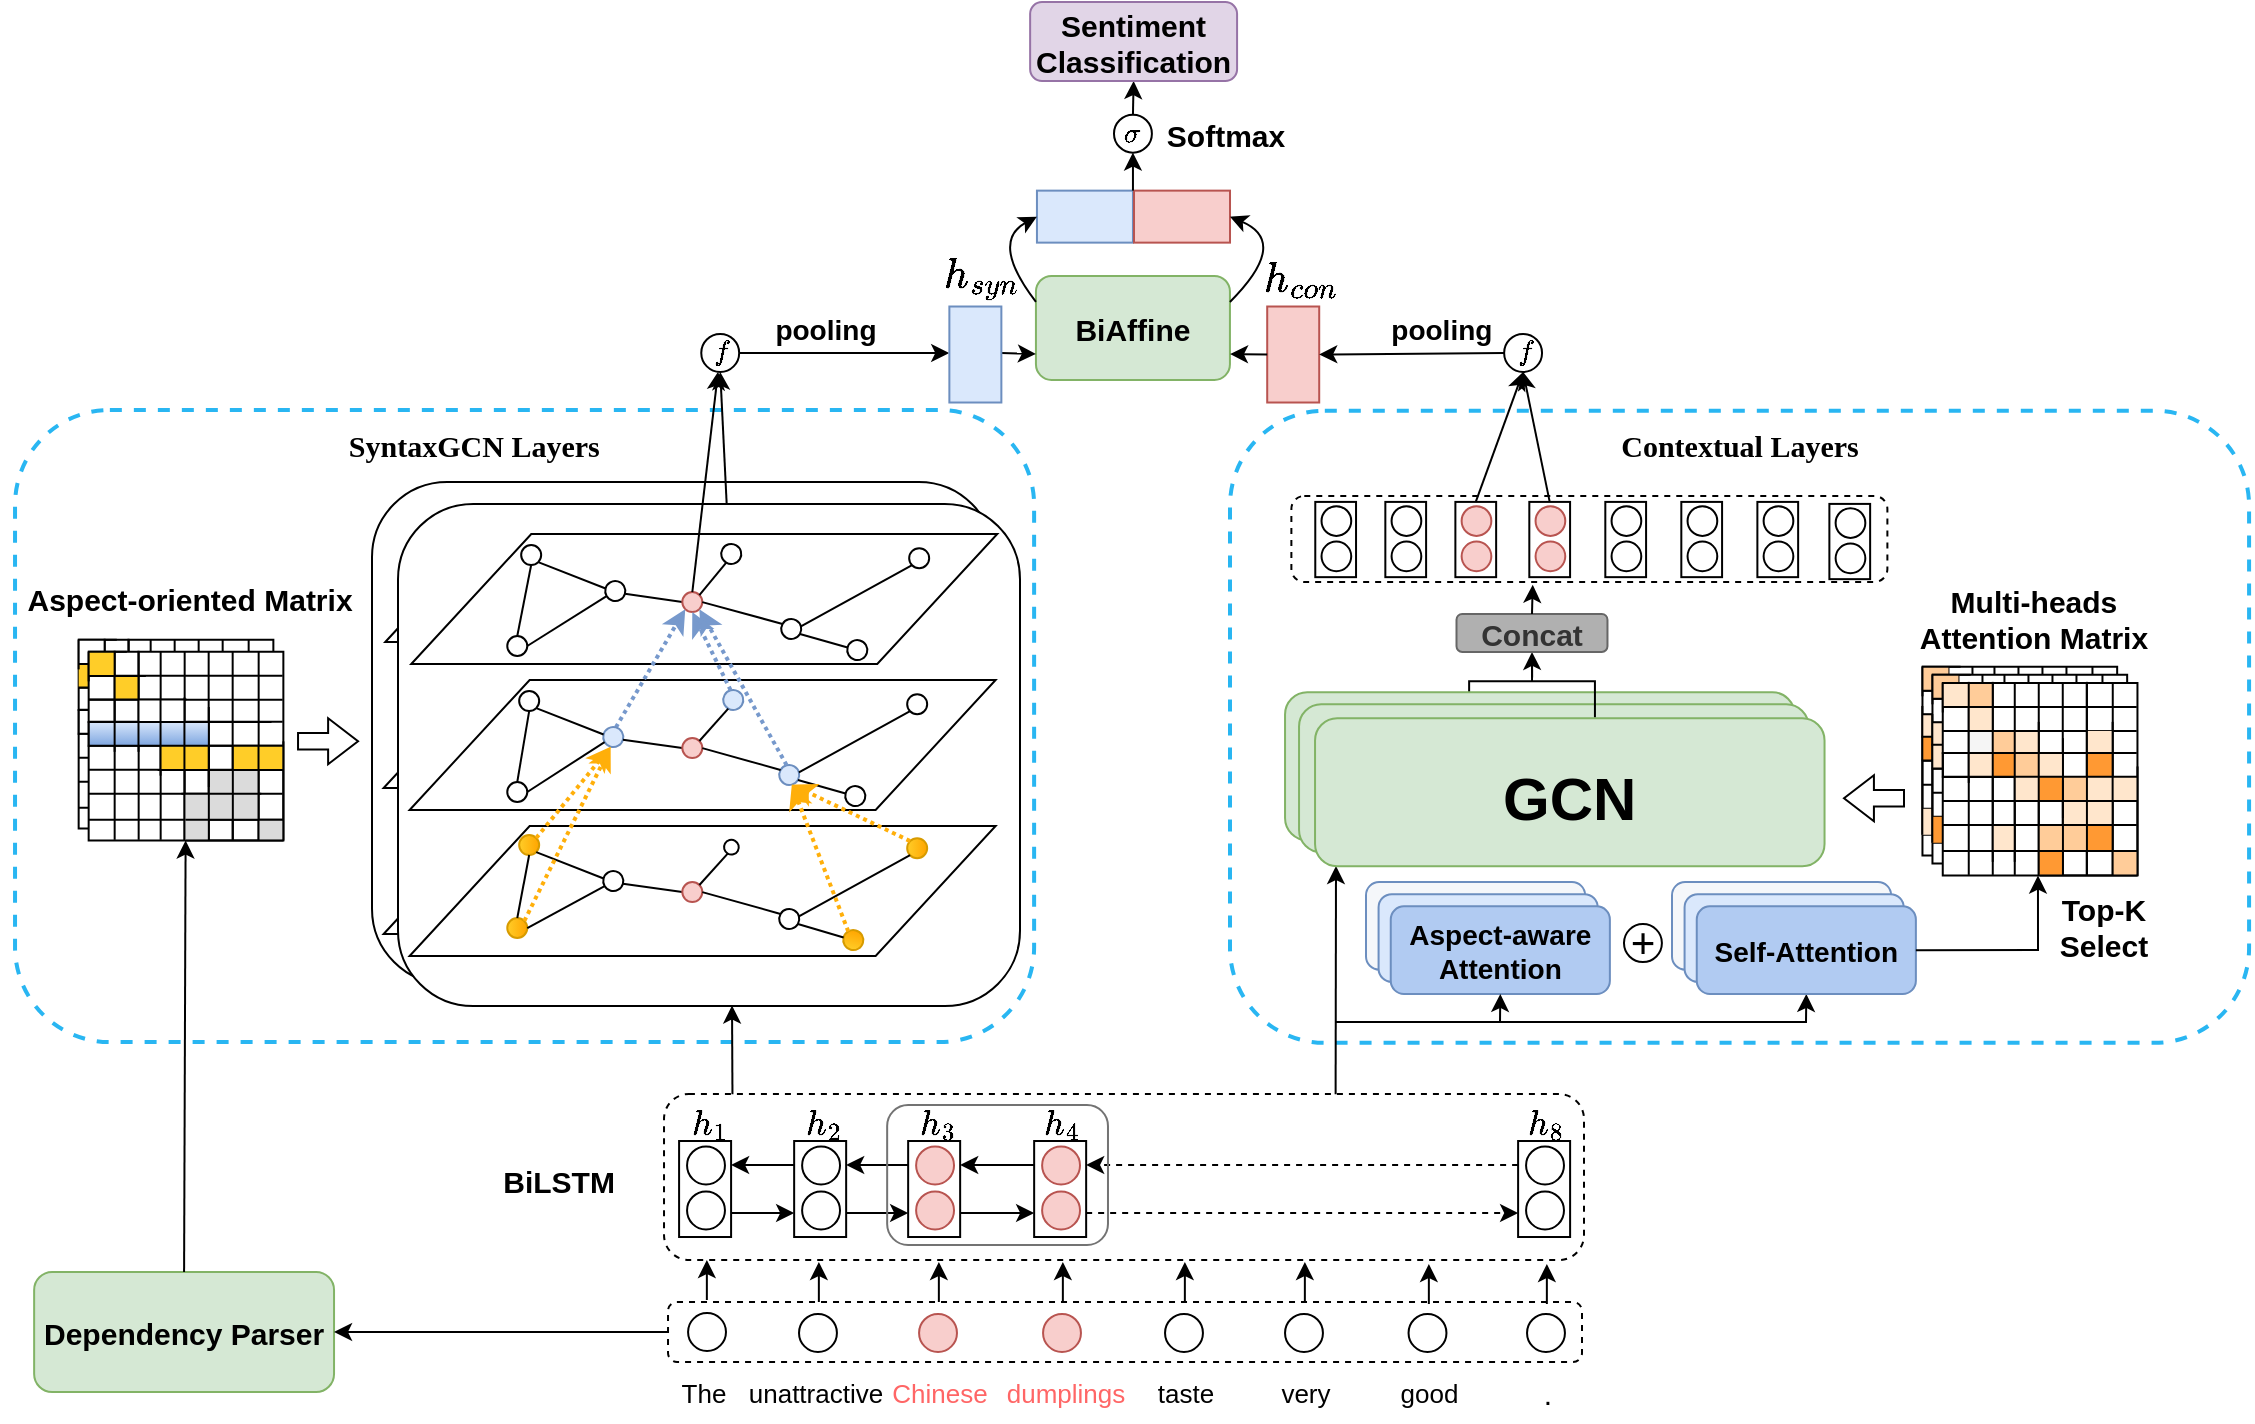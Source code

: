 <mxfile version="22.1.18" type="github">
  <diagram name="Page-1" id="5987fedf-629e-85c4-6858-42fee31821dd">
    <mxGraphModel dx="1405" dy="2175" grid="1" gridSize="10" guides="1" tooltips="1" connect="1" arrows="1" fold="1" page="1" pageScale="1.5" pageWidth="1169" pageHeight="826" background="none" math="1" shadow="0">
      <root>
        <mxCell id="0" style=";html=1;" />
        <mxCell id="1" style=";html=1;" parent="0" />
        <mxCell id="7eN0rarvtx-bE8pj64Mk-1040" value="" style="group;" parent="1" vertex="1" connectable="0">
          <mxGeometry x="829.065" y="121.005" width="487.475" height="373.415" as="geometry" />
        </mxCell>
        <mxCell id="7eN0rarvtx-bE8pj64Mk-1041" value="" style="rounded=0;rotation=-90;fillColor=#f8cecc;strokeColor=#b85450;" parent="7eN0rarvtx-bE8pj64Mk-1040" vertex="1">
          <mxGeometry x="-11.46" y="12.25" width="48" height="26" as="geometry" />
        </mxCell>
        <mxCell id="7eN0rarvtx-bE8pj64Mk-1652" value="" style="rounded=1;fillColor=none;strokeColor=#29b6f2;dashed=1;strokeWidth=2;" parent="7eN0rarvtx-bE8pj64Mk-1040" vertex="1">
          <mxGeometry x="-19.065" y="53.375" width="509.54" height="316.04" as="geometry" />
        </mxCell>
        <mxCell id="iu8MoOnNC6npDjV5X2b--101" value="" style="group" parent="1" vertex="1" connectable="0">
          <mxGeometry x="381" y="210" width="311" height="251" as="geometry" />
        </mxCell>
        <mxCell id="iu8MoOnNC6npDjV5X2b--102" value="" style="rounded=1;whiteSpace=wrap;html=1;" parent="iu8MoOnNC6npDjV5X2b--101" vertex="1">
          <mxGeometry width="311" height="251" as="geometry" />
        </mxCell>
        <mxCell id="iu8MoOnNC6npDjV5X2b--103" value="" style="shape=parallelogram;perimeter=parallelogramPerimeter;fixedSize=1;rotation=-180;direction=west;flipH=0;container=0;size=60;shadow=0;fillColor=default;" parent="iu8MoOnNC6npDjV5X2b--101" vertex="1">
          <mxGeometry x="5.82" y="161" width="293" height="65" as="geometry" />
        </mxCell>
        <mxCell id="iu8MoOnNC6npDjV5X2b--104" value="" style="shape=parallelogram;perimeter=parallelogramPerimeter;fixedSize=1;rotation=-180;direction=west;flipH=0;container=0;size=60;shadow=0;fillColor=default;" parent="iu8MoOnNC6npDjV5X2b--101" vertex="1">
          <mxGeometry x="5.82" y="88" width="293" height="65" as="geometry" />
        </mxCell>
        <mxCell id="iu8MoOnNC6npDjV5X2b--105" value="" style="shape=parallelogram;perimeter=parallelogramPerimeter;fixedSize=1;rotation=-180;direction=west;flipH=0;container=0;size=60;shadow=0;fillColor=default;" parent="iu8MoOnNC6npDjV5X2b--101" vertex="1">
          <mxGeometry x="6.64" y="15" width="293" height="65" as="geometry" />
        </mxCell>
        <mxCell id="iu8MoOnNC6npDjV5X2b--106" value="" style="ellipse;aspect=fixed;shadow=0;rotation=-120;" parent="iu8MoOnNC6npDjV5X2b--101" vertex="1">
          <mxGeometry x="103.625" y="38.525" width="10" height="10" as="geometry" />
        </mxCell>
        <mxCell id="iu8MoOnNC6npDjV5X2b--107" value="" style="endArrow=none;rounded=0;exitX=0.5;exitY=0;exitDx=0;exitDy=0;shadow=0;entryX=0;entryY=1;entryDx=0;entryDy=0;" parent="iu8MoOnNC6npDjV5X2b--101" source="iu8MoOnNC6npDjV5X2b--109" target="iu8MoOnNC6npDjV5X2b--106" edge="1">
          <mxGeometry width="50" height="50" relative="1" as="geometry">
            <mxPoint x="184.725" y="217.865" as="sourcePoint" />
            <mxPoint x="128.63" y="44" as="targetPoint" />
          </mxGeometry>
        </mxCell>
        <mxCell id="iu8MoOnNC6npDjV5X2b--108" value="" style="ellipse;aspect=fixed;shadow=0;rotation=-90;" parent="iu8MoOnNC6npDjV5X2b--101" vertex="1">
          <mxGeometry x="161.625" y="19.995" width="10" height="10" as="geometry" />
        </mxCell>
        <mxCell id="iu8MoOnNC6npDjV5X2b--109" value="" style="ellipse;aspect=fixed;shadow=0;rotation=-90;fillColor=#f8cecc;strokeColor=#b85450;" parent="iu8MoOnNC6npDjV5X2b--101" vertex="1">
          <mxGeometry x="147.155" y="44.045" width="10" height="10" as="geometry" />
        </mxCell>
        <mxCell id="iu8MoOnNC6npDjV5X2b--110" value="" style="endArrow=none;rounded=0;exitX=0;exitY=0;exitDx=0;exitDy=0;shadow=0;entryX=1;entryY=1;entryDx=0;entryDy=0;" parent="iu8MoOnNC6npDjV5X2b--101" source="iu8MoOnNC6npDjV5X2b--108" target="iu8MoOnNC6npDjV5X2b--109" edge="1">
          <mxGeometry width="50" height="50" relative="1" as="geometry">
            <mxPoint x="204.725" y="155.865" as="sourcePoint" />
            <mxPoint x="168.63" y="64" as="targetPoint" />
          </mxGeometry>
        </mxCell>
        <mxCell id="iu8MoOnNC6npDjV5X2b--111" value="" style="ellipse;aspect=fixed;shadow=0;rotation=-105;" parent="iu8MoOnNC6npDjV5X2b--101" vertex="1">
          <mxGeometry x="191.625" y="57.485" width="10" height="10" as="geometry" />
        </mxCell>
        <mxCell id="iu8MoOnNC6npDjV5X2b--112" value="" style="ellipse;aspect=fixed;shadow=0;rotation=-90;" parent="iu8MoOnNC6npDjV5X2b--101" vertex="1">
          <mxGeometry x="61.585" y="20.525" width="10" height="10" as="geometry" />
        </mxCell>
        <mxCell id="iu8MoOnNC6npDjV5X2b--113" value="" style="endArrow=none;rounded=0;exitX=0;exitY=1;exitDx=0;exitDy=0;shadow=0;entryX=1;entryY=0;entryDx=0;entryDy=0;" parent="iu8MoOnNC6npDjV5X2b--101" source="iu8MoOnNC6npDjV5X2b--112" target="iu8MoOnNC6npDjV5X2b--106" edge="1">
          <mxGeometry width="50" height="50" relative="1" as="geometry">
            <mxPoint x="216.63" y="22" as="sourcePoint" />
            <mxPoint x="180.63" y="26" as="targetPoint" />
          </mxGeometry>
        </mxCell>
        <mxCell id="iu8MoOnNC6npDjV5X2b--114" value="" style="ellipse;aspect=fixed;shadow=0;rotation=-90;" parent="iu8MoOnNC6npDjV5X2b--101" vertex="1">
          <mxGeometry x="54.635" y="66.005" width="10" height="10" as="geometry" />
        </mxCell>
        <mxCell id="iu8MoOnNC6npDjV5X2b--115" value="" style="endArrow=none;rounded=0;exitX=0.5;exitY=1;exitDx=0;exitDy=0;shadow=0;entryX=0.5;entryY=0;entryDx=0;entryDy=0;" parent="iu8MoOnNC6npDjV5X2b--101" source="iu8MoOnNC6npDjV5X2b--114" target="iu8MoOnNC6npDjV5X2b--106" edge="1">
          <mxGeometry width="50" height="50" relative="1" as="geometry">
            <mxPoint x="18.632" y="109.304" as="sourcePoint" />
            <mxPoint x="65.775" y="109.304" as="targetPoint" />
          </mxGeometry>
        </mxCell>
        <mxCell id="iu8MoOnNC6npDjV5X2b--116" value="" style="endArrow=none;rounded=0;exitX=0;exitY=0.5;exitDx=0;exitDy=0;shadow=0;entryX=1;entryY=0.5;entryDx=0;entryDy=0;" parent="iu8MoOnNC6npDjV5X2b--101" source="iu8MoOnNC6npDjV5X2b--112" target="iu8MoOnNC6npDjV5X2b--114" edge="1">
          <mxGeometry width="50" height="50" relative="1" as="geometry">
            <mxPoint x="45.68" y="88" as="sourcePoint" />
            <mxPoint x="78.68" y="113" as="targetPoint" />
          </mxGeometry>
        </mxCell>
        <mxCell id="iu8MoOnNC6npDjV5X2b--117" value="" style="endArrow=none;rounded=0;exitX=0.5;exitY=1;exitDx=0;exitDy=0;entryX=1;entryY=0;entryDx=0;entryDy=0;shadow=0;" parent="iu8MoOnNC6npDjV5X2b--101" source="iu8MoOnNC6npDjV5X2b--109" target="iu8MoOnNC6npDjV5X2b--111" edge="1">
          <mxGeometry width="50" height="50" relative="1" as="geometry">
            <mxPoint x="175.68" y="136" as="sourcePoint" />
            <mxPoint x="133.68" y="148" as="targetPoint" />
          </mxGeometry>
        </mxCell>
        <mxCell id="iu8MoOnNC6npDjV5X2b--118" value="" style="ellipse;aspect=fixed;shadow=0;rotation=-90;" parent="iu8MoOnNC6npDjV5X2b--101" vertex="1">
          <mxGeometry x="255.585" y="22.085" width="10" height="10" as="geometry" />
        </mxCell>
        <mxCell id="iu8MoOnNC6npDjV5X2b--119" value="" style="endArrow=none;rounded=0;exitX=0;exitY=0;exitDx=0;exitDy=0;shadow=0;entryX=0.5;entryY=1;entryDx=0;entryDy=0;" parent="iu8MoOnNC6npDjV5X2b--101" source="iu8MoOnNC6npDjV5X2b--118" target="iu8MoOnNC6npDjV5X2b--111" edge="1">
          <mxGeometry width="50" height="50" relative="1" as="geometry">
            <mxPoint x="172.2" y="59.51" as="sourcePoint" />
            <mxPoint x="178.112" y="105.034" as="targetPoint" />
          </mxGeometry>
        </mxCell>
        <mxCell id="iu8MoOnNC6npDjV5X2b--120" value="" style="ellipse;aspect=fixed;shadow=0;rotation=-165;" parent="iu8MoOnNC6npDjV5X2b--101" vertex="1">
          <mxGeometry x="224.635" y="68.045" width="10" height="10" as="geometry" />
        </mxCell>
        <mxCell id="iu8MoOnNC6npDjV5X2b--121" value="" style="endArrow=none;rounded=0;shadow=0;entryX=1;entryY=0.5;entryDx=0;entryDy=0;exitX=0;exitY=1;exitDx=0;exitDy=0;" parent="iu8MoOnNC6npDjV5X2b--101" source="iu8MoOnNC6npDjV5X2b--111" target="iu8MoOnNC6npDjV5X2b--120" edge="1">
          <mxGeometry width="50" height="50" relative="1" as="geometry">
            <mxPoint x="187.63" y="104" as="sourcePoint" />
            <mxPoint x="193.63" y="107" as="targetPoint" />
          </mxGeometry>
        </mxCell>
        <mxCell id="iu8MoOnNC6npDjV5X2b--122" value="" style="endArrow=classic;rounded=0;entryX=0;entryY=0;entryDx=0;entryDy=0;exitX=1;exitY=1;exitDx=0;exitDy=0;strokeColor=#7799CC;dashed=1;dashPattern=1 1;strokeWidth=2;" parent="iu8MoOnNC6npDjV5X2b--101" source="iu8MoOnNC6npDjV5X2b--123" target="iu8MoOnNC6npDjV5X2b--109" edge="1">
          <mxGeometry width="50" height="50" relative="1" as="geometry">
            <mxPoint x="-284" y="107.96" as="sourcePoint" />
            <mxPoint x="-331" y="1.96" as="targetPoint" />
          </mxGeometry>
        </mxCell>
        <mxCell id="iu8MoOnNC6npDjV5X2b--123" value="" style="ellipse;aspect=fixed;shadow=0;rotation=-120;fillColor=#dae8fc;strokeColor=#6c8ebf;" parent="iu8MoOnNC6npDjV5X2b--101" vertex="1">
          <mxGeometry x="102.625" y="111.525" width="10" height="10" as="geometry" />
        </mxCell>
        <mxCell id="iu8MoOnNC6npDjV5X2b--124" value="" style="endArrow=none;rounded=0;exitX=0.5;exitY=0;exitDx=0;exitDy=0;shadow=0;entryX=0;entryY=1;entryDx=0;entryDy=0;" parent="iu8MoOnNC6npDjV5X2b--101" source="iu8MoOnNC6npDjV5X2b--126" target="iu8MoOnNC6npDjV5X2b--123" edge="1">
          <mxGeometry width="50" height="50" relative="1" as="geometry">
            <mxPoint x="183.725" y="290.865" as="sourcePoint" />
            <mxPoint x="127.63" y="117" as="targetPoint" />
          </mxGeometry>
        </mxCell>
        <mxCell id="iu8MoOnNC6npDjV5X2b--125" value="" style="ellipse;aspect=fixed;shadow=0;rotation=-90;strokeColor=#6C8EBF;fillColor=#DAE8FC;" parent="iu8MoOnNC6npDjV5X2b--101" vertex="1">
          <mxGeometry x="162.625" y="92.995" width="10" height="10" as="geometry" />
        </mxCell>
        <mxCell id="iu8MoOnNC6npDjV5X2b--126" value="" style="ellipse;aspect=fixed;shadow=0;rotation=-90;fillColor=#f8cecc;strokeColor=#b85450;" parent="iu8MoOnNC6npDjV5X2b--101" vertex="1">
          <mxGeometry x="146.155" y="117.045" width="10" height="10" as="geometry" />
        </mxCell>
        <mxCell id="iu8MoOnNC6npDjV5X2b--127" value="" style="endArrow=none;rounded=0;exitX=0;exitY=0;exitDx=0;exitDy=0;shadow=0;entryX=1;entryY=1;entryDx=0;entryDy=0;" parent="iu8MoOnNC6npDjV5X2b--101" source="iu8MoOnNC6npDjV5X2b--125" target="iu8MoOnNC6npDjV5X2b--126" edge="1">
          <mxGeometry width="50" height="50" relative="1" as="geometry">
            <mxPoint x="203.725" y="228.865" as="sourcePoint" />
            <mxPoint x="167.63" y="137" as="targetPoint" />
          </mxGeometry>
        </mxCell>
        <mxCell id="iu8MoOnNC6npDjV5X2b--128" value="" style="ellipse;aspect=fixed;shadow=0;rotation=-105;fillColor=#dae8fc;strokeColor=#6c8ebf;" parent="iu8MoOnNC6npDjV5X2b--101" vertex="1">
          <mxGeometry x="190.625" y="130.485" width="10" height="10" as="geometry" />
        </mxCell>
        <mxCell id="iu8MoOnNC6npDjV5X2b--129" value="" style="ellipse;aspect=fixed;shadow=0;rotation=-90;" parent="iu8MoOnNC6npDjV5X2b--101" vertex="1">
          <mxGeometry x="60.585" y="93.525" width="10" height="10" as="geometry" />
        </mxCell>
        <mxCell id="iu8MoOnNC6npDjV5X2b--130" value="" style="endArrow=none;rounded=0;exitX=0;exitY=1;exitDx=0;exitDy=0;shadow=0;entryX=1;entryY=0;entryDx=0;entryDy=0;" parent="iu8MoOnNC6npDjV5X2b--101" source="iu8MoOnNC6npDjV5X2b--129" target="iu8MoOnNC6npDjV5X2b--123" edge="1">
          <mxGeometry width="50" height="50" relative="1" as="geometry">
            <mxPoint x="215.63" y="95" as="sourcePoint" />
            <mxPoint x="179.63" y="99" as="targetPoint" />
          </mxGeometry>
        </mxCell>
        <mxCell id="iu8MoOnNC6npDjV5X2b--131" value="" style="ellipse;aspect=fixed;shadow=0;rotation=-90;" parent="iu8MoOnNC6npDjV5X2b--101" vertex="1">
          <mxGeometry x="54.635" y="139.005" width="10" height="10" as="geometry" />
        </mxCell>
        <mxCell id="iu8MoOnNC6npDjV5X2b--132" value="" style="endArrow=none;rounded=0;exitX=0.5;exitY=1;exitDx=0;exitDy=0;shadow=0;entryX=0.5;entryY=0;entryDx=0;entryDy=0;" parent="iu8MoOnNC6npDjV5X2b--101" source="iu8MoOnNC6npDjV5X2b--131" target="iu8MoOnNC6npDjV5X2b--123" edge="1">
          <mxGeometry width="50" height="50" relative="1" as="geometry">
            <mxPoint x="17.632" y="182.304" as="sourcePoint" />
            <mxPoint x="64.775" y="182.304" as="targetPoint" />
          </mxGeometry>
        </mxCell>
        <mxCell id="iu8MoOnNC6npDjV5X2b--133" value="" style="endArrow=none;rounded=0;exitX=0;exitY=0.5;exitDx=0;exitDy=0;shadow=0;entryX=1;entryY=0.5;entryDx=0;entryDy=0;" parent="iu8MoOnNC6npDjV5X2b--101" source="iu8MoOnNC6npDjV5X2b--129" target="iu8MoOnNC6npDjV5X2b--131" edge="1">
          <mxGeometry width="50" height="50" relative="1" as="geometry">
            <mxPoint x="44.68" y="161" as="sourcePoint" />
            <mxPoint x="77.68" y="186" as="targetPoint" />
          </mxGeometry>
        </mxCell>
        <mxCell id="iu8MoOnNC6npDjV5X2b--134" value="" style="endArrow=none;rounded=0;exitX=0.5;exitY=1;exitDx=0;exitDy=0;entryX=1;entryY=0;entryDx=0;entryDy=0;shadow=0;" parent="iu8MoOnNC6npDjV5X2b--101" source="iu8MoOnNC6npDjV5X2b--126" target="iu8MoOnNC6npDjV5X2b--128" edge="1">
          <mxGeometry width="50" height="50" relative="1" as="geometry">
            <mxPoint x="174.68" y="209" as="sourcePoint" />
            <mxPoint x="132.68" y="221" as="targetPoint" />
          </mxGeometry>
        </mxCell>
        <mxCell id="iu8MoOnNC6npDjV5X2b--135" value="" style="ellipse;aspect=fixed;shadow=0;rotation=-90;" parent="iu8MoOnNC6npDjV5X2b--101" vertex="1">
          <mxGeometry x="254.585" y="95.085" width="10" height="10" as="geometry" />
        </mxCell>
        <mxCell id="iu8MoOnNC6npDjV5X2b--136" value="" style="endArrow=none;rounded=0;exitX=0;exitY=0;exitDx=0;exitDy=0;shadow=0;entryX=0.5;entryY=1;entryDx=0;entryDy=0;" parent="iu8MoOnNC6npDjV5X2b--101" source="iu8MoOnNC6npDjV5X2b--135" target="iu8MoOnNC6npDjV5X2b--128" edge="1">
          <mxGeometry width="50" height="50" relative="1" as="geometry">
            <mxPoint x="171.2" y="132.51" as="sourcePoint" />
            <mxPoint x="177.112" y="178.034" as="targetPoint" />
          </mxGeometry>
        </mxCell>
        <mxCell id="iu8MoOnNC6npDjV5X2b--137" value="" style="ellipse;aspect=fixed;shadow=0;rotation=-165;" parent="iu8MoOnNC6npDjV5X2b--101" vertex="1">
          <mxGeometry x="223.635" y="141.045" width="10" height="10" as="geometry" />
        </mxCell>
        <mxCell id="iu8MoOnNC6npDjV5X2b--138" value="" style="endArrow=none;rounded=0;shadow=0;entryX=1;entryY=0.5;entryDx=0;entryDy=0;exitX=0;exitY=1;exitDx=0;exitDy=0;" parent="iu8MoOnNC6npDjV5X2b--101" source="iu8MoOnNC6npDjV5X2b--128" target="iu8MoOnNC6npDjV5X2b--137" edge="1">
          <mxGeometry width="50" height="50" relative="1" as="geometry">
            <mxPoint x="186.63" y="177" as="sourcePoint" />
            <mxPoint x="192.63" y="180" as="targetPoint" />
          </mxGeometry>
        </mxCell>
        <mxCell id="iu8MoOnNC6npDjV5X2b--139" value="" style="ellipse;aspect=fixed;shadow=0;rotation=-120;" parent="iu8MoOnNC6npDjV5X2b--101" vertex="1">
          <mxGeometry x="102.625" y="183.525" width="10" height="10" as="geometry" />
        </mxCell>
        <mxCell id="iu8MoOnNC6npDjV5X2b--140" value="" style="endArrow=none;rounded=0;exitX=0.5;exitY=0;exitDx=0;exitDy=0;shadow=0;entryX=0;entryY=1;entryDx=0;entryDy=0;" parent="iu8MoOnNC6npDjV5X2b--101" source="iu8MoOnNC6npDjV5X2b--142" target="iu8MoOnNC6npDjV5X2b--139" edge="1">
          <mxGeometry width="50" height="50" relative="1" as="geometry">
            <mxPoint x="183.725" y="362.865" as="sourcePoint" />
            <mxPoint x="127.63" y="189" as="targetPoint" />
          </mxGeometry>
        </mxCell>
        <mxCell id="iu8MoOnNC6npDjV5X2b--141" value="" style="ellipse;aspect=fixed;shadow=0;rotation=-90;" parent="iu8MoOnNC6npDjV5X2b--101" vertex="1">
          <mxGeometry x="162.625" y="164.995" width="10" height="10" as="geometry" />
        </mxCell>
        <mxCell id="iu8MoOnNC6npDjV5X2b--142" value="" style="ellipse;aspect=fixed;shadow=0;rotation=-90;fillColor=#f8cecc;strokeColor=#b85450;" parent="iu8MoOnNC6npDjV5X2b--101" vertex="1">
          <mxGeometry x="146.155" y="189.045" width="10" height="10" as="geometry" />
        </mxCell>
        <mxCell id="iu8MoOnNC6npDjV5X2b--143" value="" style="endArrow=none;rounded=0;exitX=0;exitY=0;exitDx=0;exitDy=0;shadow=0;entryX=1;entryY=1;entryDx=0;entryDy=0;" parent="iu8MoOnNC6npDjV5X2b--101" source="iu8MoOnNC6npDjV5X2b--141" target="iu8MoOnNC6npDjV5X2b--142" edge="1">
          <mxGeometry width="50" height="50" relative="1" as="geometry">
            <mxPoint x="203.725" y="300.865" as="sourcePoint" />
            <mxPoint x="167.63" y="209" as="targetPoint" />
          </mxGeometry>
        </mxCell>
        <mxCell id="iu8MoOnNC6npDjV5X2b--144" value="" style="ellipse;aspect=fixed;shadow=0;rotation=-105;" parent="iu8MoOnNC6npDjV5X2b--101" vertex="1">
          <mxGeometry x="190.625" y="202.485" width="10" height="10" as="geometry" />
        </mxCell>
        <mxCell id="iu8MoOnNC6npDjV5X2b--145" value="" style="ellipse;aspect=fixed;shadow=0;rotation=-90;fillColor=#ffcd28;strokeColor=#d79b00;gradientColor=#ffa500;" parent="iu8MoOnNC6npDjV5X2b--101" vertex="1">
          <mxGeometry x="60.585" y="165.525" width="10" height="10" as="geometry" />
        </mxCell>
        <mxCell id="iu8MoOnNC6npDjV5X2b--146" value="" style="endArrow=none;rounded=0;exitX=0;exitY=1;exitDx=0;exitDy=0;shadow=0;entryX=1;entryY=0;entryDx=0;entryDy=0;" parent="iu8MoOnNC6npDjV5X2b--101" source="iu8MoOnNC6npDjV5X2b--145" target="iu8MoOnNC6npDjV5X2b--139" edge="1">
          <mxGeometry width="50" height="50" relative="1" as="geometry">
            <mxPoint x="215.63" y="167" as="sourcePoint" />
            <mxPoint x="179.63" y="171" as="targetPoint" />
          </mxGeometry>
        </mxCell>
        <mxCell id="iu8MoOnNC6npDjV5X2b--147" value="" style="ellipse;aspect=fixed;shadow=0;rotation=-90;fillColor=#ffcd28;gradientColor=#ffa500;strokeColor=#d79b00;" parent="iu8MoOnNC6npDjV5X2b--101" vertex="1">
          <mxGeometry x="54.635" y="207.005" width="10" height="10" as="geometry" />
        </mxCell>
        <mxCell id="iu8MoOnNC6npDjV5X2b--148" value="" style="endArrow=none;rounded=0;exitX=0.5;exitY=1;exitDx=0;exitDy=0;shadow=0;entryX=0.5;entryY=0;entryDx=0;entryDy=0;" parent="iu8MoOnNC6npDjV5X2b--101" source="iu8MoOnNC6npDjV5X2b--147" target="iu8MoOnNC6npDjV5X2b--139" edge="1">
          <mxGeometry width="50" height="50" relative="1" as="geometry">
            <mxPoint x="17.632" y="254.304" as="sourcePoint" />
            <mxPoint x="64.775" y="254.304" as="targetPoint" />
          </mxGeometry>
        </mxCell>
        <mxCell id="iu8MoOnNC6npDjV5X2b--149" value="" style="endArrow=none;rounded=0;exitX=0;exitY=0.5;exitDx=0;exitDy=0;shadow=0;entryX=1;entryY=0.5;entryDx=0;entryDy=0;" parent="iu8MoOnNC6npDjV5X2b--101" source="iu8MoOnNC6npDjV5X2b--145" target="iu8MoOnNC6npDjV5X2b--147" edge="1">
          <mxGeometry width="50" height="50" relative="1" as="geometry">
            <mxPoint x="44.68" y="233" as="sourcePoint" />
            <mxPoint x="77.68" y="258" as="targetPoint" />
          </mxGeometry>
        </mxCell>
        <mxCell id="iu8MoOnNC6npDjV5X2b--150" value="" style="endArrow=none;rounded=0;exitX=0.5;exitY=1;exitDx=0;exitDy=0;entryX=1;entryY=0;entryDx=0;entryDy=0;shadow=0;" parent="iu8MoOnNC6npDjV5X2b--101" source="iu8MoOnNC6npDjV5X2b--142" target="iu8MoOnNC6npDjV5X2b--144" edge="1">
          <mxGeometry width="50" height="50" relative="1" as="geometry">
            <mxPoint x="174.68" y="281" as="sourcePoint" />
            <mxPoint x="132.68" y="293" as="targetPoint" />
          </mxGeometry>
        </mxCell>
        <mxCell id="iu8MoOnNC6npDjV5X2b--151" value="" style="ellipse;aspect=fixed;shadow=0;rotation=-90;fillColor=#ffcd28;gradientColor=#ffa500;strokeColor=#d79b00;" parent="iu8MoOnNC6npDjV5X2b--101" vertex="1">
          <mxGeometry x="254.585" y="167.085" width="10" height="10" as="geometry" />
        </mxCell>
        <mxCell id="iu8MoOnNC6npDjV5X2b--152" value="" style="endArrow=none;rounded=0;exitX=0;exitY=0;exitDx=0;exitDy=0;shadow=0;entryX=0.5;entryY=1;entryDx=0;entryDy=0;" parent="iu8MoOnNC6npDjV5X2b--101" source="iu8MoOnNC6npDjV5X2b--151" target="iu8MoOnNC6npDjV5X2b--144" edge="1">
          <mxGeometry width="50" height="50" relative="1" as="geometry">
            <mxPoint x="171.2" y="204.51" as="sourcePoint" />
            <mxPoint x="177.112" y="250.034" as="targetPoint" />
          </mxGeometry>
        </mxCell>
        <mxCell id="iu8MoOnNC6npDjV5X2b--153" value="" style="ellipse;aspect=fixed;shadow=0;rotation=-165;fillColor=#ffcd28;gradientColor=#ffa500;strokeColor=#d79b00;" parent="iu8MoOnNC6npDjV5X2b--101" vertex="1">
          <mxGeometry x="222.635" y="213.045" width="10" height="10" as="geometry" />
        </mxCell>
        <mxCell id="iu8MoOnNC6npDjV5X2b--154" value="" style="endArrow=none;rounded=0;shadow=0;entryX=1;entryY=0.5;entryDx=0;entryDy=0;exitX=0;exitY=1;exitDx=0;exitDy=0;" parent="iu8MoOnNC6npDjV5X2b--101" source="iu8MoOnNC6npDjV5X2b--144" target="iu8MoOnNC6npDjV5X2b--153" edge="1">
          <mxGeometry width="50" height="50" relative="1" as="geometry">
            <mxPoint x="186.63" y="249" as="sourcePoint" />
            <mxPoint x="192.63" y="252" as="targetPoint" />
          </mxGeometry>
        </mxCell>
        <mxCell id="iu8MoOnNC6npDjV5X2b--155" value="" style="endArrow=classic;rounded=0;entryX=0;entryY=1;entryDx=0;entryDy=0;exitX=1;exitY=0.5;exitDx=0;exitDy=0;strokeColor=#7799CC;dashed=1;dashPattern=1 1;strokeWidth=2;" parent="iu8MoOnNC6npDjV5X2b--101" source="iu8MoOnNC6npDjV5X2b--128" target="iu8MoOnNC6npDjV5X2b--109" edge="1">
          <mxGeometry width="50" height="50" relative="1" as="geometry">
            <mxPoint x="119" y="131" as="sourcePoint" />
            <mxPoint x="159" y="63" as="targetPoint" />
          </mxGeometry>
        </mxCell>
        <mxCell id="iu8MoOnNC6npDjV5X2b--156" value="" style="endArrow=classic;rounded=0;entryX=0;entryY=0;entryDx=0;entryDy=0;exitX=1;exitY=1;exitDx=0;exitDy=0;strokeColor=#FFAF0A;dashed=1;dashPattern=1 1;strokeWidth=2;" parent="iu8MoOnNC6npDjV5X2b--101" source="iu8MoOnNC6npDjV5X2b--145" target="iu8MoOnNC6npDjV5X2b--123" edge="1">
          <mxGeometry width="50" height="50" relative="1" as="geometry">
            <mxPoint x="-300.999" y="318.639" as="sourcePoint" />
            <mxPoint x="-248.839" y="159.525" as="targetPoint" />
          </mxGeometry>
        </mxCell>
        <mxCell id="iu8MoOnNC6npDjV5X2b--157" value="" style="endArrow=classic;rounded=0;entryX=0;entryY=0.5;entryDx=0;entryDy=0;exitX=1;exitY=0.5;exitDx=0;exitDy=0;strokeColor=#7799CC;dashed=1;dashPattern=1 1;strokeWidth=2;" parent="iu8MoOnNC6npDjV5X2b--101" source="iu8MoOnNC6npDjV5X2b--125" target="iu8MoOnNC6npDjV5X2b--109" edge="1">
          <mxGeometry width="50" height="50" relative="1" as="geometry">
            <mxPoint x="204" y="150" as="sourcePoint" />
            <mxPoint x="166" y="63" as="targetPoint" />
          </mxGeometry>
        </mxCell>
        <mxCell id="iu8MoOnNC6npDjV5X2b--158" value="" style="endArrow=classic;rounded=0;entryX=0;entryY=0;entryDx=0;entryDy=0;exitX=1;exitY=1;exitDx=0;exitDy=0;strokeColor=#FFAF0A;dashed=1;dashPattern=1 1;strokeWidth=2;" parent="iu8MoOnNC6npDjV5X2b--101" source="iu8MoOnNC6npDjV5X2b--147" target="iu8MoOnNC6npDjV5X2b--123" edge="1">
          <mxGeometry width="50" height="50" relative="1" as="geometry">
            <mxPoint x="79" y="196" as="sourcePoint" />
            <mxPoint x="116" y="140" as="targetPoint" />
          </mxGeometry>
        </mxCell>
        <mxCell id="iu8MoOnNC6npDjV5X2b--159" value="" style="endArrow=classic;rounded=0;entryX=0;entryY=0.5;entryDx=0;entryDy=0;exitX=1;exitY=1;exitDx=0;exitDy=0;strokeColor=#FFAF0A;dashed=1;dashPattern=1 1;strokeWidth=2;" parent="iu8MoOnNC6npDjV5X2b--101" source="iu8MoOnNC6npDjV5X2b--153" target="iu8MoOnNC6npDjV5X2b--128" edge="1">
          <mxGeometry width="50" height="50" relative="1" as="geometry">
            <mxPoint x="73" y="237" as="sourcePoint" />
            <mxPoint x="116" y="140" as="targetPoint" />
          </mxGeometry>
        </mxCell>
        <mxCell id="iu8MoOnNC6npDjV5X2b--160" value="" style="endArrow=classic;rounded=0;entryX=0;entryY=0.5;entryDx=0;entryDy=0;exitX=1;exitY=0;exitDx=0;exitDy=0;strokeColor=#FFAF0A;dashed=1;dashPattern=1 1;strokeWidth=2;" parent="iu8MoOnNC6npDjV5X2b--101" source="iu8MoOnNC6npDjV5X2b--151" target="iu8MoOnNC6npDjV5X2b--128" edge="1">
          <mxGeometry width="50" height="50" relative="1" as="geometry">
            <mxPoint x="246" y="246" as="sourcePoint" />
            <mxPoint x="207" y="159" as="targetPoint" />
          </mxGeometry>
        </mxCell>
        <mxCell id="QP9122L56BAJGVD7N9M4-52" value="" style="rounded=1;fillColor=none;strokeColor=#29b6f2;dashed=1;strokeWidth=2;" parent="1" vertex="1">
          <mxGeometry x="202.52" y="174" width="509.54" height="316.04" as="geometry" />
        </mxCell>
        <mxCell id="7eN0rarvtx-bE8pj64Mk-1601" value="" style="strokeWidth=1;html=1;shape=mxgraph.flowchart.annotation_2;align=left;labelPosition=right;pointerEvents=1;rotation=90;" parent="1" vertex="1">
          <mxGeometry x="952.02" y="278.15" width="17.99" height="62.9" as="geometry" />
        </mxCell>
        <mxCell id="7eN0rarvtx-bE8pj64Mk-1020" value="" style="group;aspect=fixed;" parent="1" vertex="1" connectable="0">
          <mxGeometry x="1096.05" y="227.97" width="30.94" height="48.99" as="geometry" />
        </mxCell>
        <mxCell id="7eN0rarvtx-bE8pj64Mk-1021" value="" style="rounded=0;rotation=-90;aspect=fixed;" parent="7eN0rarvtx-bE8pj64Mk-1020" vertex="1">
          <mxGeometry x="5.017" y="1.603" width="37.627" height="20.381" as="geometry" />
        </mxCell>
        <mxCell id="7eN0rarvtx-bE8pj64Mk-1022" value="" style="ellipse;aspect=fixed;shadow=0;rotation=-90;" parent="7eN0rarvtx-bE8pj64Mk-1020" vertex="1">
          <mxGeometry x="16.759" y="12.775" width="14.86" height="14.86" as="geometry" />
        </mxCell>
        <mxCell id="7eN0rarvtx-bE8pj64Mk-1023" value="" style="ellipse;aspect=fixed;shadow=0;rotation=-90;" parent="7eN0rarvtx-bE8pj64Mk-1020" vertex="1">
          <mxGeometry x="16.759" y="-4.864" width="14.86" height="14.86" as="geometry" />
        </mxCell>
        <mxCell id="7eN0rarvtx-bE8pj64Mk-1024" value="" style="rounded=1;dashed=1;fillColor=none;" parent="7eN0rarvtx-bE8pj64Mk-1020" vertex="1">
          <mxGeometry x="-255.36" y="-11" width="298" height="43" as="geometry" />
        </mxCell>
        <mxCell id="7eN0rarvtx-bE8pj64Mk-1049" value="" style="endArrow=classic;rounded=0;entryX=0.5;entryY=1;entryDx=0;entryDy=0;exitX=0.394;exitY=0.499;exitDx=0;exitDy=0;exitPerimeter=0;" parent="1" source="7eN0rarvtx-bE8pj64Mk-1601" target="7eN0rarvtx-bE8pj64Mk-1030" edge="1">
          <mxGeometry width="50" height="50" relative="1" as="geometry">
            <mxPoint x="961.625" y="307.245" as="sourcePoint" />
            <mxPoint x="961.34" y="294.53" as="targetPoint" />
          </mxGeometry>
        </mxCell>
        <mxCell id="7eN0rarvtx-bE8pj64Mk-150" value="" style="rounded=1;dashed=1;" parent="1" vertex="1">
          <mxGeometry x="527.01" y="516" width="459.99" height="83" as="geometry" />
        </mxCell>
        <mxCell id="7eN0rarvtx-bE8pj64Mk-115" value="" style="rounded=1;dashed=1;" parent="1" vertex="1">
          <mxGeometry x="529.01" y="620" width="456.99" height="30" as="geometry" />
        </mxCell>
        <mxCell id="QP9122L56BAJGVD7N9M4-39" value="" style="edgeStyle=orthogonalEdgeStyle;rounded=0;orthogonalLoop=1;jettySize=auto;exitX=0.5;exitY=0;exitDx=0;exitDy=0;shadow=1;" parent="1" edge="1">
          <mxGeometry relative="1" as="geometry">
            <mxPoint x="514.63" y="151" as="sourcePoint" />
            <mxPoint x="514.63" y="151" as="targetPoint" />
          </mxGeometry>
        </mxCell>
        <mxCell id="QP9122L56BAJGVD7N9M4-53" value="" style="endArrow=classic;rounded=0;exitX=1;exitY=0.5;exitDx=0;exitDy=0;entryX=0.5;entryY=1;entryDx=0;entryDy=0;" parent="1" source="QP9122L56BAJGVD7N9M4-33" target="QP9122L56BAJGVD7N9M4-55" edge="1">
          <mxGeometry width="50" height="50" relative="1" as="geometry">
            <mxPoint x="553.114" y="162.095" as="sourcePoint" />
            <mxPoint x="506.63" y="110" as="targetPoint" />
          </mxGeometry>
        </mxCell>
        <mxCell id="QP9122L56BAJGVD7N9M4-55" value="$$f$$" style="ellipse;aspect=fixed;shadow=0;rotation=0;html=1;" parent="1" vertex="1">
          <mxGeometry x="545.635" y="136.005" width="18.957" height="18.957" as="geometry" />
        </mxCell>
        <mxCell id="7eN0rarvtx-bE8pj64Mk-3" value="" style="endArrow=classic;rounded=0;exitX=1;exitY=0.5;exitDx=0;exitDy=0;entryX=0.5;entryY=0;entryDx=0;entryDy=0;" parent="1" source="QP9122L56BAJGVD7N9M4-55" edge="1">
          <mxGeometry width="50" height="50" relative="1" as="geometry">
            <mxPoint x="616.63" y="132" as="sourcePoint" />
            <mxPoint x="669.605" y="145.505" as="targetPoint" />
          </mxGeometry>
        </mxCell>
        <mxCell id="7eN0rarvtx-bE8pj64Mk-9" value="SyntaxGCN Layers " style="text;align=center;verticalAlign=middle;resizable=0;points=[];autosize=1;strokeColor=none;fillColor=none;fontFamily=Verdana;fontStyle=1;fontSize=15;" parent="1" vertex="1">
          <mxGeometry x="344.02" y="175.96" width="180" height="30" as="geometry" />
        </mxCell>
        <mxCell id="7eN0rarvtx-bE8pj64Mk-79" value="The" style="text;align=center;verticalAlign=middle;resizable=0;points=[];autosize=1;strokeColor=none;fillColor=none;fontSize=13;" parent="1" vertex="1">
          <mxGeometry x="522.01" y="650" width="50" height="30" as="geometry" />
        </mxCell>
        <mxCell id="7eN0rarvtx-bE8pj64Mk-80" value="unattractive" style="text;align=center;verticalAlign=middle;resizable=0;points=[];autosize=1;strokeColor=none;fillColor=none;fontSize=13;" parent="1" vertex="1">
          <mxGeometry x="557.99" y="650" width="90" height="30" as="geometry" />
        </mxCell>
        <mxCell id="7eN0rarvtx-bE8pj64Mk-81" value="Chinese" style="text;align=center;verticalAlign=middle;resizable=0;points=[];autosize=1;strokeColor=none;fillColor=none;fontColor=#FF6666;fontSize=13;" parent="1" vertex="1">
          <mxGeometry x="630.01" y="650" width="70" height="30" as="geometry" />
        </mxCell>
        <mxCell id="7eN0rarvtx-bE8pj64Mk-82" value="dumplings" style="text;align=center;verticalAlign=middle;resizable=0;points=[];autosize=1;strokeColor=none;fillColor=none;fontColor=#FF6666;fontSize=13;" parent="1" vertex="1">
          <mxGeometry x="688.01" y="650" width="80" height="30" as="geometry" />
        </mxCell>
        <mxCell id="7eN0rarvtx-bE8pj64Mk-83" value="taste" style="text;align=center;verticalAlign=middle;resizable=0;points=[];autosize=1;strokeColor=none;fillColor=none;fontSize=13;" parent="1" vertex="1">
          <mxGeometry x="762.99" y="650" width="50" height="30" as="geometry" />
        </mxCell>
        <mxCell id="7eN0rarvtx-bE8pj64Mk-84" value="very" style="text;align=center;verticalAlign=middle;resizable=0;points=[];autosize=1;strokeColor=none;fillColor=none;fontSize=13;" parent="1" vertex="1">
          <mxGeometry x="822.99" y="650" width="50" height="30" as="geometry" />
        </mxCell>
        <mxCell id="7eN0rarvtx-bE8pj64Mk-85" value="good" style="text;align=center;verticalAlign=middle;resizable=0;points=[];autosize=1;strokeColor=none;fillColor=none;fontSize=13;" parent="1" vertex="1">
          <mxGeometry x="884.75" y="650" width="50" height="30" as="geometry" />
        </mxCell>
        <mxCell id="7eN0rarvtx-bE8pj64Mk-86" value="." style="text;align=center;verticalAlign=middle;resizable=0;points=[];autosize=1;strokeColor=none;fillColor=none;fontSize=15;" parent="1" vertex="1">
          <mxGeometry x="954" y="650" width="30" height="30" as="geometry" />
        </mxCell>
        <mxCell id="7eN0rarvtx-bE8pj64Mk-107" value="" style="ellipse;aspect=fixed;shadow=0;rotation=-90;" parent="1" vertex="1">
          <mxGeometry x="594.505" y="626.005" width="18.957" height="18.957" as="geometry" />
        </mxCell>
        <mxCell id="7eN0rarvtx-bE8pj64Mk-109" value="" style="ellipse;aspect=fixed;shadow=0;rotation=-90;fillColor=#f8cecc;strokeColor=#b85450;" parent="1" vertex="1">
          <mxGeometry x="654.535" y="626.005" width="18.957" height="18.957" as="geometry" />
        </mxCell>
        <mxCell id="7eN0rarvtx-bE8pj64Mk-110" value="" style="ellipse;aspect=fixed;shadow=0;rotation=-90;fillColor=#f8cecc;strokeColor=#b85450;" parent="1" vertex="1">
          <mxGeometry x="716.525" y="626.005" width="18.957" height="18.957" as="geometry" />
        </mxCell>
        <mxCell id="7eN0rarvtx-bE8pj64Mk-111" value="" style="ellipse;aspect=fixed;shadow=0;rotation=-90;" parent="1" vertex="1">
          <mxGeometry x="777.515" y="626.005" width="18.957" height="18.957" as="geometry" />
        </mxCell>
        <mxCell id="7eN0rarvtx-bE8pj64Mk-112" value="" style="ellipse;aspect=fixed;shadow=0;rotation=-90;" parent="1" vertex="1">
          <mxGeometry x="837.515" y="626.005" width="18.957" height="18.957" as="geometry" />
        </mxCell>
        <mxCell id="7eN0rarvtx-bE8pj64Mk-113" value="" style="ellipse;aspect=fixed;shadow=0;rotation=-90;" parent="1" vertex="1">
          <mxGeometry x="899.275" y="626.005" width="18.957" height="18.957" as="geometry" />
        </mxCell>
        <mxCell id="7eN0rarvtx-bE8pj64Mk-114" value="" style="ellipse;aspect=fixed;shadow=0;rotation=-90;" parent="1" vertex="1">
          <mxGeometry x="958.515" y="626.005" width="18.957" height="18.957" as="geometry" />
        </mxCell>
        <mxCell id="7eN0rarvtx-bE8pj64Mk-143" value="" style="edgeStyle=orthogonalEdgeStyle;rounded=0;orthogonalLoop=1;jettySize=auto;entryX=0.25;entryY=0;entryDx=0;entryDy=0;exitX=0.25;exitY=1;exitDx=0;exitDy=0;" parent="1" source="7eN0rarvtx-bE8pj64Mk-180" target="7eN0rarvtx-bE8pj64Mk-184" edge="1">
          <mxGeometry relative="1" as="geometry">
            <mxPoint x="604.932" y="799.484" as="sourcePoint" />
            <mxPoint x="646.005" y="799.484" as="targetPoint" />
          </mxGeometry>
        </mxCell>
        <mxCell id="7eN0rarvtx-bE8pj64Mk-145" value="" style="edgeStyle=orthogonalEdgeStyle;rounded=0;orthogonalLoop=1;jettySize=auto;entryX=0.25;entryY=0;entryDx=0;entryDy=0;exitX=0.25;exitY=1;exitDx=0;exitDy=0;" parent="1" source="7eN0rarvtx-bE8pj64Mk-184" target="7eN0rarvtx-bE8pj64Mk-188" edge="1">
          <mxGeometry relative="1" as="geometry">
            <mxPoint x="664.962" y="799.484" as="sourcePoint" />
            <mxPoint x="709.995" y="799.484" as="targetPoint" />
          </mxGeometry>
        </mxCell>
        <mxCell id="7eN0rarvtx-bE8pj64Mk-146" value="" style="edgeStyle=orthogonalEdgeStyle;rounded=0;orthogonalLoop=1;jettySize=auto;entryX=0.25;entryY=0;entryDx=0;entryDy=0;exitX=0.25;exitY=1;exitDx=0;exitDy=0;dashed=1;" parent="1" source="7eN0rarvtx-bE8pj64Mk-188" target="7eN0rarvtx-bE8pj64Mk-192" edge="1">
          <mxGeometry relative="1" as="geometry">
            <mxPoint x="728.952" y="799.484" as="sourcePoint" />
            <mxPoint x="769.985" y="799.484" as="targetPoint" />
          </mxGeometry>
        </mxCell>
        <mxCell id="7eN0rarvtx-bE8pj64Mk-151" value="" style="endArrow=classic;rounded=0;exitX=0.25;exitY=1;exitDx=0;exitDy=0;entryX=0.25;entryY=0;entryDx=0;entryDy=0;" parent="1" source="7eN0rarvtx-bE8pj64Mk-176" target="7eN0rarvtx-bE8pj64Mk-180" edge="1">
          <mxGeometry width="50" height="50" relative="1" as="geometry">
            <mxPoint x="611.495" y="502.004" as="sourcePoint" />
            <mxPoint x="584" y="572" as="targetPoint" />
          </mxGeometry>
        </mxCell>
        <mxCell id="7eN0rarvtx-bE8pj64Mk-152" value="" style="endArrow=classic;rounded=0;exitX=0.75;exitY=0;exitDx=0;exitDy=0;entryX=0.75;entryY=1;entryDx=0;entryDy=0;" parent="1" source="7eN0rarvtx-bE8pj64Mk-184" target="7eN0rarvtx-bE8pj64Mk-180" edge="1">
          <mxGeometry width="50" height="50" relative="1" as="geometry">
            <mxPoint x="646.005" y="775.484" as="sourcePoint" />
            <mxPoint x="604.932" y="775.484" as="targetPoint" />
          </mxGeometry>
        </mxCell>
        <mxCell id="7eN0rarvtx-bE8pj64Mk-153" value="" style="endArrow=classic;rounded=0;exitX=0.75;exitY=0;exitDx=0;exitDy=0;entryX=0.75;entryY=1;entryDx=0;entryDy=0;" parent="1" source="7eN0rarvtx-bE8pj64Mk-188" target="7eN0rarvtx-bE8pj64Mk-184" edge="1">
          <mxGeometry width="50" height="50" relative="1" as="geometry">
            <mxPoint x="709.995" y="775.484" as="sourcePoint" />
            <mxPoint x="664.962" y="775.484" as="targetPoint" />
          </mxGeometry>
        </mxCell>
        <mxCell id="7eN0rarvtx-bE8pj64Mk-154" value="" style="endArrow=classic;rounded=0;exitX=0.75;exitY=0;exitDx=0;exitDy=0;entryX=0.75;entryY=1;entryDx=0;entryDy=0;" parent="1" source="7eN0rarvtx-bE8pj64Mk-180" target="7eN0rarvtx-bE8pj64Mk-176" edge="1">
          <mxGeometry width="50" height="50" relative="1" as="geometry">
            <mxPoint x="769.985" y="775.484" as="sourcePoint" />
            <mxPoint x="728.952" y="775.484" as="targetPoint" />
          </mxGeometry>
        </mxCell>
        <mxCell id="7eN0rarvtx-bE8pj64Mk-157" value="" style="endArrow=classic;rounded=0;exitX=0.75;exitY=0;exitDx=0;exitDy=0;dashed=1;entryX=0.75;entryY=1;entryDx=0;entryDy=0;" parent="1" source="7eN0rarvtx-bE8pj64Mk-192" target="7eN0rarvtx-bE8pj64Mk-188" edge="1">
          <mxGeometry width="50" height="50" relative="1" as="geometry">
            <mxPoint x="950.985" y="775.484" as="sourcePoint" />
            <mxPoint x="784" y="549" as="targetPoint" />
          </mxGeometry>
        </mxCell>
        <mxCell id="7eN0rarvtx-bE8pj64Mk-175" value="" style="group;" parent="1" vertex="1" connectable="0">
          <mxGeometry x="535.005" y="538.255" width="39.47" height="49.71" as="geometry" />
        </mxCell>
        <mxCell id="7eN0rarvtx-bE8pj64Mk-176" value="" style="rounded=0;rotation=-90;" parent="7eN0rarvtx-bE8pj64Mk-175" vertex="1">
          <mxGeometry x="-11.46" y="12.25" width="48" height="26" as="geometry" />
        </mxCell>
        <mxCell id="7eN0rarvtx-bE8pj64Mk-177" value="" style="ellipse;aspect=fixed;shadow=0;rotation=-90;" parent="7eN0rarvtx-bE8pj64Mk-175" vertex="1">
          <mxGeometry x="3.52" y="26.5" width="18.957" height="18.957" as="geometry" />
        </mxCell>
        <mxCell id="7eN0rarvtx-bE8pj64Mk-103" value="" style="ellipse;aspect=fixed;shadow=0;rotation=-90;" parent="7eN0rarvtx-bE8pj64Mk-175" vertex="1">
          <mxGeometry x="3.52" y="4.0" width="18.957" height="18.957" as="geometry" />
        </mxCell>
        <mxCell id="7eN0rarvtx-bE8pj64Mk-178" value="" style="ellipse;aspect=fixed;shadow=0;rotation=-90;" parent="1" vertex="1">
          <mxGeometry x="539.035" y="625.525" width="18.957" height="18.957" as="geometry" />
        </mxCell>
        <mxCell id="7eN0rarvtx-bE8pj64Mk-179" value="" style="group;" parent="1" vertex="1" connectable="0">
          <mxGeometry x="592.535" y="538.255" width="39.47" height="49.71" as="geometry" />
        </mxCell>
        <mxCell id="7eN0rarvtx-bE8pj64Mk-180" value="" style="rounded=0;rotation=-90;" parent="7eN0rarvtx-bE8pj64Mk-179" vertex="1">
          <mxGeometry x="-11.46" y="12.25" width="48" height="26" as="geometry" />
        </mxCell>
        <mxCell id="7eN0rarvtx-bE8pj64Mk-181" value="" style="ellipse;aspect=fixed;shadow=0;rotation=-90;" parent="7eN0rarvtx-bE8pj64Mk-179" vertex="1">
          <mxGeometry x="3.52" y="26.5" width="18.957" height="18.957" as="geometry" />
        </mxCell>
        <mxCell id="7eN0rarvtx-bE8pj64Mk-182" value="" style="ellipse;aspect=fixed;shadow=0;rotation=-90;" parent="7eN0rarvtx-bE8pj64Mk-179" vertex="1">
          <mxGeometry x="3.52" y="4.0" width="18.957" height="18.957" as="geometry" />
        </mxCell>
        <mxCell id="7eN0rarvtx-bE8pj64Mk-183" value="" style="group;" parent="1" vertex="1" connectable="0">
          <mxGeometry x="649.535" y="538.255" width="39.47" height="49.71" as="geometry" />
        </mxCell>
        <mxCell id="7eN0rarvtx-bE8pj64Mk-184" value="" style="rounded=0;rotation=-90;" parent="7eN0rarvtx-bE8pj64Mk-183" vertex="1">
          <mxGeometry x="-11.46" y="12.25" width="48" height="26" as="geometry" />
        </mxCell>
        <mxCell id="7eN0rarvtx-bE8pj64Mk-185" value="" style="ellipse;aspect=fixed;shadow=0;rotation=-90;fillColor=#f8cecc;strokeColor=#b85450;" parent="7eN0rarvtx-bE8pj64Mk-183" vertex="1">
          <mxGeometry x="3.52" y="26.5" width="18.957" height="18.957" as="geometry" />
        </mxCell>
        <mxCell id="7eN0rarvtx-bE8pj64Mk-186" value="" style="ellipse;aspect=fixed;shadow=0;rotation=-90;fillColor=#f8cecc;strokeColor=#b85450;" parent="7eN0rarvtx-bE8pj64Mk-183" vertex="1">
          <mxGeometry x="3.52" y="4.0" width="18.957" height="18.957" as="geometry" />
        </mxCell>
        <mxCell id="7eN0rarvtx-bE8pj64Mk-187" value="" style="group;" parent="1" vertex="1" connectable="0">
          <mxGeometry x="712.535" y="538.255" width="40" height="54.86" as="geometry" />
        </mxCell>
        <mxCell id="7eN0rarvtx-bE8pj64Mk-188" value="" style="rounded=0;rotation=-90;" parent="7eN0rarvtx-bE8pj64Mk-187" vertex="1">
          <mxGeometry x="-11.46" y="12.25" width="48" height="26" as="geometry" />
        </mxCell>
        <mxCell id="7eN0rarvtx-bE8pj64Mk-189" value="" style="ellipse;aspect=fixed;shadow=0;rotation=-90;fillColor=#f8cecc;strokeColor=#b85450;" parent="7eN0rarvtx-bE8pj64Mk-187" vertex="1">
          <mxGeometry x="3.52" y="26.5" width="18.957" height="18.957" as="geometry" />
        </mxCell>
        <mxCell id="7eN0rarvtx-bE8pj64Mk-190" value="" style="ellipse;aspect=fixed;shadow=0;rotation=-90;fillColor=#f8cecc;strokeColor=#b85450;" parent="7eN0rarvtx-bE8pj64Mk-187" vertex="1">
          <mxGeometry x="3.52" y="4.0" width="18.957" height="18.957" as="geometry" />
        </mxCell>
        <mxCell id="7eN0rarvtx-bE8pj64Mk-191" value="" style="group;" parent="1" vertex="1" connectable="0">
          <mxGeometry x="954.515" y="538.255" width="39.47" height="49.71" as="geometry" />
        </mxCell>
        <mxCell id="7eN0rarvtx-bE8pj64Mk-192" value="" style="rounded=0;rotation=-90;" parent="7eN0rarvtx-bE8pj64Mk-191" vertex="1">
          <mxGeometry x="-11.46" y="12.25" width="48" height="26" as="geometry" />
        </mxCell>
        <mxCell id="7eN0rarvtx-bE8pj64Mk-193" value="" style="ellipse;aspect=fixed;shadow=0;rotation=-90;" parent="7eN0rarvtx-bE8pj64Mk-191" vertex="1">
          <mxGeometry x="3.52" y="26.5" width="18.957" height="18.957" as="geometry" />
        </mxCell>
        <mxCell id="7eN0rarvtx-bE8pj64Mk-194" value="" style="ellipse;aspect=fixed;shadow=0;rotation=-90;" parent="7eN0rarvtx-bE8pj64Mk-191" vertex="1">
          <mxGeometry x="3.52" y="4.0" width="18.957" height="18.957" as="geometry" />
        </mxCell>
        <mxCell id="7eN0rarvtx-bE8pj64Mk-293" value="" style="group;" parent="1" vertex="1" connectable="0">
          <mxGeometry x="232" y="285.52" width="100.09" height="100" as="geometry" />
        </mxCell>
        <mxCell id="7eN0rarvtx-bE8pj64Mk-290" value="" style="group;" parent="7eN0rarvtx-bE8pj64Mk-293" vertex="1" connectable="0">
          <mxGeometry x="2.1" width="97.99" height="100" as="geometry" />
        </mxCell>
        <mxCell id="7eN0rarvtx-bE8pj64Mk-284" value="" style="group;" parent="7eN0rarvtx-bE8pj64Mk-290" vertex="1" connectable="0">
          <mxGeometry x="0.229" y="2.861" width="97.761" height="95.352" as="geometry" />
        </mxCell>
        <mxCell id="7eN0rarvtx-bE8pj64Mk-195" value="" style="shape=table;startSize=0;container=1;collapsible=0;childLayout=tableLayout;fontSize=16;" parent="7eN0rarvtx-bE8pj64Mk-284" vertex="1">
          <mxGeometry y="0.523" width="97.353" height="94.352" as="geometry" />
        </mxCell>
        <mxCell id="7eN0rarvtx-bE8pj64Mk-196" value="" style="shape=tableRow;horizontal=0;startSize=0;swimlaneHead=0;swimlaneBody=0;strokeColor=inherit;top=0;left=0;bottom=0;right=0;collapsible=0;dropTarget=0;fillColor=none;points=[[0,0.5],[1,0.5]];portConstraint=eastwest;fontSize=16;" parent="7eN0rarvtx-bE8pj64Mk-195" vertex="1">
          <mxGeometry width="97.353" height="12" as="geometry" />
        </mxCell>
        <mxCell id="7eN0rarvtx-bE8pj64Mk-197" value="" style="shape=partialRectangle;connectable=0;overflow=hidden;top=0;left=0;bottom=0;right=0;pointerEvents=1;fontSize=16;" parent="7eN0rarvtx-bE8pj64Mk-196" vertex="1">
          <mxGeometry width="13" height="12" as="geometry">
            <mxRectangle width="13" height="12" as="alternateBounds" />
          </mxGeometry>
        </mxCell>
        <mxCell id="7eN0rarvtx-bE8pj64Mk-198" value="" style="shape=partialRectangle;connectable=0;strokeColor=inherit;overflow=hidden;fillColor=none;top=0;left=0;bottom=0;right=0;pointerEvents=1;fontSize=16;" parent="7eN0rarvtx-bE8pj64Mk-196" vertex="1">
          <mxGeometry x="13" width="12" height="12" as="geometry">
            <mxRectangle width="12" height="12" as="alternateBounds" />
          </mxGeometry>
        </mxCell>
        <mxCell id="7eN0rarvtx-bE8pj64Mk-199" value="" style="shape=partialRectangle;connectable=0;strokeColor=inherit;overflow=hidden;fillColor=none;top=0;left=0;bottom=0;right=0;pointerEvents=1;fontSize=16;" parent="7eN0rarvtx-bE8pj64Mk-196" vertex="1">
          <mxGeometry x="25" width="11" height="12" as="geometry">
            <mxRectangle width="11" height="12" as="alternateBounds" />
          </mxGeometry>
        </mxCell>
        <mxCell id="7eN0rarvtx-bE8pj64Mk-208" value="" style="shape=partialRectangle;connectable=0;strokeColor=inherit;overflow=hidden;fillColor=none;top=0;left=0;bottom=0;right=0;pointerEvents=1;fontSize=16;" parent="7eN0rarvtx-bE8pj64Mk-196" vertex="1">
          <mxGeometry x="36" width="12" height="12" as="geometry">
            <mxRectangle width="12" height="12" as="alternateBounds" />
          </mxGeometry>
        </mxCell>
        <mxCell id="7eN0rarvtx-bE8pj64Mk-211" value="" style="shape=partialRectangle;connectable=0;strokeColor=inherit;overflow=hidden;fillColor=none;top=0;left=0;bottom=0;right=0;pointerEvents=1;fontSize=16;" parent="7eN0rarvtx-bE8pj64Mk-196" vertex="1">
          <mxGeometry x="48" width="12" height="12" as="geometry">
            <mxRectangle width="12" height="12" as="alternateBounds" />
          </mxGeometry>
        </mxCell>
        <mxCell id="7eN0rarvtx-bE8pj64Mk-214" value="" style="shape=partialRectangle;connectable=0;strokeColor=inherit;overflow=hidden;fillColor=none;top=0;left=0;bottom=0;right=0;pointerEvents=1;fontSize=16;" parent="7eN0rarvtx-bE8pj64Mk-196" vertex="1">
          <mxGeometry x="60" width="12" height="12" as="geometry">
            <mxRectangle width="12" height="12" as="alternateBounds" />
          </mxGeometry>
        </mxCell>
        <mxCell id="7eN0rarvtx-bE8pj64Mk-217" value="" style="shape=partialRectangle;connectable=0;strokeColor=inherit;overflow=hidden;fillColor=none;top=0;left=0;bottom=0;right=0;pointerEvents=1;fontSize=16;" parent="7eN0rarvtx-bE8pj64Mk-196" vertex="1">
          <mxGeometry x="72" width="13" height="12" as="geometry">
            <mxRectangle width="13" height="12" as="alternateBounds" />
          </mxGeometry>
        </mxCell>
        <mxCell id="7eN0rarvtx-bE8pj64Mk-220" value="" style="shape=partialRectangle;connectable=0;strokeColor=inherit;overflow=hidden;fillColor=none;top=0;left=0;bottom=0;right=0;pointerEvents=1;fontSize=16;" parent="7eN0rarvtx-bE8pj64Mk-196" vertex="1">
          <mxGeometry x="85" width="12" height="12" as="geometry">
            <mxRectangle width="12" height="12" as="alternateBounds" />
          </mxGeometry>
        </mxCell>
        <mxCell id="7eN0rarvtx-bE8pj64Mk-200" value="" style="shape=tableRow;horizontal=0;startSize=0;swimlaneHead=0;swimlaneBody=0;strokeColor=inherit;top=0;left=0;bottom=0;right=0;collapsible=0;dropTarget=0;fillColor=none;points=[[0,0.5],[1,0.5]];portConstraint=eastwest;fontSize=16;" parent="7eN0rarvtx-bE8pj64Mk-195" vertex="1">
          <mxGeometry y="12" width="97.353" height="12" as="geometry" />
        </mxCell>
        <mxCell id="7eN0rarvtx-bE8pj64Mk-201" value="" style="shape=partialRectangle;connectable=0;strokeColor=inherit;overflow=hidden;fillColor=#FFCD28;top=0;left=0;bottom=0;right=0;pointerEvents=1;fontSize=16;" parent="7eN0rarvtx-bE8pj64Mk-200" vertex="1">
          <mxGeometry width="13" height="12" as="geometry">
            <mxRectangle width="13" height="12" as="alternateBounds" />
          </mxGeometry>
        </mxCell>
        <mxCell id="7eN0rarvtx-bE8pj64Mk-202" value="" style="shape=partialRectangle;connectable=0;strokeColor=default;overflow=hidden;fillColor=#FFCD28;top=0;left=0;bottom=0;right=0;pointerEvents=1;fontSize=16;" parent="7eN0rarvtx-bE8pj64Mk-200" vertex="1">
          <mxGeometry x="13" width="12" height="12" as="geometry">
            <mxRectangle width="12" height="12" as="alternateBounds" />
          </mxGeometry>
        </mxCell>
        <mxCell id="7eN0rarvtx-bE8pj64Mk-203" value="" style="shape=partialRectangle;connectable=0;strokeColor=inherit;overflow=hidden;fillColor=none;top=0;left=0;bottom=0;right=0;pointerEvents=1;fontSize=16;" parent="7eN0rarvtx-bE8pj64Mk-200" vertex="1">
          <mxGeometry x="25" width="11" height="12" as="geometry">
            <mxRectangle width="11" height="12" as="alternateBounds" />
          </mxGeometry>
        </mxCell>
        <mxCell id="7eN0rarvtx-bE8pj64Mk-209" value="" style="shape=partialRectangle;connectable=0;strokeColor=inherit;overflow=hidden;fillColor=none;top=0;left=0;bottom=0;right=0;pointerEvents=1;fontSize=16;" parent="7eN0rarvtx-bE8pj64Mk-200" vertex="1">
          <mxGeometry x="36" width="12" height="12" as="geometry">
            <mxRectangle width="12" height="12" as="alternateBounds" />
          </mxGeometry>
        </mxCell>
        <mxCell id="7eN0rarvtx-bE8pj64Mk-212" value="" style="shape=partialRectangle;connectable=0;strokeColor=inherit;overflow=hidden;fillColor=none;top=0;left=0;bottom=0;right=0;pointerEvents=1;fontSize=16;" parent="7eN0rarvtx-bE8pj64Mk-200" vertex="1">
          <mxGeometry x="48" width="12" height="12" as="geometry">
            <mxRectangle width="12" height="12" as="alternateBounds" />
          </mxGeometry>
        </mxCell>
        <mxCell id="7eN0rarvtx-bE8pj64Mk-215" value="" style="shape=partialRectangle;connectable=0;strokeColor=inherit;overflow=hidden;fillColor=none;top=0;left=0;bottom=0;right=0;pointerEvents=1;fontSize=16;" parent="7eN0rarvtx-bE8pj64Mk-200" vertex="1">
          <mxGeometry x="60" width="12" height="12" as="geometry">
            <mxRectangle width="12" height="12" as="alternateBounds" />
          </mxGeometry>
        </mxCell>
        <mxCell id="7eN0rarvtx-bE8pj64Mk-218" value="" style="shape=partialRectangle;connectable=0;strokeColor=inherit;overflow=hidden;fillColor=none;top=0;left=0;bottom=0;right=0;pointerEvents=1;fontSize=16;" parent="7eN0rarvtx-bE8pj64Mk-200" vertex="1">
          <mxGeometry x="72" width="13" height="12" as="geometry">
            <mxRectangle width="13" height="12" as="alternateBounds" />
          </mxGeometry>
        </mxCell>
        <mxCell id="7eN0rarvtx-bE8pj64Mk-221" value="" style="shape=partialRectangle;connectable=0;strokeColor=inherit;overflow=hidden;fillColor=none;top=0;left=0;bottom=0;right=0;pointerEvents=1;fontSize=16;" parent="7eN0rarvtx-bE8pj64Mk-200" vertex="1">
          <mxGeometry x="85" width="12" height="12" as="geometry">
            <mxRectangle width="12" height="12" as="alternateBounds" />
          </mxGeometry>
        </mxCell>
        <mxCell id="7eN0rarvtx-bE8pj64Mk-204" value="" style="shape=tableRow;horizontal=0;startSize=0;swimlaneHead=0;swimlaneBody=0;strokeColor=inherit;top=0;left=0;bottom=0;right=0;collapsible=0;dropTarget=0;fillColor=none;points=[[0,0.5],[1,0.5]];portConstraint=eastwest;fontSize=16;" parent="7eN0rarvtx-bE8pj64Mk-195" vertex="1">
          <mxGeometry y="24" width="97.353" height="11" as="geometry" />
        </mxCell>
        <mxCell id="7eN0rarvtx-bE8pj64Mk-205" value="" style="shape=partialRectangle;connectable=0;strokeColor=inherit;overflow=hidden;fillColor=none;top=0;left=0;bottom=0;right=0;pointerEvents=1;fontSize=16;" parent="7eN0rarvtx-bE8pj64Mk-204" vertex="1">
          <mxGeometry width="13" height="11" as="geometry">
            <mxRectangle width="13" height="11" as="alternateBounds" />
          </mxGeometry>
        </mxCell>
        <mxCell id="7eN0rarvtx-bE8pj64Mk-206" value="" style="shape=partialRectangle;connectable=0;strokeColor=inherit;overflow=hidden;fillColor=none;top=0;left=0;bottom=0;right=0;pointerEvents=1;fontSize=16;" parent="7eN0rarvtx-bE8pj64Mk-204" vertex="1">
          <mxGeometry x="13" width="12" height="11" as="geometry">
            <mxRectangle width="12" height="11" as="alternateBounds" />
          </mxGeometry>
        </mxCell>
        <mxCell id="7eN0rarvtx-bE8pj64Mk-207" value="" style="shape=partialRectangle;connectable=0;strokeColor=#6c8ebf;overflow=hidden;fillColor=#dae8fc;top=0;left=0;bottom=0;right=0;pointerEvents=1;fontSize=16;gradientColor=#7ea6e0;" parent="7eN0rarvtx-bE8pj64Mk-204" vertex="1">
          <mxGeometry x="25" width="11" height="11" as="geometry">
            <mxRectangle width="11" height="11" as="alternateBounds" />
          </mxGeometry>
        </mxCell>
        <mxCell id="7eN0rarvtx-bE8pj64Mk-210" value="" style="shape=partialRectangle;connectable=0;strokeColor=#6c8ebf;overflow=hidden;fillColor=#dae8fc;top=0;left=0;bottom=0;right=0;pointerEvents=1;fontSize=16;gradientColor=#7ea6e0;" parent="7eN0rarvtx-bE8pj64Mk-204" vertex="1">
          <mxGeometry x="36" width="12" height="11" as="geometry">
            <mxRectangle width="12" height="11" as="alternateBounds" />
          </mxGeometry>
        </mxCell>
        <mxCell id="7eN0rarvtx-bE8pj64Mk-213" value="" style="shape=partialRectangle;connectable=0;strokeColor=inherit;overflow=hidden;fillColor=none;top=0;left=0;bottom=0;right=0;pointerEvents=1;fontSize=16;" parent="7eN0rarvtx-bE8pj64Mk-204" vertex="1">
          <mxGeometry x="48" width="12" height="11" as="geometry">
            <mxRectangle width="12" height="11" as="alternateBounds" />
          </mxGeometry>
        </mxCell>
        <mxCell id="7eN0rarvtx-bE8pj64Mk-216" value="" style="shape=partialRectangle;connectable=0;strokeColor=inherit;overflow=hidden;fillColor=none;top=0;left=0;bottom=0;right=0;pointerEvents=1;fontSize=16;" parent="7eN0rarvtx-bE8pj64Mk-204" vertex="1">
          <mxGeometry x="60" width="12" height="11" as="geometry">
            <mxRectangle width="12" height="11" as="alternateBounds" />
          </mxGeometry>
        </mxCell>
        <mxCell id="7eN0rarvtx-bE8pj64Mk-219" value="" style="shape=partialRectangle;connectable=0;strokeColor=inherit;overflow=hidden;fillColor=none;top=0;left=0;bottom=0;right=0;pointerEvents=1;fontSize=16;" parent="7eN0rarvtx-bE8pj64Mk-204" vertex="1">
          <mxGeometry x="72" width="13" height="11" as="geometry">
            <mxRectangle width="13" height="11" as="alternateBounds" />
          </mxGeometry>
        </mxCell>
        <mxCell id="7eN0rarvtx-bE8pj64Mk-222" value="" style="shape=partialRectangle;connectable=0;strokeColor=inherit;overflow=hidden;fillColor=none;top=0;left=0;bottom=0;right=0;pointerEvents=1;fontSize=16;" parent="7eN0rarvtx-bE8pj64Mk-204" vertex="1">
          <mxGeometry x="85" width="12" height="11" as="geometry">
            <mxRectangle width="12" height="11" as="alternateBounds" />
          </mxGeometry>
        </mxCell>
        <mxCell id="7eN0rarvtx-bE8pj64Mk-250" value="" style="shape=tableRow;horizontal=0;startSize=0;swimlaneHead=0;swimlaneBody=0;strokeColor=inherit;top=0;left=0;bottom=0;right=0;collapsible=0;dropTarget=0;fillColor=none;points=[[0,0.5],[1,0.5]];portConstraint=eastwest;fontSize=16;" parent="7eN0rarvtx-bE8pj64Mk-195" vertex="1">
          <mxGeometry y="35" width="97.353" height="12" as="geometry" />
        </mxCell>
        <mxCell id="7eN0rarvtx-bE8pj64Mk-251" value="" style="shape=partialRectangle;connectable=0;overflow=hidden;top=0;left=0;bottom=0;right=0;pointerEvents=1;fontSize=16;" parent="7eN0rarvtx-bE8pj64Mk-250" vertex="1">
          <mxGeometry width="13" height="12" as="geometry">
            <mxRectangle width="13" height="12" as="alternateBounds" />
          </mxGeometry>
        </mxCell>
        <mxCell id="7eN0rarvtx-bE8pj64Mk-252" value="" style="shape=partialRectangle;connectable=0;overflow=hidden;top=0;left=0;bottom=0;right=0;pointerEvents=1;fontSize=16;" parent="7eN0rarvtx-bE8pj64Mk-250" vertex="1">
          <mxGeometry x="13" width="12" height="12" as="geometry">
            <mxRectangle width="12" height="12" as="alternateBounds" />
          </mxGeometry>
        </mxCell>
        <mxCell id="7eN0rarvtx-bE8pj64Mk-253" value="" style="shape=partialRectangle;connectable=0;overflow=hidden;top=0;left=0;bottom=0;right=0;pointerEvents=1;fontSize=16;" parent="7eN0rarvtx-bE8pj64Mk-250" vertex="1">
          <mxGeometry x="25" width="11" height="12" as="geometry">
            <mxRectangle width="11" height="12" as="alternateBounds" />
          </mxGeometry>
        </mxCell>
        <mxCell id="7eN0rarvtx-bE8pj64Mk-254" value="" style="shape=partialRectangle;connectable=0;overflow=hidden;top=0;left=0;bottom=0;right=0;pointerEvents=1;fontSize=16;" parent="7eN0rarvtx-bE8pj64Mk-250" vertex="1">
          <mxGeometry x="36" width="12" height="12" as="geometry">
            <mxRectangle width="12" height="12" as="alternateBounds" />
          </mxGeometry>
        </mxCell>
        <mxCell id="7eN0rarvtx-bE8pj64Mk-255" value="" style="shape=partialRectangle;connectable=0;overflow=hidden;top=0;left=0;bottom=0;right=0;pointerEvents=1;fontSize=16;" parent="7eN0rarvtx-bE8pj64Mk-250" vertex="1">
          <mxGeometry x="48" width="12" height="12" as="geometry">
            <mxRectangle width="12" height="12" as="alternateBounds" />
          </mxGeometry>
        </mxCell>
        <mxCell id="7eN0rarvtx-bE8pj64Mk-256" value="" style="shape=partialRectangle;connectable=0;strokeColor=inherit;overflow=hidden;fillColor=none;top=0;left=0;bottom=0;right=0;pointerEvents=1;fontSize=16;" parent="7eN0rarvtx-bE8pj64Mk-250" vertex="1">
          <mxGeometry x="60" width="12" height="12" as="geometry">
            <mxRectangle width="12" height="12" as="alternateBounds" />
          </mxGeometry>
        </mxCell>
        <mxCell id="7eN0rarvtx-bE8pj64Mk-257" value="" style="shape=partialRectangle;connectable=0;strokeColor=inherit;overflow=hidden;fillColor=none;top=0;left=0;bottom=0;right=0;pointerEvents=1;fontSize=16;" parent="7eN0rarvtx-bE8pj64Mk-250" vertex="1">
          <mxGeometry x="72" width="13" height="12" as="geometry">
            <mxRectangle width="13" height="12" as="alternateBounds" />
          </mxGeometry>
        </mxCell>
        <mxCell id="7eN0rarvtx-bE8pj64Mk-258" value="" style="shape=partialRectangle;connectable=0;strokeColor=inherit;overflow=hidden;fillColor=none;top=0;left=0;bottom=0;right=0;pointerEvents=1;fontSize=16;" parent="7eN0rarvtx-bE8pj64Mk-250" vertex="1">
          <mxGeometry x="85" width="12" height="12" as="geometry">
            <mxRectangle width="12" height="12" as="alternateBounds" />
          </mxGeometry>
        </mxCell>
        <mxCell id="7eN0rarvtx-bE8pj64Mk-241" value="" style="shape=tableRow;horizontal=0;startSize=0;swimlaneHead=0;swimlaneBody=0;strokeColor=inherit;top=0;left=0;bottom=0;right=0;collapsible=0;dropTarget=0;fillColor=none;points=[[0,0.5],[1,0.5]];portConstraint=eastwest;fontSize=16;" parent="7eN0rarvtx-bE8pj64Mk-195" vertex="1">
          <mxGeometry y="47" width="97.353" height="12" as="geometry" />
        </mxCell>
        <mxCell id="7eN0rarvtx-bE8pj64Mk-242" value="" style="shape=partialRectangle;connectable=0;strokeColor=inherit;overflow=hidden;fillColor=none;top=0;left=0;bottom=0;right=0;pointerEvents=1;fontSize=16;" parent="7eN0rarvtx-bE8pj64Mk-241" vertex="1">
          <mxGeometry width="13" height="12" as="geometry">
            <mxRectangle width="13" height="12" as="alternateBounds" />
          </mxGeometry>
        </mxCell>
        <mxCell id="7eN0rarvtx-bE8pj64Mk-243" value="" style="shape=partialRectangle;connectable=0;strokeColor=inherit;overflow=hidden;fillColor=none;top=0;left=0;bottom=0;right=0;pointerEvents=1;fontSize=16;" parent="7eN0rarvtx-bE8pj64Mk-241" vertex="1">
          <mxGeometry x="13" width="12" height="12" as="geometry">
            <mxRectangle width="12" height="12" as="alternateBounds" />
          </mxGeometry>
        </mxCell>
        <mxCell id="7eN0rarvtx-bE8pj64Mk-244" value="" style="shape=partialRectangle;connectable=0;strokeColor=inherit;overflow=hidden;fillColor=none;top=0;left=0;bottom=0;right=0;pointerEvents=1;fontSize=16;" parent="7eN0rarvtx-bE8pj64Mk-241" vertex="1">
          <mxGeometry x="25" width="11" height="12" as="geometry">
            <mxRectangle width="11" height="12" as="alternateBounds" />
          </mxGeometry>
        </mxCell>
        <mxCell id="7eN0rarvtx-bE8pj64Mk-245" value="" style="shape=partialRectangle;connectable=0;strokeColor=inherit;overflow=hidden;fillColor=#FFCD28;top=0;left=0;bottom=0;right=0;pointerEvents=1;fontSize=16;" parent="7eN0rarvtx-bE8pj64Mk-241" vertex="1">
          <mxGeometry x="36" width="12" height="12" as="geometry">
            <mxRectangle width="12" height="12" as="alternateBounds" />
          </mxGeometry>
        </mxCell>
        <mxCell id="7eN0rarvtx-bE8pj64Mk-246" value="" style="shape=partialRectangle;connectable=0;strokeColor=default;overflow=hidden;fillColor=#FFCD28;top=0;left=0;bottom=0;right=0;pointerEvents=1;fontSize=16;" parent="7eN0rarvtx-bE8pj64Mk-241" vertex="1">
          <mxGeometry x="48" width="12" height="12" as="geometry">
            <mxRectangle width="12" height="12" as="alternateBounds" />
          </mxGeometry>
        </mxCell>
        <mxCell id="7eN0rarvtx-bE8pj64Mk-247" value="" style="shape=partialRectangle;connectable=0;strokeColor=inherit;overflow=hidden;fillColor=none;top=0;left=0;bottom=0;right=0;pointerEvents=1;fontSize=16;" parent="7eN0rarvtx-bE8pj64Mk-241" vertex="1">
          <mxGeometry x="60" width="12" height="12" as="geometry">
            <mxRectangle width="12" height="12" as="alternateBounds" />
          </mxGeometry>
        </mxCell>
        <mxCell id="7eN0rarvtx-bE8pj64Mk-248" value="" style="shape=partialRectangle;connectable=0;strokeColor=inherit;overflow=hidden;fillColor=#FFCD28;top=0;left=0;bottom=0;right=0;pointerEvents=1;fontSize=16;strokeWidth=3;" parent="7eN0rarvtx-bE8pj64Mk-241" vertex="1">
          <mxGeometry x="72" width="13" height="12" as="geometry">
            <mxRectangle width="13" height="12" as="alternateBounds" />
          </mxGeometry>
        </mxCell>
        <mxCell id="7eN0rarvtx-bE8pj64Mk-249" value="" style="shape=partialRectangle;connectable=0;strokeColor=inherit;overflow=hidden;fillColor=#FFCD28;top=0;left=0;bottom=0;right=0;pointerEvents=1;fontSize=16;" parent="7eN0rarvtx-bE8pj64Mk-241" vertex="1">
          <mxGeometry x="85" width="12" height="12" as="geometry">
            <mxRectangle width="12" height="12" as="alternateBounds" />
          </mxGeometry>
        </mxCell>
        <mxCell id="7eN0rarvtx-bE8pj64Mk-232" value="" style="shape=tableRow;horizontal=0;startSize=0;swimlaneHead=0;swimlaneBody=0;strokeColor=inherit;top=0;left=0;bottom=0;right=0;collapsible=0;dropTarget=0;fillColor=none;points=[[0,0.5],[1,0.5]];portConstraint=eastwest;fontSize=16;" parent="7eN0rarvtx-bE8pj64Mk-195" vertex="1">
          <mxGeometry y="59" width="97.353" height="12" as="geometry" />
        </mxCell>
        <mxCell id="7eN0rarvtx-bE8pj64Mk-233" value="" style="shape=partialRectangle;connectable=0;strokeColor=inherit;overflow=hidden;fillColor=none;top=0;left=0;bottom=0;right=0;pointerEvents=1;fontSize=16;" parent="7eN0rarvtx-bE8pj64Mk-232" vertex="1">
          <mxGeometry width="13" height="12" as="geometry">
            <mxRectangle width="13" height="12" as="alternateBounds" />
          </mxGeometry>
        </mxCell>
        <mxCell id="7eN0rarvtx-bE8pj64Mk-234" value="" style="shape=partialRectangle;connectable=0;strokeColor=inherit;overflow=hidden;fillColor=none;top=0;left=0;bottom=0;right=0;pointerEvents=1;fontSize=16;" parent="7eN0rarvtx-bE8pj64Mk-232" vertex="1">
          <mxGeometry x="13" width="12" height="12" as="geometry">
            <mxRectangle width="12" height="12" as="alternateBounds" />
          </mxGeometry>
        </mxCell>
        <mxCell id="7eN0rarvtx-bE8pj64Mk-235" value="" style="shape=partialRectangle;connectable=0;strokeColor=inherit;overflow=hidden;fillColor=none;top=0;left=0;bottom=0;right=0;pointerEvents=1;fontSize=16;" parent="7eN0rarvtx-bE8pj64Mk-232" vertex="1">
          <mxGeometry x="25" width="11" height="12" as="geometry">
            <mxRectangle width="11" height="12" as="alternateBounds" />
          </mxGeometry>
        </mxCell>
        <mxCell id="7eN0rarvtx-bE8pj64Mk-236" value="" style="shape=partialRectangle;connectable=0;strokeColor=inherit;overflow=hidden;fillColor=none;top=0;left=0;bottom=0;right=0;pointerEvents=1;fontSize=16;" parent="7eN0rarvtx-bE8pj64Mk-232" vertex="1">
          <mxGeometry x="36" width="12" height="12" as="geometry">
            <mxRectangle width="12" height="12" as="alternateBounds" />
          </mxGeometry>
        </mxCell>
        <mxCell id="7eN0rarvtx-bE8pj64Mk-237" value="" style="shape=partialRectangle;connectable=0;strokeColor=inherit;overflow=hidden;fillColor=none;top=0;left=0;bottom=0;right=0;pointerEvents=1;fontSize=16;" parent="7eN0rarvtx-bE8pj64Mk-232" vertex="1">
          <mxGeometry x="48" width="12" height="12" as="geometry">
            <mxRectangle width="12" height="12" as="alternateBounds" />
          </mxGeometry>
        </mxCell>
        <mxCell id="7eN0rarvtx-bE8pj64Mk-238" value="" style="shape=partialRectangle;connectable=0;strokeColor=default;overflow=hidden;fillColor=#DBDBDB;top=0;left=0;bottom=0;right=0;pointerEvents=1;fontSize=16;perimeterSpacing=1;strokeWidth=3;" parent="7eN0rarvtx-bE8pj64Mk-232" vertex="1">
          <mxGeometry x="60" width="12" height="12" as="geometry">
            <mxRectangle width="12" height="12" as="alternateBounds" />
          </mxGeometry>
        </mxCell>
        <mxCell id="7eN0rarvtx-bE8pj64Mk-239" value="" style="shape=partialRectangle;connectable=0;strokeColor=default;overflow=hidden;fillColor=#DBDBDB;top=0;left=0;bottom=0;right=0;pointerEvents=1;fontSize=16;shadow=0;dashed=1;dashPattern=1 2;gradientColor=none;" parent="7eN0rarvtx-bE8pj64Mk-232" vertex="1">
          <mxGeometry x="72" width="13" height="12" as="geometry">
            <mxRectangle width="13" height="12" as="alternateBounds" />
          </mxGeometry>
        </mxCell>
        <mxCell id="7eN0rarvtx-bE8pj64Mk-240" value="" style="shape=partialRectangle;connectable=0;strokeColor=inherit;overflow=hidden;fillColor=none;top=0;left=0;bottom=0;right=0;pointerEvents=1;fontSize=16;" parent="7eN0rarvtx-bE8pj64Mk-232" vertex="1">
          <mxGeometry x="85" width="12" height="12" as="geometry">
            <mxRectangle width="12" height="12" as="alternateBounds" />
          </mxGeometry>
        </mxCell>
        <mxCell id="7eN0rarvtx-bE8pj64Mk-223" value="" style="shape=tableRow;horizontal=0;startSize=0;swimlaneHead=0;swimlaneBody=0;strokeColor=inherit;top=0;left=0;bottom=0;right=0;collapsible=0;dropTarget=0;fillColor=none;points=[[0,0.5],[1,0.5]];portConstraint=eastwest;fontSize=16;" parent="7eN0rarvtx-bE8pj64Mk-195" vertex="1">
          <mxGeometry y="71" width="97.353" height="13" as="geometry" />
        </mxCell>
        <mxCell id="7eN0rarvtx-bE8pj64Mk-224" value="" style="shape=partialRectangle;connectable=0;strokeColor=inherit;overflow=hidden;fillColor=none;top=0;left=0;bottom=0;right=0;pointerEvents=1;fontSize=16;" parent="7eN0rarvtx-bE8pj64Mk-223" vertex="1">
          <mxGeometry width="13" height="13" as="geometry">
            <mxRectangle width="13" height="13" as="alternateBounds" />
          </mxGeometry>
        </mxCell>
        <mxCell id="7eN0rarvtx-bE8pj64Mk-225" value="" style="shape=partialRectangle;connectable=0;strokeColor=inherit;overflow=hidden;fillColor=none;top=0;left=0;bottom=0;right=0;pointerEvents=1;fontSize=16;" parent="7eN0rarvtx-bE8pj64Mk-223" vertex="1">
          <mxGeometry x="13" width="12" height="13" as="geometry">
            <mxRectangle width="12" height="13" as="alternateBounds" />
          </mxGeometry>
        </mxCell>
        <mxCell id="7eN0rarvtx-bE8pj64Mk-226" value="" style="shape=partialRectangle;connectable=0;strokeColor=inherit;overflow=hidden;fillColor=none;top=0;left=0;bottom=0;right=0;pointerEvents=1;fontSize=16;" parent="7eN0rarvtx-bE8pj64Mk-223" vertex="1">
          <mxGeometry x="25" width="11" height="13" as="geometry">
            <mxRectangle width="11" height="13" as="alternateBounds" />
          </mxGeometry>
        </mxCell>
        <mxCell id="7eN0rarvtx-bE8pj64Mk-227" value="" style="shape=partialRectangle;connectable=0;strokeColor=inherit;overflow=hidden;fillColor=none;top=0;left=0;bottom=0;right=0;pointerEvents=1;fontSize=16;" parent="7eN0rarvtx-bE8pj64Mk-223" vertex="1">
          <mxGeometry x="36" width="12" height="13" as="geometry">
            <mxRectangle width="12" height="13" as="alternateBounds" />
          </mxGeometry>
        </mxCell>
        <mxCell id="7eN0rarvtx-bE8pj64Mk-228" value="" style="shape=partialRectangle;connectable=0;strokeColor=inherit;overflow=hidden;fillColor=#DBDBDB;top=0;left=0;bottom=0;right=0;pointerEvents=1;fontSize=16;" parent="7eN0rarvtx-bE8pj64Mk-223" vertex="1">
          <mxGeometry x="48" width="12" height="13" as="geometry">
            <mxRectangle width="12" height="13" as="alternateBounds" />
          </mxGeometry>
        </mxCell>
        <mxCell id="7eN0rarvtx-bE8pj64Mk-229" value="" style="shape=partialRectangle;connectable=0;strokeColor=inherit;overflow=hidden;fillColor=#DBDBDB;top=0;left=0;bottom=0;right=0;pointerEvents=1;fontSize=16;" parent="7eN0rarvtx-bE8pj64Mk-223" vertex="1">
          <mxGeometry x="60" width="12" height="13" as="geometry">
            <mxRectangle width="12" height="13" as="alternateBounds" />
          </mxGeometry>
        </mxCell>
        <mxCell id="7eN0rarvtx-bE8pj64Mk-230" value="" style="shape=partialRectangle;connectable=0;strokeColor=default;overflow=hidden;fillColor=#DBDBDB;top=0;left=0;bottom=0;right=0;pointerEvents=1;fontSize=16;" parent="7eN0rarvtx-bE8pj64Mk-223" vertex="1">
          <mxGeometry x="72" width="13" height="13" as="geometry">
            <mxRectangle width="13" height="13" as="alternateBounds" />
          </mxGeometry>
        </mxCell>
        <mxCell id="7eN0rarvtx-bE8pj64Mk-231" value="" style="shape=partialRectangle;connectable=0;strokeColor=inherit;overflow=hidden;fillColor=none;top=0;left=0;bottom=0;right=0;pointerEvents=1;fontSize=16;" parent="7eN0rarvtx-bE8pj64Mk-223" vertex="1">
          <mxGeometry x="85" width="12" height="13" as="geometry">
            <mxRectangle width="12" height="13" as="alternateBounds" />
          </mxGeometry>
        </mxCell>
        <mxCell id="7eN0rarvtx-bE8pj64Mk-259" value="" style="shape=tableRow;horizontal=0;startSize=0;swimlaneHead=0;swimlaneBody=0;strokeColor=inherit;top=0;left=0;bottom=0;right=0;collapsible=0;dropTarget=0;fillColor=none;points=[[0,0.5],[1,0.5]];portConstraint=eastwest;fontSize=16;" parent="7eN0rarvtx-bE8pj64Mk-195" vertex="1">
          <mxGeometry y="84" width="97.353" height="10" as="geometry" />
        </mxCell>
        <mxCell id="7eN0rarvtx-bE8pj64Mk-260" value="" style="shape=partialRectangle;connectable=0;strokeColor=inherit;overflow=hidden;fillColor=none;top=0;left=0;bottom=0;right=0;pointerEvents=1;fontSize=16;" parent="7eN0rarvtx-bE8pj64Mk-259" vertex="1">
          <mxGeometry width="13" height="10" as="geometry">
            <mxRectangle width="13" height="10" as="alternateBounds" />
          </mxGeometry>
        </mxCell>
        <mxCell id="7eN0rarvtx-bE8pj64Mk-261" value="" style="shape=partialRectangle;connectable=0;strokeColor=inherit;overflow=hidden;fillColor=none;top=0;left=0;bottom=0;right=0;pointerEvents=1;fontSize=16;" parent="7eN0rarvtx-bE8pj64Mk-259" vertex="1">
          <mxGeometry x="13" width="12" height="10" as="geometry">
            <mxRectangle width="12" height="10" as="alternateBounds" />
          </mxGeometry>
        </mxCell>
        <mxCell id="7eN0rarvtx-bE8pj64Mk-262" value="" style="shape=partialRectangle;connectable=0;strokeColor=inherit;overflow=hidden;fillColor=none;top=0;left=0;bottom=0;right=0;pointerEvents=1;fontSize=16;" parent="7eN0rarvtx-bE8pj64Mk-259" vertex="1">
          <mxGeometry x="25" width="11" height="10" as="geometry">
            <mxRectangle width="11" height="10" as="alternateBounds" />
          </mxGeometry>
        </mxCell>
        <mxCell id="7eN0rarvtx-bE8pj64Mk-263" value="" style="shape=partialRectangle;connectable=0;strokeColor=inherit;overflow=hidden;fillColor=none;top=0;left=0;bottom=0;right=0;pointerEvents=1;fontSize=16;" parent="7eN0rarvtx-bE8pj64Mk-259" vertex="1">
          <mxGeometry x="36" width="12" height="10" as="geometry">
            <mxRectangle width="12" height="10" as="alternateBounds" />
          </mxGeometry>
        </mxCell>
        <mxCell id="7eN0rarvtx-bE8pj64Mk-264" value="" style="shape=partialRectangle;connectable=0;strokeColor=inherit;overflow=hidden;fillColor=#DBDBDB;top=0;left=0;bottom=0;right=0;pointerEvents=1;fontSize=16;" parent="7eN0rarvtx-bE8pj64Mk-259" vertex="1">
          <mxGeometry x="48" width="12" height="10" as="geometry">
            <mxRectangle width="12" height="10" as="alternateBounds" />
          </mxGeometry>
        </mxCell>
        <mxCell id="7eN0rarvtx-bE8pj64Mk-265" value="" style="shape=partialRectangle;connectable=0;strokeColor=inherit;overflow=hidden;fillColor=none;top=0;left=0;bottom=0;right=0;pointerEvents=1;fontSize=16;" parent="7eN0rarvtx-bE8pj64Mk-259" vertex="1">
          <mxGeometry x="60" width="12" height="10" as="geometry">
            <mxRectangle width="12" height="10" as="alternateBounds" />
          </mxGeometry>
        </mxCell>
        <mxCell id="7eN0rarvtx-bE8pj64Mk-266" value="" style="shape=partialRectangle;connectable=0;strokeColor=inherit;overflow=hidden;fillColor=none;top=0;left=0;bottom=0;right=0;pointerEvents=1;fontSize=16;" parent="7eN0rarvtx-bE8pj64Mk-259" vertex="1">
          <mxGeometry x="72" width="13" height="10" as="geometry">
            <mxRectangle width="13" height="10" as="alternateBounds" />
          </mxGeometry>
        </mxCell>
        <mxCell id="7eN0rarvtx-bE8pj64Mk-267" value="" style="shape=partialRectangle;connectable=0;strokeColor=default;overflow=hidden;fillColor=#DBDBDB;top=0;left=0;bottom=0;right=0;pointerEvents=1;fontSize=16;" parent="7eN0rarvtx-bE8pj64Mk-259" vertex="1">
          <mxGeometry x="85" width="12" height="10" as="geometry">
            <mxRectangle width="12" height="10" as="alternateBounds" />
          </mxGeometry>
        </mxCell>
        <mxCell id="7eN0rarvtx-bE8pj64Mk-270" value="" style="line;strokeWidth=1;direction=south;" parent="7eN0rarvtx-bE8pj64Mk-284" vertex="1">
          <mxGeometry x="82.546" y="47.199" width="4.768" height="47.676" as="geometry" />
        </mxCell>
        <mxCell id="7eN0rarvtx-bE8pj64Mk-271" value="" style="line;strokeWidth=1;direction=south;" parent="7eN0rarvtx-bE8pj64Mk-284" vertex="1">
          <mxGeometry x="69.7" y="47.199" width="4.768" height="47.676" as="geometry" />
        </mxCell>
        <mxCell id="7eN0rarvtx-bE8pj64Mk-272" value="" style="line;strokeWidth=1;direction=south;" parent="7eN0rarvtx-bE8pj64Mk-284" vertex="1">
          <mxGeometry x="45.5" y="23.361" width="4.768" height="71.514" as="geometry" />
        </mxCell>
        <mxCell id="7eN0rarvtx-bE8pj64Mk-273" value="" style="line;strokeWidth=1;direction=south;" parent="7eN0rarvtx-bE8pj64Mk-284" vertex="1">
          <mxGeometry x="33.555" y="24.315" width="4.768" height="38.141" as="geometry" />
        </mxCell>
        <mxCell id="7eN0rarvtx-bE8pj64Mk-274" value="" style="line;strokeWidth=1;direction=south;" parent="7eN0rarvtx-bE8pj64Mk-284" vertex="1">
          <mxGeometry x="57.708" y="47.199" width="4.768" height="47.676" as="geometry" />
        </mxCell>
        <mxCell id="7eN0rarvtx-bE8pj64Mk-275" value="" style="line;strokeWidth=1;direction=south;rotation=90;" parent="7eN0rarvtx-bE8pj64Mk-284" vertex="1">
          <mxGeometry x="63.968" y="51.575" width="4.768" height="39.928" as="geometry" />
        </mxCell>
        <mxCell id="7eN0rarvtx-bE8pj64Mk-276" value="" style="line;strokeWidth=1;direction=south;rotation=90;" parent="7eN0rarvtx-bE8pj64Mk-284" vertex="1">
          <mxGeometry x="70.545" y="60" width="4.768" height="49.082" as="geometry" />
        </mxCell>
        <mxCell id="7eN0rarvtx-bE8pj64Mk-277" value="" style="line;strokeWidth=1;direction=south;rotation=0;" parent="7eN0rarvtx-bE8pj64Mk-284" vertex="1">
          <mxGeometry x="94.993" y="45.292" width="4.768" height="49.583" as="geometry" />
        </mxCell>
        <mxCell id="7eN0rarvtx-bE8pj64Mk-278" value="" style="line;strokeWidth=1;direction=south;rotation=90;" parent="7eN0rarvtx-bE8pj64Mk-284" vertex="1">
          <mxGeometry x="63.584" y="28.129" width="4.768" height="62.932" as="geometry" />
        </mxCell>
        <mxCell id="7eN0rarvtx-bE8pj64Mk-279" value="" style="line;strokeWidth=1;direction=south;rotation=90;" parent="7eN0rarvtx-bE8pj64Mk-284" vertex="1">
          <mxGeometry x="46.14" y="-1.5" width="4.77" height="97.87" as="geometry" />
        </mxCell>
        <mxCell id="7eN0rarvtx-bE8pj64Mk-280" value="" style="line;strokeWidth=1;direction=south;rotation=90;" parent="7eN0rarvtx-bE8pj64Mk-284" vertex="1">
          <mxGeometry x="43.09" y="-10.4" width="4.77" height="91.92" as="geometry" />
        </mxCell>
        <mxCell id="7eN0rarvtx-bE8pj64Mk-281" value="" style="line;strokeWidth=1;direction=south;rotation=0;" parent="7eN0rarvtx-bE8pj64Mk-284" vertex="1">
          <mxGeometry x="10.6" width="4.768" height="50.536" as="geometry" />
        </mxCell>
        <mxCell id="7eN0rarvtx-bE8pj64Mk-282" value="" style="line;strokeWidth=1;direction=south;rotation=0;" parent="7eN0rarvtx-bE8pj64Mk-284" vertex="1">
          <mxGeometry x="22.532" width="4.768" height="50.536" as="geometry" />
        </mxCell>
        <mxCell id="7eN0rarvtx-bE8pj64Mk-288" value="" style="line;strokeWidth=1;direction=south;" parent="7eN0rarvtx-bE8pj64Mk-284" vertex="1">
          <mxGeometry x="-2.384" y="0.523" width="4.768" height="14.779" as="geometry" />
        </mxCell>
        <mxCell id="7eN0rarvtx-bE8pj64Mk-291" value="" style="line;strokeWidth=1;direction=south;" parent="7eN0rarvtx-bE8pj64Mk-284" vertex="1">
          <mxGeometry x="55.091" y="28.129" width="10" height="40" as="geometry" />
        </mxCell>
        <mxCell id="7eN0rarvtx-bE8pj64Mk-285" value="" style="line;strokeWidth=1;direction=south;rotation=90;" parent="7eN0rarvtx-bE8pj64Mk-290" vertex="1">
          <mxGeometry x="12.038" y="1" width="4.768" height="28.844" as="geometry" />
        </mxCell>
        <mxCell id="7eN0rarvtx-bE8pj64Mk-286" value="" style="line;strokeWidth=1;direction=south;rotation=90;" parent="7eN0rarvtx-bE8pj64Mk-290" vertex="1">
          <mxGeometry x="22.203" y="2.598" width="4.768" height="49.168" as="geometry" />
        </mxCell>
        <mxCell id="7eN0rarvtx-bE8pj64Mk-287" value="" style="line;strokeWidth=1;direction=south;rotation=90;" parent="7eN0rarvtx-bE8pj64Mk-290" vertex="1">
          <mxGeometry x="70.75" y="73.3" width="4.768" height="48.868" as="geometry" />
        </mxCell>
        <mxCell id="7eN0rarvtx-bE8pj64Mk-289" value="" style="line;strokeWidth=1;direction=south;rotation=90;" parent="7eN0rarvtx-bE8pj64Mk-290" vertex="1">
          <mxGeometry x="7.271" y="-6.271" width="4.768" height="19.309" as="geometry" />
        </mxCell>
        <mxCell id="7eN0rarvtx-bE8pj64Mk-292" value="" style="line;strokeWidth=1;direction=south;" parent="7eN0rarvtx-bE8pj64Mk-293" vertex="1">
          <mxGeometry y="38.18" width="4.77" height="12.82" as="geometry" />
        </mxCell>
        <mxCell id="7eN0rarvtx-bE8pj64Mk-487" value="Dependency Parser" style="rounded=1;fillColor=#d5e8d4;strokeColor=#82b366;fontStyle=1;fontSize=15;" parent="1" vertex="1">
          <mxGeometry x="212.07" y="605" width="149.95" height="60" as="geometry" />
        </mxCell>
        <mxCell id="7eN0rarvtx-bE8pj64Mk-488" value="" style="endArrow=classic;rounded=0;exitX=0;exitY=0.5;exitDx=0;exitDy=0;entryX=1;entryY=0.5;entryDx=0;entryDy=0;" parent="1" source="7eN0rarvtx-bE8pj64Mk-115" target="7eN0rarvtx-bE8pj64Mk-487" edge="1">
          <mxGeometry width="50" height="50" relative="1" as="geometry">
            <mxPoint x="100" y="549" as="sourcePoint" />
            <mxPoint x="150" y="499" as="targetPoint" />
          </mxGeometry>
        </mxCell>
        <mxCell id="7eN0rarvtx-bE8pj64Mk-489" value="" style="endArrow=classic;rounded=0;entryX=1;entryY=0.5;entryDx=0;entryDy=0;exitX=0.5;exitY=0;exitDx=0;exitDy=0;entryPerimeter=0;" parent="1" source="7eN0rarvtx-bE8pj64Mk-487" target="iu8MoOnNC6npDjV5X2b--96" edge="1">
          <mxGeometry width="50" height="50" relative="1" as="geometry">
            <mxPoint x="227.05" y="716.48" as="sourcePoint" />
            <mxPoint x="230.213" y="487.735" as="targetPoint" />
          </mxGeometry>
        </mxCell>
        <mxCell id="7eN0rarvtx-bE8pj64Mk-492" value="Aspect-oriented Matrix" style="text;align=center;verticalAlign=middle;resizable=0;points=[];autosize=1;strokeColor=none;fillColor=none;fontStyle=1;fontSize=15;" parent="1" vertex="1">
          <mxGeometry x="195.02" y="253.04" width="190" height="30" as="geometry" />
        </mxCell>
        <mxCell id="7eN0rarvtx-bE8pj64Mk-497" value="BiLSTM" style="text;align=center;verticalAlign=middle;resizable=0;points=[];autosize=1;strokeColor=none;fillColor=none;fontStyle=1;fontSize=15;" parent="1" vertex="1">
          <mxGeometry x="434.54" y="544.11" width="80" height="30" as="geometry" />
        </mxCell>
        <mxCell id="7eN0rarvtx-bE8pj64Mk-500" value="$$h_1$$" style="text;align=center;verticalAlign=middle;resizable=0;points=[];autosize=1;strokeColor=none;fillColor=none;html=1;fontSize=15;" parent="1" vertex="1">
          <mxGeometry x="510.11" y="516.11" width="80" height="30" as="geometry" />
        </mxCell>
        <mxCell id="7eN0rarvtx-bE8pj64Mk-501" value="$$h_2$$" style="text;align=center;verticalAlign=middle;resizable=0;points=[];autosize=1;strokeColor=none;fillColor=none;html=1;fontSize=15;" parent="1" vertex="1">
          <mxGeometry x="566.63" y="516.11" width="80" height="30" as="geometry" />
        </mxCell>
        <mxCell id="7eN0rarvtx-bE8pj64Mk-502" value="$$h_3$$" style="text;align=center;verticalAlign=middle;resizable=0;points=[];autosize=1;strokeColor=none;fillColor=none;html=1;fontSize=15;" parent="1" vertex="1">
          <mxGeometry x="624.01" y="516.11" width="80" height="30" as="geometry" />
        </mxCell>
        <mxCell id="7eN0rarvtx-bE8pj64Mk-504" value="$$h_8$$" style="text;align=center;verticalAlign=middle;resizable=0;points=[];autosize=1;strokeColor=none;fillColor=none;html=1;fontSize=15;" parent="1" vertex="1">
          <mxGeometry x="927.99" y="516.11" width="80" height="30" as="geometry" />
        </mxCell>
        <mxCell id="7eN0rarvtx-bE8pj64Mk-505" value="" style="endArrow=classic;rounded=0;entryX=0.537;entryY=0.999;entryDx=0;entryDy=0;exitX=0.639;exitY=0.001;exitDx=0;exitDy=0;exitPerimeter=0;entryPerimeter=0;" parent="1" source="7eN0rarvtx-bE8pj64Mk-500" target="iu8MoOnNC6npDjV5X2b--1" edge="1">
          <mxGeometry width="50" height="50" relative="1" as="geometry">
            <mxPoint x="370" y="630" as="sourcePoint" />
            <mxPoint x="420" y="580" as="targetPoint" />
          </mxGeometry>
        </mxCell>
        <mxCell id="7eN0rarvtx-bE8pj64Mk-512" value="" style="group;aspect=fixed;" parent="1" vertex="1" connectable="0">
          <mxGeometry x="877" y="410" width="122.94" height="56" as="geometry" />
        </mxCell>
        <mxCell id="7eN0rarvtx-bE8pj64Mk-510" value="" style="rounded=1;fillColor=#f5f7fa;strokeColor=#6c8ebf;aspect=fixed;" parent="7eN0rarvtx-bE8pj64Mk-512" vertex="1">
          <mxGeometry x="1" width="109.561" height="43.825" as="geometry" />
        </mxCell>
        <mxCell id="7eN0rarvtx-bE8pj64Mk-508" value="" style="rounded=1;fillColor=#dae8fc;strokeColor=#6c8ebf;aspect=fixed;" parent="7eN0rarvtx-bE8pj64Mk-512" vertex="1">
          <mxGeometry x="7.292" y="6.087" width="109.561" height="43.825" as="geometry" />
        </mxCell>
        <mxCell id="7eN0rarvtx-bE8pj64Mk-506" value="Aspect-aware&#xa;Attention" style="rounded=1;fillColor=#B1CBF2;strokeColor=#6c8ebf;fontStyle=1;fontSize=14;aspect=fixed;" parent="7eN0rarvtx-bE8pj64Mk-512" vertex="1">
          <mxGeometry x="13.379" y="12.174" width="109.561" height="43.825" as="geometry" />
        </mxCell>
        <mxCell id="7eN0rarvtx-bE8pj64Mk-518" value="" style="endArrow=classic;rounded=0;entryX=0.5;entryY=1;entryDx=0;entryDy=0;" parent="1" target="7eN0rarvtx-bE8pj64Mk-506" edge="1">
          <mxGeometry width="50" height="50" relative="1" as="geometry">
            <mxPoint x="863" y="480" as="sourcePoint" />
            <mxPoint x="910" y="523" as="targetPoint" />
            <Array as="points">
              <mxPoint x="945" y="480" />
            </Array>
          </mxGeometry>
        </mxCell>
        <mxCell id="7eN0rarvtx-bE8pj64Mk-520" value="+" style="ellipse;aspect=fixed;shadow=0;rotation=0;html=1;fontStyle=1;fontFamily=Times New Roman;fontSize=22;" parent="1" vertex="1">
          <mxGeometry x="1006.995" y="431.045" width="18.957" height="18.957" as="geometry" />
        </mxCell>
        <mxCell id="7eN0rarvtx-bE8pj64Mk-791" value="" style="rounded=1;fillColor=none;strokeColor=#737373;" parent="1" vertex="1">
          <mxGeometry x="638.58" y="521.5" width="110.41" height="70" as="geometry" />
        </mxCell>
        <mxCell id="7eN0rarvtx-bE8pj64Mk-792" value="" style="endArrow=classic;rounded=0;entryX=0.5;entryY=1;entryDx=0;entryDy=0;" parent="1" target="7eN0rarvtx-bE8pj64Mk-1395" edge="1">
          <mxGeometry width="50" height="50" relative="1" as="geometry">
            <mxPoint x="863" y="480" as="sourcePoint" />
            <mxPoint x="1083.99" y="499.48" as="targetPoint" />
            <Array as="points">
              <mxPoint x="1098" y="480" />
            </Array>
          </mxGeometry>
        </mxCell>
        <mxCell id="7eN0rarvtx-bE8pj64Mk-989" value="GCN" style="rounded=1;fillColor=#d5e8d4;strokeColor=#82b366;fontSize=30;fontStyle=1" parent="1" vertex="1">
          <mxGeometry x="837.52" y="315.09" width="254.75" height="74.01" as="geometry" />
        </mxCell>
        <mxCell id="7eN0rarvtx-bE8pj64Mk-991" value="" style="shadow=0;dashed=0;align=center;verticalAlign=middle;shape=mxgraph.arrows2.arrow;dy=0.64;dx=14.96;flipH=1;notch=0;" parent="1" vertex="1">
          <mxGeometry x="1117" y="356.6" width="30" height="23" as="geometry" />
        </mxCell>
        <mxCell id="7eN0rarvtx-bE8pj64Mk-992" value="" style="group;aspect=fixed;" parent="1" vertex="1" connectable="0">
          <mxGeometry x="853.0" y="218.97" width="30.94" height="38.97" as="geometry" />
        </mxCell>
        <mxCell id="7eN0rarvtx-bE8pj64Mk-993" value="" style="rounded=0;rotation=-90;aspect=fixed;" parent="7eN0rarvtx-bE8pj64Mk-992" vertex="1">
          <mxGeometry x="-8.983" y="9.603" width="37.627" height="20.381" as="geometry" />
        </mxCell>
        <mxCell id="7eN0rarvtx-bE8pj64Mk-994" value="" style="ellipse;aspect=fixed;shadow=0;rotation=-90;" parent="7eN0rarvtx-bE8pj64Mk-992" vertex="1">
          <mxGeometry x="2.759" y="20.775" width="14.86" height="14.86" as="geometry" />
        </mxCell>
        <mxCell id="7eN0rarvtx-bE8pj64Mk-995" value="" style="ellipse;aspect=fixed;shadow=0;rotation=-90;" parent="7eN0rarvtx-bE8pj64Mk-992" vertex="1">
          <mxGeometry x="2.759" y="3.136" width="14.86" height="14.86" as="geometry" />
        </mxCell>
        <mxCell id="7eN0rarvtx-bE8pj64Mk-996" value="" style="group;aspect=fixed;" parent="1" vertex="1" connectable="0">
          <mxGeometry x="888.03" y="218.97" width="30.94" height="38.97" as="geometry" />
        </mxCell>
        <mxCell id="7eN0rarvtx-bE8pj64Mk-997" value="" style="rounded=0;rotation=-90;aspect=fixed;" parent="7eN0rarvtx-bE8pj64Mk-996" vertex="1">
          <mxGeometry x="-8.983" y="9.603" width="37.627" height="20.381" as="geometry" />
        </mxCell>
        <mxCell id="7eN0rarvtx-bE8pj64Mk-998" value="" style="ellipse;aspect=fixed;shadow=0;rotation=-90;" parent="7eN0rarvtx-bE8pj64Mk-996" vertex="1">
          <mxGeometry x="2.759" y="20.775" width="14.86" height="14.86" as="geometry" />
        </mxCell>
        <mxCell id="7eN0rarvtx-bE8pj64Mk-999" value="" style="ellipse;aspect=fixed;shadow=0;rotation=-90;" parent="7eN0rarvtx-bE8pj64Mk-996" vertex="1">
          <mxGeometry x="2.759" y="3.136" width="14.86" height="14.86" as="geometry" />
        </mxCell>
        <mxCell id="7eN0rarvtx-bE8pj64Mk-1000" value="" style="group;aspect=fixed;" parent="1" vertex="1" connectable="0">
          <mxGeometry x="923.05" y="218.97" width="30.94" height="38.97" as="geometry" />
        </mxCell>
        <mxCell id="7eN0rarvtx-bE8pj64Mk-1001" value="" style="rounded=0;rotation=-90;aspect=fixed;" parent="7eN0rarvtx-bE8pj64Mk-1000" vertex="1">
          <mxGeometry x="-8.983" y="9.603" width="37.627" height="20.381" as="geometry" />
        </mxCell>
        <mxCell id="7eN0rarvtx-bE8pj64Mk-1002" value="" style="ellipse;aspect=fixed;shadow=0;rotation=-90;fillColor=#f8cecc;strokeColor=#b85450;" parent="7eN0rarvtx-bE8pj64Mk-1000" vertex="1">
          <mxGeometry x="2.759" y="20.775" width="14.86" height="14.86" as="geometry" />
        </mxCell>
        <mxCell id="7eN0rarvtx-bE8pj64Mk-1003" value="" style="ellipse;aspect=fixed;shadow=0;rotation=-90;fillColor=#f8cecc;strokeColor=#b85450;" parent="7eN0rarvtx-bE8pj64Mk-1000" vertex="1">
          <mxGeometry x="2.759" y="3.136" width="14.86" height="14.86" as="geometry" />
        </mxCell>
        <mxCell id="7eN0rarvtx-bE8pj64Mk-1004" value="" style="group;aspect=fixed;" parent="1" vertex="1" connectable="0">
          <mxGeometry x="960.02" y="218.97" width="30.94" height="38.97" as="geometry" />
        </mxCell>
        <mxCell id="7eN0rarvtx-bE8pj64Mk-1005" value="" style="rounded=0;rotation=-90;aspect=fixed;" parent="7eN0rarvtx-bE8pj64Mk-1004" vertex="1">
          <mxGeometry x="-8.983" y="9.603" width="37.627" height="20.381" as="geometry" />
        </mxCell>
        <mxCell id="7eN0rarvtx-bE8pj64Mk-1006" value="" style="ellipse;aspect=fixed;shadow=0;rotation=-90;fillColor=#f8cecc;strokeColor=#b85450;" parent="7eN0rarvtx-bE8pj64Mk-1004" vertex="1">
          <mxGeometry x="2.759" y="20.775" width="14.86" height="14.86" as="geometry" />
        </mxCell>
        <mxCell id="7eN0rarvtx-bE8pj64Mk-1007" value="" style="ellipse;aspect=fixed;shadow=0;rotation=-90;fillColor=#f8cecc;strokeColor=#b85450;" parent="7eN0rarvtx-bE8pj64Mk-1004" vertex="1">
          <mxGeometry x="2.759" y="3.136" width="14.86" height="14.86" as="geometry" />
        </mxCell>
        <mxCell id="7eN0rarvtx-bE8pj64Mk-1012" value="" style="group;aspect=fixed;" parent="1" vertex="1" connectable="0">
          <mxGeometry x="1036.02" y="218.97" width="30.94" height="38.97" as="geometry" />
        </mxCell>
        <mxCell id="7eN0rarvtx-bE8pj64Mk-1013" value="" style="rounded=0;rotation=-90;aspect=fixed;" parent="7eN0rarvtx-bE8pj64Mk-1012" vertex="1">
          <mxGeometry x="-8.983" y="9.603" width="37.627" height="20.381" as="geometry" />
        </mxCell>
        <mxCell id="7eN0rarvtx-bE8pj64Mk-1014" value="" style="ellipse;aspect=fixed;shadow=0;rotation=-90;" parent="7eN0rarvtx-bE8pj64Mk-1012" vertex="1">
          <mxGeometry x="2.759" y="20.775" width="14.86" height="14.86" as="geometry" />
        </mxCell>
        <mxCell id="7eN0rarvtx-bE8pj64Mk-1015" value="" style="ellipse;aspect=fixed;shadow=0;rotation=-90;" parent="7eN0rarvtx-bE8pj64Mk-1012" vertex="1">
          <mxGeometry x="2.759" y="3.136" width="14.86" height="14.86" as="geometry" />
        </mxCell>
        <mxCell id="7eN0rarvtx-bE8pj64Mk-1016" value="" style="group;aspect=fixed;" parent="1" vertex="1" connectable="0">
          <mxGeometry x="1074.05" y="218.97" width="30.94" height="38.97" as="geometry" />
        </mxCell>
        <mxCell id="7eN0rarvtx-bE8pj64Mk-1017" value="" style="rounded=0;rotation=-90;aspect=fixed;" parent="7eN0rarvtx-bE8pj64Mk-1016" vertex="1">
          <mxGeometry x="-8.983" y="9.603" width="37.627" height="20.381" as="geometry" />
        </mxCell>
        <mxCell id="7eN0rarvtx-bE8pj64Mk-1018" value="" style="ellipse;aspect=fixed;shadow=0;rotation=-90;" parent="7eN0rarvtx-bE8pj64Mk-1016" vertex="1">
          <mxGeometry x="2.759" y="20.775" width="14.86" height="14.86" as="geometry" />
        </mxCell>
        <mxCell id="7eN0rarvtx-bE8pj64Mk-1019" value="" style="ellipse;aspect=fixed;shadow=0;rotation=-90;" parent="7eN0rarvtx-bE8pj64Mk-1016" vertex="1">
          <mxGeometry x="2.759" y="3.136" width="14.86" height="14.86" as="geometry" />
        </mxCell>
        <mxCell id="7eN0rarvtx-bE8pj64Mk-1030" value="Concat" style="rounded=1;fillColor=#B0B0B0;strokeColor=#666666;fontColor=#333333;fontSize=15;fontStyle=1" parent="1" vertex="1">
          <mxGeometry x="923.25" y="276" width="75.49" height="18.96" as="geometry" />
        </mxCell>
        <mxCell id="7eN0rarvtx-bE8pj64Mk-1031" value="$$f$$" style="ellipse;aspect=fixed;shadow=0;rotation=0;html=1;" parent="1" vertex="1">
          <mxGeometry x="947.065" y="136.005" width="18.957" height="18.957" as="geometry" />
        </mxCell>
        <mxCell id="7eN0rarvtx-bE8pj64Mk-1032" value="" style="endArrow=classic;rounded=0;exitX=0;exitY=0.5;exitDx=0;exitDy=0;entryX=0.5;entryY=1;entryDx=0;entryDy=0;" parent="1" source="7eN0rarvtx-bE8pj64Mk-1031" target="7eN0rarvtx-bE8pj64Mk-1041" edge="1">
          <mxGeometry width="50" height="50" relative="1" as="geometry">
            <mxPoint x="785.042" y="20.004" as="sourcePoint" />
            <mxPoint x="841.285" y="146.805" as="targetPoint" />
          </mxGeometry>
        </mxCell>
        <mxCell id="7eN0rarvtx-bE8pj64Mk-1044" value="&lt;font style=&quot;font-size: 18px;&quot;&gt;$$h_{con}$$&lt;/font&gt;" style="text;align=center;verticalAlign=middle;resizable=0;points=[];autosize=1;strokeColor=none;fillColor=none;html=1;fontSize=18;" parent="1" vertex="1">
          <mxGeometry x="784.97" y="89.25" width="120" height="40" as="geometry" />
        </mxCell>
        <mxCell id="7eN0rarvtx-bE8pj64Mk-1045" value="" style="endArrow=classic;rounded=0;exitX=1;exitY=0.5;exitDx=0;exitDy=0;entryX=0.5;entryY=1;entryDx=0;entryDy=0;" parent="1" source="7eN0rarvtx-bE8pj64Mk-1005" target="7eN0rarvtx-bE8pj64Mk-1031" edge="1">
          <mxGeometry width="50" height="50" relative="1" as="geometry">
            <mxPoint x="1075" y="150" as="sourcePoint" />
            <mxPoint x="1145" y="100" as="targetPoint" />
          </mxGeometry>
        </mxCell>
        <mxCell id="7eN0rarvtx-bE8pj64Mk-1046" value="" style="endArrow=classic;rounded=0;exitX=1;exitY=0.5;exitDx=0;exitDy=0;entryX=0.5;entryY=1;entryDx=0;entryDy=0;" parent="1" source="7eN0rarvtx-bE8pj64Mk-1001" target="7eN0rarvtx-bE8pj64Mk-1031" edge="1">
          <mxGeometry width="50" height="50" relative="1" as="geometry">
            <mxPoint x="1083.92" y="168" as="sourcePoint" />
            <mxPoint x="1064.92" y="136" as="targetPoint" />
          </mxGeometry>
        </mxCell>
        <mxCell id="7eN0rarvtx-bE8pj64Mk-1047" value="" style="endArrow=classic;rounded=0;entryX=0.5;entryY=1;entryDx=0;entryDy=0;exitX=0.5;exitY=0;exitDx=0;exitDy=0;" parent="1" source="7eN0rarvtx-bE8pj64Mk-1030" edge="1">
          <mxGeometry width="50" height="50" relative="1" as="geometry">
            <mxPoint x="961.35" y="275.96" as="sourcePoint" />
            <mxPoint x="961.37" y="261.4" as="targetPoint" />
          </mxGeometry>
        </mxCell>
        <mxCell id="7eN0rarvtx-bE8pj64Mk-1056" value="Contextual Layers" style="text;align=center;verticalAlign=middle;resizable=0;points=[];autosize=1;strokeColor=none;fillColor=none;fontFamily=Verdana;fontStyle=1;fontSize=15;" parent="1" vertex="1">
          <mxGeometry x="975" y="176" width="180" height="30" as="geometry" />
        </mxCell>
        <mxCell id="7eN0rarvtx-bE8pj64Mk-1057" value="BiAffine" style="rounded=1;fontStyle=1;fontSize=15;fillColor=#d5e8d4;strokeColor=#82b366;" parent="1" vertex="1">
          <mxGeometry x="712.97" y="106.96" width="97" height="52" as="geometry" />
        </mxCell>
        <mxCell id="7eN0rarvtx-bE8pj64Mk-1058" value="" style="endArrow=classic;rounded=0;exitX=0.5;exitY=1;exitDx=0;exitDy=0;entryX=0;entryY=0.75;entryDx=0;entryDy=0;" parent="1" target="7eN0rarvtx-bE8pj64Mk-1057" edge="1">
          <mxGeometry width="50" height="50" relative="1" as="geometry">
            <mxPoint x="695.605" y="145.505" as="sourcePoint" />
            <mxPoint x="680" y="156" as="targetPoint" />
          </mxGeometry>
        </mxCell>
        <mxCell id="7eN0rarvtx-bE8pj64Mk-1060" value="" style="group;rotation=-90;" parent="1" vertex="1" connectable="0">
          <mxGeometry x="718.475" y="35.315" width="40" height="54.86" as="geometry" />
        </mxCell>
        <mxCell id="7eN0rarvtx-bE8pj64Mk-1061" value="" style="rounded=0;rotation=-180;fillColor=#dae8fc;strokeColor=#6c8ebf;" parent="7eN0rarvtx-bE8pj64Mk-1060" vertex="1">
          <mxGeometry x="-5" y="29" width="48" height="26" as="geometry" />
        </mxCell>
        <mxCell id="7eN0rarvtx-bE8pj64Mk-1064" value="" style="group;rotation=-90;" parent="1" vertex="1" connectable="0">
          <mxGeometry x="767.005" y="35.315" width="40" height="54.86" as="geometry" />
        </mxCell>
        <mxCell id="7eN0rarvtx-bE8pj64Mk-1065" value="" style="rounded=0;rotation=-180;fillColor=#f8cecc;strokeColor=#b85450;" parent="7eN0rarvtx-bE8pj64Mk-1064" vertex="1">
          <mxGeometry x="-5" y="29" width="48" height="26" as="geometry" />
        </mxCell>
        <mxCell id="7eN0rarvtx-bE8pj64Mk-1068" value="" style="endArrow=classic;entryX=1;entryY=0.5;entryDx=0;entryDy=0;curved=1;exitX=0;exitY=0.25;exitDx=0;exitDy=0;" parent="1" source="7eN0rarvtx-bE8pj64Mk-1057" target="7eN0rarvtx-bE8pj64Mk-1061" edge="1">
          <mxGeometry width="50" height="50" relative="1" as="geometry">
            <mxPoint x="690" y="220" as="sourcePoint" />
            <mxPoint x="780" y="310" as="targetPoint" />
            <Array as="points">
              <mxPoint x="690" y="90" />
            </Array>
          </mxGeometry>
        </mxCell>
        <mxCell id="7eN0rarvtx-bE8pj64Mk-1069" value="" style="endArrow=classic;entryX=0;entryY=0.5;entryDx=0;entryDy=0;curved=1;exitX=1;exitY=0.25;exitDx=0;exitDy=0;" parent="1" source="7eN0rarvtx-bE8pj64Mk-1057" target="7eN0rarvtx-bE8pj64Mk-1065" edge="1">
          <mxGeometry width="50" height="50" relative="1" as="geometry">
            <mxPoint x="840" y="230" as="sourcePoint" />
            <mxPoint x="837.52" y="271" as="targetPoint" />
            <Array as="points">
              <mxPoint x="840" y="90" />
            </Array>
          </mxGeometry>
        </mxCell>
        <mxCell id="7eN0rarvtx-bE8pj64Mk-1070" value="" style="endArrow=classic;rounded=0;exitX=0.5;exitY=0;exitDx=0;exitDy=0;entryX=0.5;entryY=1;entryDx=0;entryDy=0;" parent="1" source="7eN0rarvtx-bE8pj64Mk-1071" edge="1">
          <mxGeometry width="50" height="50" relative="1" as="geometry">
            <mxPoint x="744.51" y="7.0" as="sourcePoint" />
            <mxPoint x="761.805" y="9.52" as="targetPoint" />
          </mxGeometry>
        </mxCell>
        <mxCell id="7eN0rarvtx-bE8pj64Mk-1071" value="$$\sigma$$" style="ellipse;aspect=fixed;shadow=0;rotation=0;html=1;" parent="1" vertex="1">
          <mxGeometry x="751.995" y="26.355" width="18.957" height="18.957" as="geometry" />
        </mxCell>
        <mxCell id="7eN0rarvtx-bE8pj64Mk-1072" value="" style="endArrow=classic;rounded=0;exitX=0;exitY=1;exitDx=0;exitDy=0;entryX=0.5;entryY=1;entryDx=0;entryDy=0;" parent="1" edge="1">
          <mxGeometry width="50" height="50" relative="1" as="geometry">
            <mxPoint x="761.475" y="64.315" as="sourcePoint" />
            <mxPoint x="761.474" y="45.312" as="targetPoint" />
          </mxGeometry>
        </mxCell>
        <mxCell id="7eN0rarvtx-bE8pj64Mk-1084" value="Softmax" style="text;align=center;verticalAlign=middle;resizable=0;points=[];autosize=1;strokeColor=none;fillColor=none;fontStyle=1;fontSize=15;" parent="1" vertex="1">
          <mxGeometry x="768.01" y="20.83" width="80" height="30" as="geometry" />
        </mxCell>
        <mxCell id="7eN0rarvtx-bE8pj64Mk-1088" value="Sentiment&#xa;Classification" style="rounded=1;fillColor=#e1d5e7;strokeColor=#9673a6;fontStyle=1;fontSize=15;" parent="1" vertex="1">
          <mxGeometry x="710.07" y="-30.0" width="103.47" height="39.52" as="geometry" />
        </mxCell>
        <mxCell id="7eN0rarvtx-bE8pj64Mk-1279" value="&lt;font style=&quot;font-size: 18px;&quot;&gt;$$h_{syn}$$&lt;/font&gt;&lt;p class=&quot;MsoBodyText&quot; style=&quot;font-size: 18px;&quot;&gt;&lt;/p&gt;" style="text;html=1;align=center;verticalAlign=middle;resizable=0;points=[];autosize=1;strokeColor=none;fillColor=none;fontSize=18;" parent="1" vertex="1">
          <mxGeometry x="624.64" y="83.25" width="120" height="50" as="geometry" />
        </mxCell>
        <mxCell id="7eN0rarvtx-bE8pj64Mk-1280" value="$$h_4$$" style="text;align=center;verticalAlign=middle;resizable=0;points=[];autosize=1;strokeColor=none;fillColor=none;html=1;fontSize=15;" parent="1" vertex="1">
          <mxGeometry x="686" y="516" width="80" height="30" as="geometry" />
        </mxCell>
        <mxCell id="7eN0rarvtx-bE8pj64Mk-1281" value="" style="endArrow=classic;rounded=0;exitX=0.73;exitY=0.001;exitDx=0;exitDy=0;exitPerimeter=0;" parent="1" edge="1">
          <mxGeometry width="50" height="50" relative="1" as="geometry">
            <mxPoint x="862.803" y="516.083" as="sourcePoint" />
            <mxPoint x="863" y="402" as="targetPoint" />
          </mxGeometry>
        </mxCell>
        <mxCell id="7eN0rarvtx-bE8pj64Mk-1284" value="" style="endArrow=classic;rounded=0;" parent="1" edge="1">
          <mxGeometry width="50" height="50" relative="1" as="geometry">
            <mxPoint x="548.43" y="619" as="sourcePoint" />
            <mxPoint x="548.43" y="599" as="targetPoint" />
          </mxGeometry>
        </mxCell>
        <mxCell id="7eN0rarvtx-bE8pj64Mk-1285" value="" style="endArrow=classic;rounded=0;" parent="1" edge="1">
          <mxGeometry width="50" height="50" relative="1" as="geometry">
            <mxPoint x="604.43" y="620" as="sourcePoint" />
            <mxPoint x="604.43" y="600" as="targetPoint" />
          </mxGeometry>
        </mxCell>
        <mxCell id="7eN0rarvtx-bE8pj64Mk-1286" value="" style="endArrow=classic;rounded=0;" parent="1" edge="1">
          <mxGeometry width="50" height="50" relative="1" as="geometry">
            <mxPoint x="664.43" y="620" as="sourcePoint" />
            <mxPoint x="664.43" y="600" as="targetPoint" />
          </mxGeometry>
        </mxCell>
        <mxCell id="7eN0rarvtx-bE8pj64Mk-1287" value="" style="endArrow=classic;rounded=0;" parent="1" edge="1">
          <mxGeometry width="50" height="50" relative="1" as="geometry">
            <mxPoint x="726.43" y="620" as="sourcePoint" />
            <mxPoint x="726.43" y="600" as="targetPoint" />
          </mxGeometry>
        </mxCell>
        <mxCell id="7eN0rarvtx-bE8pj64Mk-1288" value="" style="endArrow=classic;rounded=0;" parent="1" edge="1">
          <mxGeometry width="50" height="50" relative="1" as="geometry">
            <mxPoint x="787.43" y="620" as="sourcePoint" />
            <mxPoint x="787.43" y="600" as="targetPoint" />
          </mxGeometry>
        </mxCell>
        <mxCell id="7eN0rarvtx-bE8pj64Mk-1289" value="" style="endArrow=classic;rounded=0;" parent="1" edge="1">
          <mxGeometry width="50" height="50" relative="1" as="geometry">
            <mxPoint x="847.43" y="620" as="sourcePoint" />
            <mxPoint x="847.43" y="600" as="targetPoint" />
          </mxGeometry>
        </mxCell>
        <mxCell id="7eN0rarvtx-bE8pj64Mk-1290" value="" style="endArrow=classic;rounded=0;" parent="1" edge="1">
          <mxGeometry width="50" height="50" relative="1" as="geometry">
            <mxPoint x="909.43" y="621" as="sourcePoint" />
            <mxPoint x="909.43" y="601" as="targetPoint" />
          </mxGeometry>
        </mxCell>
        <mxCell id="7eN0rarvtx-bE8pj64Mk-1291" value="" style="endArrow=classic;rounded=0;" parent="1" edge="1">
          <mxGeometry width="50" height="50" relative="1" as="geometry">
            <mxPoint x="968.43" y="621" as="sourcePoint" />
            <mxPoint x="968.43" y="601" as="targetPoint" />
          </mxGeometry>
        </mxCell>
        <mxCell id="7eN0rarvtx-bE8pj64Mk-1292" value="pooling" style="text;align=center;verticalAlign=middle;resizable=0;points=[];autosize=1;strokeColor=none;fillColor=none;fontSize=14;fontStyle=1" parent="1" vertex="1">
          <mxGeometry x="880.92" y="117.96" width="70" height="30" as="geometry" />
        </mxCell>
        <mxCell id="7eN0rarvtx-bE8pj64Mk-1297" value="pooling" style="text;align=center;verticalAlign=middle;resizable=0;points=[];autosize=1;strokeColor=none;fillColor=none;fontSize=14;fontStyle=1" parent="1" vertex="1">
          <mxGeometry x="572.98" y="117.96" width="70" height="30" as="geometry" />
        </mxCell>
        <mxCell id="7eN0rarvtx-bE8pj64Mk-1392" value="" style="group;aspect=fixed;" parent="1" vertex="1" connectable="0">
          <mxGeometry x="1030" y="410" width="122.94" height="56" as="geometry" />
        </mxCell>
        <mxCell id="7eN0rarvtx-bE8pj64Mk-1393" value="" style="rounded=1;fillColor=#f5f7fa;strokeColor=#6c8ebf;aspect=fixed;" parent="7eN0rarvtx-bE8pj64Mk-1392" vertex="1">
          <mxGeometry x="1" width="109.561" height="43.825" as="geometry" />
        </mxCell>
        <mxCell id="7eN0rarvtx-bE8pj64Mk-1394" value="" style="rounded=1;fillColor=#dae8fc;strokeColor=#6c8ebf;aspect=fixed;" parent="7eN0rarvtx-bE8pj64Mk-1392" vertex="1">
          <mxGeometry x="7.292" y="6.087" width="109.561" height="43.825" as="geometry" />
        </mxCell>
        <mxCell id="7eN0rarvtx-bE8pj64Mk-1395" value="Self-Attention" style="rounded=1;fillColor=#B1CBF2;strokeColor=#6c8ebf;fontStyle=1;fontSize=14;aspect=fixed;" parent="7eN0rarvtx-bE8pj64Mk-1392" vertex="1">
          <mxGeometry x="13.379" y="12.174" width="109.561" height="43.825" as="geometry" />
        </mxCell>
        <mxCell id="7eN0rarvtx-bE8pj64Mk-1400" value="" style="endArrow=classic;rounded=0;entryX=0.489;entryY=1.026;entryDx=0;entryDy=0;entryPerimeter=0;exitX=1;exitY=0.5;exitDx=0;exitDy=0;" parent="1" source="7eN0rarvtx-bE8pj64Mk-1395" target="7eN0rarvtx-bE8pj64Mk-1467" edge="1">
          <mxGeometry width="50" height="50" relative="1" as="geometry">
            <mxPoint x="1214" y="475" as="sourcePoint" />
            <mxPoint x="1213.75" y="410.904" as="targetPoint" />
            <Array as="points">
              <mxPoint x="1214" y="444" />
            </Array>
          </mxGeometry>
        </mxCell>
        <mxCell id="7eN0rarvtx-bE8pj64Mk-1599" value="GCN" style="rounded=1;fillColor=#d5e8d4;strokeColor=#82b366;fontSize=30;fontStyle=1" parent="1" vertex="1">
          <mxGeometry x="844.52" y="321.09" width="254.75" height="74.01" as="geometry" />
        </mxCell>
        <mxCell id="7eN0rarvtx-bE8pj64Mk-1600" value="GCN" style="rounded=1;fillColor=#d5e8d4;strokeColor=#82b366;fontSize=30;fontStyle=1" parent="1" vertex="1">
          <mxGeometry x="852.52" y="328.09" width="254.75" height="74.01" as="geometry" />
        </mxCell>
        <mxCell id="7eN0rarvtx-bE8pj64Mk-1647" value="" style="group" parent="1" vertex="1" connectable="0">
          <mxGeometry x="1156" y="308.065" width="125.979" height="148.866" as="geometry" />
        </mxCell>
        <mxCell id="7eN0rarvtx-bE8pj64Mk-1598" value="" style="group" parent="7eN0rarvtx-bE8pj64Mk-1647" vertex="1" connectable="0">
          <mxGeometry y="1.935" width="100" height="100" as="geometry" />
        </mxCell>
        <mxCell id="7eN0rarvtx-bE8pj64Mk-618" value="" style="group;" parent="7eN0rarvtx-bE8pj64Mk-1598" vertex="1" connectable="0">
          <mxGeometry width="97.99" height="100" as="geometry" />
        </mxCell>
        <mxCell id="7eN0rarvtx-bE8pj64Mk-619" value="" style="group;" parent="7eN0rarvtx-bE8pj64Mk-618" vertex="1" connectable="0">
          <mxGeometry x="0.229" y="2.861" width="97.761" height="95.352" as="geometry" />
        </mxCell>
        <mxCell id="7eN0rarvtx-bE8pj64Mk-620" value="" style="shape=table;startSize=0;container=1;collapsible=0;childLayout=tableLayout;fontSize=16;" parent="7eN0rarvtx-bE8pj64Mk-619" vertex="1">
          <mxGeometry y="-10.477" width="97.353" height="94.352" as="geometry" />
        </mxCell>
        <mxCell id="7eN0rarvtx-bE8pj64Mk-621" value="" style="shape=tableRow;horizontal=0;startSize=0;swimlaneHead=0;swimlaneBody=0;strokeColor=inherit;top=0;left=0;bottom=0;right=0;collapsible=0;dropTarget=0;fillColor=none;points=[[0,0.5],[1,0.5]];portConstraint=eastwest;fontSize=16;" parent="7eN0rarvtx-bE8pj64Mk-620" vertex="1">
          <mxGeometry width="97.353" height="12" as="geometry" />
        </mxCell>
        <mxCell id="7eN0rarvtx-bE8pj64Mk-622" value="" style="shape=partialRectangle;connectable=0;strokeColor=default;overflow=hidden;fillColor=#FFCC99;top=0;left=0;bottom=0;right=0;pointerEvents=1;fontSize=16;" parent="7eN0rarvtx-bE8pj64Mk-621" vertex="1">
          <mxGeometry width="13" height="12" as="geometry">
            <mxRectangle width="13" height="12" as="alternateBounds" />
          </mxGeometry>
        </mxCell>
        <mxCell id="7eN0rarvtx-bE8pj64Mk-623" value="" style="shape=partialRectangle;connectable=0;strokeColor=inherit;overflow=hidden;fillColor=none;top=0;left=0;bottom=0;right=0;pointerEvents=1;fontSize=16;" parent="7eN0rarvtx-bE8pj64Mk-621" vertex="1">
          <mxGeometry x="13" width="12" height="12" as="geometry">
            <mxRectangle width="12" height="12" as="alternateBounds" />
          </mxGeometry>
        </mxCell>
        <mxCell id="7eN0rarvtx-bE8pj64Mk-624" value="" style="shape=partialRectangle;connectable=0;strokeColor=inherit;overflow=hidden;fillColor=none;top=0;left=0;bottom=0;right=0;pointerEvents=1;fontSize=16;" parent="7eN0rarvtx-bE8pj64Mk-621" vertex="1">
          <mxGeometry x="25" width="11" height="12" as="geometry">
            <mxRectangle width="11" height="12" as="alternateBounds" />
          </mxGeometry>
        </mxCell>
        <mxCell id="7eN0rarvtx-bE8pj64Mk-625" value="" style="shape=partialRectangle;connectable=0;strokeColor=inherit;overflow=hidden;fillColor=none;top=0;left=0;bottom=0;right=0;pointerEvents=1;fontSize=16;" parent="7eN0rarvtx-bE8pj64Mk-621" vertex="1">
          <mxGeometry x="36" width="12" height="12" as="geometry">
            <mxRectangle width="12" height="12" as="alternateBounds" />
          </mxGeometry>
        </mxCell>
        <mxCell id="7eN0rarvtx-bE8pj64Mk-626" value="" style="shape=partialRectangle;connectable=0;strokeColor=inherit;overflow=hidden;fillColor=none;top=0;left=0;bottom=0;right=0;pointerEvents=1;fontSize=16;" parent="7eN0rarvtx-bE8pj64Mk-621" vertex="1">
          <mxGeometry x="48" width="12" height="12" as="geometry">
            <mxRectangle width="12" height="12" as="alternateBounds" />
          </mxGeometry>
        </mxCell>
        <mxCell id="7eN0rarvtx-bE8pj64Mk-627" value="" style="shape=partialRectangle;connectable=0;strokeColor=inherit;overflow=hidden;fillColor=none;top=0;left=0;bottom=0;right=0;pointerEvents=1;fontSize=16;" parent="7eN0rarvtx-bE8pj64Mk-621" vertex="1">
          <mxGeometry x="60" width="12" height="12" as="geometry">
            <mxRectangle width="12" height="12" as="alternateBounds" />
          </mxGeometry>
        </mxCell>
        <mxCell id="7eN0rarvtx-bE8pj64Mk-628" value="" style="shape=partialRectangle;connectable=0;strokeColor=inherit;overflow=hidden;fillColor=none;top=0;left=0;bottom=0;right=0;pointerEvents=1;fontSize=16;" parent="7eN0rarvtx-bE8pj64Mk-621" vertex="1">
          <mxGeometry x="72" width="13" height="12" as="geometry">
            <mxRectangle width="13" height="12" as="alternateBounds" />
          </mxGeometry>
        </mxCell>
        <mxCell id="7eN0rarvtx-bE8pj64Mk-629" value="" style="shape=partialRectangle;connectable=0;strokeColor=inherit;overflow=hidden;fillColor=none;top=0;left=0;bottom=0;right=0;pointerEvents=1;fontSize=16;" parent="7eN0rarvtx-bE8pj64Mk-621" vertex="1">
          <mxGeometry x="85" width="12" height="12" as="geometry">
            <mxRectangle width="12" height="12" as="alternateBounds" />
          </mxGeometry>
        </mxCell>
        <mxCell id="7eN0rarvtx-bE8pj64Mk-630" value="" style="shape=tableRow;horizontal=0;startSize=0;swimlaneHead=0;swimlaneBody=0;strokeColor=inherit;top=0;left=0;bottom=0;right=0;collapsible=0;dropTarget=0;fillColor=none;points=[[0,0.5],[1,0.5]];portConstraint=eastwest;fontSize=16;" parent="7eN0rarvtx-bE8pj64Mk-620" vertex="1">
          <mxGeometry y="12" width="97.353" height="12" as="geometry" />
        </mxCell>
        <mxCell id="7eN0rarvtx-bE8pj64Mk-631" value="" style="shape=partialRectangle;connectable=0;strokeColor=inherit;overflow=hidden;fillColor=none;top=0;left=0;bottom=0;right=0;pointerEvents=1;fontSize=16;" parent="7eN0rarvtx-bE8pj64Mk-630" vertex="1">
          <mxGeometry width="13" height="12" as="geometry">
            <mxRectangle width="13" height="12" as="alternateBounds" />
          </mxGeometry>
        </mxCell>
        <mxCell id="7eN0rarvtx-bE8pj64Mk-632" value="" style="shape=partialRectangle;connectable=0;strokeColor=default;overflow=hidden;fillColor=#DBDBDB;top=0;left=0;bottom=0;right=0;pointerEvents=1;fontSize=16;" parent="7eN0rarvtx-bE8pj64Mk-630" vertex="1">
          <mxGeometry x="13" width="12" height="12" as="geometry">
            <mxRectangle width="12" height="12" as="alternateBounds" />
          </mxGeometry>
        </mxCell>
        <mxCell id="7eN0rarvtx-bE8pj64Mk-633" value="" style="shape=partialRectangle;connectable=0;strokeColor=inherit;overflow=hidden;fillColor=none;top=0;left=0;bottom=0;right=0;pointerEvents=1;fontSize=16;" parent="7eN0rarvtx-bE8pj64Mk-630" vertex="1">
          <mxGeometry x="25" width="11" height="12" as="geometry">
            <mxRectangle width="11" height="12" as="alternateBounds" />
          </mxGeometry>
        </mxCell>
        <mxCell id="7eN0rarvtx-bE8pj64Mk-634" value="" style="shape=partialRectangle;connectable=0;strokeColor=inherit;overflow=hidden;fillColor=none;top=0;left=0;bottom=0;right=0;pointerEvents=1;fontSize=16;" parent="7eN0rarvtx-bE8pj64Mk-630" vertex="1">
          <mxGeometry x="36" width="12" height="12" as="geometry">
            <mxRectangle width="12" height="12" as="alternateBounds" />
          </mxGeometry>
        </mxCell>
        <mxCell id="7eN0rarvtx-bE8pj64Mk-635" value="" style="shape=partialRectangle;connectable=0;strokeColor=inherit;overflow=hidden;fillColor=none;top=0;left=0;bottom=0;right=0;pointerEvents=1;fontSize=16;" parent="7eN0rarvtx-bE8pj64Mk-630" vertex="1">
          <mxGeometry x="48" width="12" height="12" as="geometry">
            <mxRectangle width="12" height="12" as="alternateBounds" />
          </mxGeometry>
        </mxCell>
        <mxCell id="7eN0rarvtx-bE8pj64Mk-636" value="" style="shape=partialRectangle;connectable=0;strokeColor=inherit;overflow=hidden;fillColor=none;top=0;left=0;bottom=0;right=0;pointerEvents=1;fontSize=16;" parent="7eN0rarvtx-bE8pj64Mk-630" vertex="1">
          <mxGeometry x="60" width="12" height="12" as="geometry">
            <mxRectangle width="12" height="12" as="alternateBounds" />
          </mxGeometry>
        </mxCell>
        <mxCell id="7eN0rarvtx-bE8pj64Mk-637" value="" style="shape=partialRectangle;connectable=0;strokeColor=inherit;overflow=hidden;fillColor=none;top=0;left=0;bottom=0;right=0;pointerEvents=1;fontSize=16;" parent="7eN0rarvtx-bE8pj64Mk-630" vertex="1">
          <mxGeometry x="72" width="13" height="12" as="geometry">
            <mxRectangle width="13" height="12" as="alternateBounds" />
          </mxGeometry>
        </mxCell>
        <mxCell id="7eN0rarvtx-bE8pj64Mk-638" value="" style="shape=partialRectangle;connectable=0;strokeColor=inherit;overflow=hidden;fillColor=none;top=0;left=0;bottom=0;right=0;pointerEvents=1;fontSize=16;" parent="7eN0rarvtx-bE8pj64Mk-630" vertex="1">
          <mxGeometry x="85" width="12" height="12" as="geometry">
            <mxRectangle width="12" height="12" as="alternateBounds" />
          </mxGeometry>
        </mxCell>
        <mxCell id="7eN0rarvtx-bE8pj64Mk-639" value="" style="shape=tableRow;horizontal=0;startSize=0;swimlaneHead=0;swimlaneBody=0;strokeColor=inherit;top=0;left=0;bottom=0;right=0;collapsible=0;dropTarget=0;fillColor=none;points=[[0,0.5],[1,0.5]];portConstraint=eastwest;fontSize=16;" parent="7eN0rarvtx-bE8pj64Mk-620" vertex="1">
          <mxGeometry y="24" width="97.353" height="11" as="geometry" />
        </mxCell>
        <mxCell id="7eN0rarvtx-bE8pj64Mk-640" value="" style="shape=partialRectangle;connectable=0;strokeColor=inherit;overflow=hidden;fillColor=#FFE6CC;top=0;left=0;bottom=0;right=0;pointerEvents=1;fontSize=16;" parent="7eN0rarvtx-bE8pj64Mk-639" vertex="1">
          <mxGeometry width="13" height="11" as="geometry">
            <mxRectangle width="13" height="11" as="alternateBounds" />
          </mxGeometry>
        </mxCell>
        <mxCell id="7eN0rarvtx-bE8pj64Mk-641" value="" style="shape=partialRectangle;connectable=0;strokeColor=inherit;overflow=hidden;fillColor=none;top=0;left=0;bottom=0;right=0;pointerEvents=1;fontSize=16;" parent="7eN0rarvtx-bE8pj64Mk-639" vertex="1">
          <mxGeometry x="13" width="12" height="11" as="geometry">
            <mxRectangle width="12" height="11" as="alternateBounds" />
          </mxGeometry>
        </mxCell>
        <mxCell id="7eN0rarvtx-bE8pj64Mk-642" value="" style="shape=partialRectangle;connectable=0;strokeColor=#b85450;overflow=hidden;fillColor=#DBDBDB;top=0;left=0;bottom=0;right=0;pointerEvents=1;fontSize=16;" parent="7eN0rarvtx-bE8pj64Mk-639" vertex="1">
          <mxGeometry x="25" width="11" height="11" as="geometry">
            <mxRectangle width="11" height="11" as="alternateBounds" />
          </mxGeometry>
        </mxCell>
        <mxCell id="7eN0rarvtx-bE8pj64Mk-643" value="" style="shape=partialRectangle;connectable=0;strokeColor=#b85450;overflow=hidden;fillColor=#DBDBDB;top=0;left=0;bottom=0;right=0;pointerEvents=1;fontSize=16;" parent="7eN0rarvtx-bE8pj64Mk-639" vertex="1">
          <mxGeometry x="36" width="12" height="11" as="geometry">
            <mxRectangle width="12" height="11" as="alternateBounds" />
          </mxGeometry>
        </mxCell>
        <mxCell id="7eN0rarvtx-bE8pj64Mk-644" value="" style="shape=partialRectangle;connectable=0;strokeColor=inherit;overflow=hidden;fillColor=none;top=0;left=0;bottom=0;right=0;pointerEvents=1;fontSize=16;" parent="7eN0rarvtx-bE8pj64Mk-639" vertex="1">
          <mxGeometry x="48" width="12" height="11" as="geometry">
            <mxRectangle width="12" height="11" as="alternateBounds" />
          </mxGeometry>
        </mxCell>
        <mxCell id="7eN0rarvtx-bE8pj64Mk-645" value="" style="shape=partialRectangle;connectable=0;strokeColor=inherit;overflow=hidden;fillColor=none;top=0;left=0;bottom=0;right=0;pointerEvents=1;fontSize=16;" parent="7eN0rarvtx-bE8pj64Mk-639" vertex="1">
          <mxGeometry x="60" width="12" height="11" as="geometry">
            <mxRectangle width="12" height="11" as="alternateBounds" />
          </mxGeometry>
        </mxCell>
        <mxCell id="7eN0rarvtx-bE8pj64Mk-646" value="" style="shape=partialRectangle;connectable=0;strokeColor=inherit;overflow=hidden;fillColor=none;top=0;left=0;bottom=0;right=0;pointerEvents=1;fontSize=16;" parent="7eN0rarvtx-bE8pj64Mk-639" vertex="1">
          <mxGeometry x="72" width="13" height="11" as="geometry">
            <mxRectangle width="13" height="11" as="alternateBounds" />
          </mxGeometry>
        </mxCell>
        <mxCell id="7eN0rarvtx-bE8pj64Mk-647" value="" style="shape=partialRectangle;connectable=0;strokeColor=inherit;overflow=hidden;fillColor=none;top=0;left=0;bottom=0;right=0;pointerEvents=1;fontSize=16;" parent="7eN0rarvtx-bE8pj64Mk-639" vertex="1">
          <mxGeometry x="85" width="12" height="11" as="geometry">
            <mxRectangle width="12" height="11" as="alternateBounds" />
          </mxGeometry>
        </mxCell>
        <mxCell id="7eN0rarvtx-bE8pj64Mk-648" value="" style="shape=tableRow;horizontal=0;startSize=0;swimlaneHead=0;swimlaneBody=0;strokeColor=inherit;top=0;left=0;bottom=0;right=0;collapsible=0;dropTarget=0;fillColor=none;points=[[0,0.5],[1,0.5]];portConstraint=eastwest;fontSize=16;" parent="7eN0rarvtx-bE8pj64Mk-620" vertex="1">
          <mxGeometry y="35" width="97.353" height="12" as="geometry" />
        </mxCell>
        <mxCell id="7eN0rarvtx-bE8pj64Mk-649" value="" style="shape=partialRectangle;connectable=0;strokeColor=#b85450;overflow=hidden;fillColor=#FF9933;top=0;left=0;bottom=0;right=0;pointerEvents=1;fontSize=16;" parent="7eN0rarvtx-bE8pj64Mk-648" vertex="1">
          <mxGeometry width="13" height="12" as="geometry">
            <mxRectangle width="13" height="12" as="alternateBounds" />
          </mxGeometry>
        </mxCell>
        <mxCell id="7eN0rarvtx-bE8pj64Mk-650" value="" style="shape=partialRectangle;connectable=0;strokeColor=#b85450;overflow=hidden;fillColor=#DBDBDB;top=0;left=0;bottom=0;right=0;pointerEvents=1;fontSize=16;" parent="7eN0rarvtx-bE8pj64Mk-648" vertex="1">
          <mxGeometry x="13" width="12" height="12" as="geometry">
            <mxRectangle width="12" height="12" as="alternateBounds" />
          </mxGeometry>
        </mxCell>
        <mxCell id="7eN0rarvtx-bE8pj64Mk-651" value="" style="shape=partialRectangle;connectable=0;strokeColor=#b85450;overflow=hidden;fillColor=#DBDBDB;top=0;left=0;bottom=0;right=0;pointerEvents=1;fontSize=16;" parent="7eN0rarvtx-bE8pj64Mk-648" vertex="1">
          <mxGeometry x="25" width="11" height="12" as="geometry">
            <mxRectangle width="11" height="12" as="alternateBounds" />
          </mxGeometry>
        </mxCell>
        <mxCell id="7eN0rarvtx-bE8pj64Mk-652" value="" style="shape=partialRectangle;connectable=0;strokeColor=#b85450;overflow=hidden;fillColor=#DBDBDB;top=0;left=0;bottom=0;right=0;pointerEvents=1;fontSize=16;" parent="7eN0rarvtx-bE8pj64Mk-648" vertex="1">
          <mxGeometry x="36" width="12" height="12" as="geometry">
            <mxRectangle width="12" height="12" as="alternateBounds" />
          </mxGeometry>
        </mxCell>
        <mxCell id="7eN0rarvtx-bE8pj64Mk-653" value="" style="shape=partialRectangle;connectable=0;strokeColor=#b85450;overflow=hidden;fillColor=#DBDBDB;top=0;left=0;bottom=0;right=0;pointerEvents=1;fontSize=16;" parent="7eN0rarvtx-bE8pj64Mk-648" vertex="1">
          <mxGeometry x="48" width="12" height="12" as="geometry">
            <mxRectangle width="12" height="12" as="alternateBounds" />
          </mxGeometry>
        </mxCell>
        <mxCell id="7eN0rarvtx-bE8pj64Mk-654" value="" style="shape=partialRectangle;connectable=0;strokeColor=inherit;overflow=hidden;fillColor=none;top=0;left=0;bottom=0;right=0;pointerEvents=1;fontSize=16;" parent="7eN0rarvtx-bE8pj64Mk-648" vertex="1">
          <mxGeometry x="60" width="12" height="12" as="geometry">
            <mxRectangle width="12" height="12" as="alternateBounds" />
          </mxGeometry>
        </mxCell>
        <mxCell id="7eN0rarvtx-bE8pj64Mk-655" value="" style="shape=partialRectangle;connectable=0;strokeColor=inherit;overflow=hidden;fillColor=none;top=0;left=0;bottom=0;right=0;pointerEvents=1;fontSize=16;" parent="7eN0rarvtx-bE8pj64Mk-648" vertex="1">
          <mxGeometry x="72" width="13" height="12" as="geometry">
            <mxRectangle width="13" height="12" as="alternateBounds" />
          </mxGeometry>
        </mxCell>
        <mxCell id="7eN0rarvtx-bE8pj64Mk-656" value="" style="shape=partialRectangle;connectable=0;strokeColor=inherit;overflow=hidden;fillColor=none;top=0;left=0;bottom=0;right=0;pointerEvents=1;fontSize=16;" parent="7eN0rarvtx-bE8pj64Mk-648" vertex="1">
          <mxGeometry x="85" width="12" height="12" as="geometry">
            <mxRectangle width="12" height="12" as="alternateBounds" />
          </mxGeometry>
        </mxCell>
        <mxCell id="7eN0rarvtx-bE8pj64Mk-657" value="" style="shape=tableRow;horizontal=0;startSize=0;swimlaneHead=0;swimlaneBody=0;strokeColor=inherit;top=0;left=0;bottom=0;right=0;collapsible=0;dropTarget=0;fillColor=none;points=[[0,0.5],[1,0.5]];portConstraint=eastwest;fontSize=16;" parent="7eN0rarvtx-bE8pj64Mk-620" vertex="1">
          <mxGeometry y="47" width="97.353" height="12" as="geometry" />
        </mxCell>
        <mxCell id="7eN0rarvtx-bE8pj64Mk-658" value="" style="shape=partialRectangle;connectable=0;strokeColor=inherit;overflow=hidden;fillColor=none;top=0;left=0;bottom=0;right=0;pointerEvents=1;fontSize=16;" parent="7eN0rarvtx-bE8pj64Mk-657" vertex="1">
          <mxGeometry width="13" height="12" as="geometry">
            <mxRectangle width="13" height="12" as="alternateBounds" />
          </mxGeometry>
        </mxCell>
        <mxCell id="7eN0rarvtx-bE8pj64Mk-659" value="" style="shape=partialRectangle;connectable=0;strokeColor=inherit;overflow=hidden;fillColor=none;top=0;left=0;bottom=0;right=0;pointerEvents=1;fontSize=16;" parent="7eN0rarvtx-bE8pj64Mk-657" vertex="1">
          <mxGeometry x="13" width="12" height="12" as="geometry">
            <mxRectangle width="12" height="12" as="alternateBounds" />
          </mxGeometry>
        </mxCell>
        <mxCell id="7eN0rarvtx-bE8pj64Mk-660" value="" style="shape=partialRectangle;connectable=0;strokeColor=inherit;overflow=hidden;fillColor=none;top=0;left=0;bottom=0;right=0;pointerEvents=1;fontSize=16;" parent="7eN0rarvtx-bE8pj64Mk-657" vertex="1">
          <mxGeometry x="25" width="11" height="12" as="geometry">
            <mxRectangle width="11" height="12" as="alternateBounds" />
          </mxGeometry>
        </mxCell>
        <mxCell id="7eN0rarvtx-bE8pj64Mk-661" value="" style="shape=partialRectangle;connectable=0;strokeColor=inherit;overflow=hidden;fillColor=#DBDBDB;top=0;left=0;bottom=0;right=0;pointerEvents=1;fontSize=16;" parent="7eN0rarvtx-bE8pj64Mk-657" vertex="1">
          <mxGeometry x="36" width="12" height="12" as="geometry">
            <mxRectangle width="12" height="12" as="alternateBounds" />
          </mxGeometry>
        </mxCell>
        <mxCell id="7eN0rarvtx-bE8pj64Mk-662" value="" style="shape=partialRectangle;connectable=0;strokeColor=default;overflow=hidden;fillColor=#DBDBDB;top=0;left=0;bottom=0;right=0;pointerEvents=1;fontSize=16;" parent="7eN0rarvtx-bE8pj64Mk-657" vertex="1">
          <mxGeometry x="48" width="12" height="12" as="geometry">
            <mxRectangle width="12" height="12" as="alternateBounds" />
          </mxGeometry>
        </mxCell>
        <mxCell id="7eN0rarvtx-bE8pj64Mk-663" value="" style="shape=partialRectangle;connectable=0;strokeColor=inherit;overflow=hidden;fillColor=none;top=0;left=0;bottom=0;right=0;pointerEvents=1;fontSize=16;" parent="7eN0rarvtx-bE8pj64Mk-657" vertex="1">
          <mxGeometry x="60" width="12" height="12" as="geometry">
            <mxRectangle width="12" height="12" as="alternateBounds" />
          </mxGeometry>
        </mxCell>
        <mxCell id="7eN0rarvtx-bE8pj64Mk-664" value="" style="shape=partialRectangle;connectable=0;strokeColor=inherit;overflow=hidden;fillColor=#DBDBDB;top=0;left=0;bottom=0;right=0;pointerEvents=1;fontSize=16;strokeWidth=3;" parent="7eN0rarvtx-bE8pj64Mk-657" vertex="1">
          <mxGeometry x="72" width="13" height="12" as="geometry">
            <mxRectangle width="13" height="12" as="alternateBounds" />
          </mxGeometry>
        </mxCell>
        <mxCell id="7eN0rarvtx-bE8pj64Mk-665" value="" style="shape=partialRectangle;connectable=0;strokeColor=inherit;overflow=hidden;fillColor=#DBDBDB;top=0;left=0;bottom=0;right=0;pointerEvents=1;fontSize=16;" parent="7eN0rarvtx-bE8pj64Mk-657" vertex="1">
          <mxGeometry x="85" width="12" height="12" as="geometry">
            <mxRectangle width="12" height="12" as="alternateBounds" />
          </mxGeometry>
        </mxCell>
        <mxCell id="7eN0rarvtx-bE8pj64Mk-666" value="" style="shape=tableRow;horizontal=0;startSize=0;swimlaneHead=0;swimlaneBody=0;strokeColor=inherit;top=0;left=0;bottom=0;right=0;collapsible=0;dropTarget=0;fillColor=none;points=[[0,0.5],[1,0.5]];portConstraint=eastwest;fontSize=16;" parent="7eN0rarvtx-bE8pj64Mk-620" vertex="1">
          <mxGeometry y="59" width="97.353" height="12" as="geometry" />
        </mxCell>
        <mxCell id="7eN0rarvtx-bE8pj64Mk-667" value="" style="shape=partialRectangle;connectable=0;strokeColor=inherit;overflow=hidden;fillColor=none;top=0;left=0;bottom=0;right=0;pointerEvents=1;fontSize=16;" parent="7eN0rarvtx-bE8pj64Mk-666" vertex="1">
          <mxGeometry width="13" height="12" as="geometry">
            <mxRectangle width="13" height="12" as="alternateBounds" />
          </mxGeometry>
        </mxCell>
        <mxCell id="7eN0rarvtx-bE8pj64Mk-668" value="" style="shape=partialRectangle;connectable=0;strokeColor=inherit;overflow=hidden;fillColor=none;top=0;left=0;bottom=0;right=0;pointerEvents=1;fontSize=16;" parent="7eN0rarvtx-bE8pj64Mk-666" vertex="1">
          <mxGeometry x="13" width="12" height="12" as="geometry">
            <mxRectangle width="12" height="12" as="alternateBounds" />
          </mxGeometry>
        </mxCell>
        <mxCell id="7eN0rarvtx-bE8pj64Mk-669" value="" style="shape=partialRectangle;connectable=0;strokeColor=inherit;overflow=hidden;fillColor=none;top=0;left=0;bottom=0;right=0;pointerEvents=1;fontSize=16;" parent="7eN0rarvtx-bE8pj64Mk-666" vertex="1">
          <mxGeometry x="25" width="11" height="12" as="geometry">
            <mxRectangle width="11" height="12" as="alternateBounds" />
          </mxGeometry>
        </mxCell>
        <mxCell id="7eN0rarvtx-bE8pj64Mk-670" value="" style="shape=partialRectangle;connectable=0;strokeColor=inherit;overflow=hidden;fillColor=none;top=0;left=0;bottom=0;right=0;pointerEvents=1;fontSize=16;" parent="7eN0rarvtx-bE8pj64Mk-666" vertex="1">
          <mxGeometry x="36" width="12" height="12" as="geometry">
            <mxRectangle width="12" height="12" as="alternateBounds" />
          </mxGeometry>
        </mxCell>
        <mxCell id="7eN0rarvtx-bE8pj64Mk-671" value="" style="shape=partialRectangle;connectable=0;strokeColor=inherit;overflow=hidden;fillColor=none;top=0;left=0;bottom=0;right=0;pointerEvents=1;fontSize=16;" parent="7eN0rarvtx-bE8pj64Mk-666" vertex="1">
          <mxGeometry x="48" width="12" height="12" as="geometry">
            <mxRectangle width="12" height="12" as="alternateBounds" />
          </mxGeometry>
        </mxCell>
        <mxCell id="7eN0rarvtx-bE8pj64Mk-672" value="" style="shape=partialRectangle;connectable=0;strokeColor=default;overflow=hidden;fillColor=#DBDBDB;top=0;left=0;bottom=0;right=0;pointerEvents=1;fontSize=16;perimeterSpacing=1;strokeWidth=3;" parent="7eN0rarvtx-bE8pj64Mk-666" vertex="1">
          <mxGeometry x="60" width="12" height="12" as="geometry">
            <mxRectangle width="12" height="12" as="alternateBounds" />
          </mxGeometry>
        </mxCell>
        <mxCell id="7eN0rarvtx-bE8pj64Mk-673" value="" style="shape=partialRectangle;connectable=0;strokeColor=default;overflow=hidden;fillColor=#DBDBDB;top=0;left=0;bottom=0;right=0;pointerEvents=1;fontSize=16;shadow=0;dashed=1;dashPattern=1 2;gradientColor=none;" parent="7eN0rarvtx-bE8pj64Mk-666" vertex="1">
          <mxGeometry x="72" width="13" height="12" as="geometry">
            <mxRectangle width="13" height="12" as="alternateBounds" />
          </mxGeometry>
        </mxCell>
        <mxCell id="7eN0rarvtx-bE8pj64Mk-674" value="" style="shape=partialRectangle;connectable=0;strokeColor=inherit;overflow=hidden;fillColor=none;top=0;left=0;bottom=0;right=0;pointerEvents=1;fontSize=16;" parent="7eN0rarvtx-bE8pj64Mk-666" vertex="1">
          <mxGeometry x="85" width="12" height="12" as="geometry">
            <mxRectangle width="12" height="12" as="alternateBounds" />
          </mxGeometry>
        </mxCell>
        <mxCell id="7eN0rarvtx-bE8pj64Mk-675" value="" style="shape=tableRow;horizontal=0;startSize=0;swimlaneHead=0;swimlaneBody=0;strokeColor=inherit;top=0;left=0;bottom=0;right=0;collapsible=0;dropTarget=0;fillColor=none;points=[[0,0.5],[1,0.5]];portConstraint=eastwest;fontSize=16;" parent="7eN0rarvtx-bE8pj64Mk-620" vertex="1">
          <mxGeometry y="71" width="97.353" height="13" as="geometry" />
        </mxCell>
        <mxCell id="7eN0rarvtx-bE8pj64Mk-676" value="" style="shape=partialRectangle;connectable=0;strokeColor=inherit;overflow=hidden;fillColor=#FFE6CC;top=0;left=0;bottom=0;right=0;pointerEvents=1;fontSize=16;" parent="7eN0rarvtx-bE8pj64Mk-675" vertex="1">
          <mxGeometry width="13" height="13" as="geometry">
            <mxRectangle width="13" height="13" as="alternateBounds" />
          </mxGeometry>
        </mxCell>
        <mxCell id="7eN0rarvtx-bE8pj64Mk-677" value="" style="shape=partialRectangle;connectable=0;strokeColor=inherit;overflow=hidden;fillColor=none;top=0;left=0;bottom=0;right=0;pointerEvents=1;fontSize=16;" parent="7eN0rarvtx-bE8pj64Mk-675" vertex="1">
          <mxGeometry x="13" width="12" height="13" as="geometry">
            <mxRectangle width="12" height="13" as="alternateBounds" />
          </mxGeometry>
        </mxCell>
        <mxCell id="7eN0rarvtx-bE8pj64Mk-678" value="" style="shape=partialRectangle;connectable=0;strokeColor=inherit;overflow=hidden;fillColor=none;top=0;left=0;bottom=0;right=0;pointerEvents=1;fontSize=16;" parent="7eN0rarvtx-bE8pj64Mk-675" vertex="1">
          <mxGeometry x="25" width="11" height="13" as="geometry">
            <mxRectangle width="11" height="13" as="alternateBounds" />
          </mxGeometry>
        </mxCell>
        <mxCell id="7eN0rarvtx-bE8pj64Mk-679" value="" style="shape=partialRectangle;connectable=0;strokeColor=inherit;overflow=hidden;fillColor=none;top=0;left=0;bottom=0;right=0;pointerEvents=1;fontSize=16;" parent="7eN0rarvtx-bE8pj64Mk-675" vertex="1">
          <mxGeometry x="36" width="12" height="13" as="geometry">
            <mxRectangle width="12" height="13" as="alternateBounds" />
          </mxGeometry>
        </mxCell>
        <mxCell id="7eN0rarvtx-bE8pj64Mk-680" value="" style="shape=partialRectangle;connectable=0;strokeColor=inherit;overflow=hidden;fillColor=#DBDBDB;top=0;left=0;bottom=0;right=0;pointerEvents=1;fontSize=16;" parent="7eN0rarvtx-bE8pj64Mk-675" vertex="1">
          <mxGeometry x="48" width="12" height="13" as="geometry">
            <mxRectangle width="12" height="13" as="alternateBounds" />
          </mxGeometry>
        </mxCell>
        <mxCell id="7eN0rarvtx-bE8pj64Mk-681" value="" style="shape=partialRectangle;connectable=0;strokeColor=inherit;overflow=hidden;fillColor=#DBDBDB;top=0;left=0;bottom=0;right=0;pointerEvents=1;fontSize=16;" parent="7eN0rarvtx-bE8pj64Mk-675" vertex="1">
          <mxGeometry x="60" width="12" height="13" as="geometry">
            <mxRectangle width="12" height="13" as="alternateBounds" />
          </mxGeometry>
        </mxCell>
        <mxCell id="7eN0rarvtx-bE8pj64Mk-682" value="" style="shape=partialRectangle;connectable=0;strokeColor=default;overflow=hidden;fillColor=#DBDBDB;top=0;left=0;bottom=0;right=0;pointerEvents=1;fontSize=16;" parent="7eN0rarvtx-bE8pj64Mk-675" vertex="1">
          <mxGeometry x="72" width="13" height="13" as="geometry">
            <mxRectangle width="13" height="13" as="alternateBounds" />
          </mxGeometry>
        </mxCell>
        <mxCell id="7eN0rarvtx-bE8pj64Mk-683" value="" style="shape=partialRectangle;connectable=0;strokeColor=inherit;overflow=hidden;fillColor=none;top=0;left=0;bottom=0;right=0;pointerEvents=1;fontSize=16;" parent="7eN0rarvtx-bE8pj64Mk-675" vertex="1">
          <mxGeometry x="85" width="12" height="13" as="geometry">
            <mxRectangle width="12" height="13" as="alternateBounds" />
          </mxGeometry>
        </mxCell>
        <mxCell id="7eN0rarvtx-bE8pj64Mk-684" value="" style="shape=tableRow;horizontal=0;startSize=0;swimlaneHead=0;swimlaneBody=0;strokeColor=inherit;top=0;left=0;bottom=0;right=0;collapsible=0;dropTarget=0;fillColor=none;points=[[0,0.5],[1,0.5]];portConstraint=eastwest;fontSize=16;" parent="7eN0rarvtx-bE8pj64Mk-620" vertex="1">
          <mxGeometry y="84" width="97.353" height="10" as="geometry" />
        </mxCell>
        <mxCell id="7eN0rarvtx-bE8pj64Mk-685" value="" style="shape=partialRectangle;connectable=0;strokeColor=inherit;overflow=hidden;fillColor=none;top=0;left=0;bottom=0;right=0;pointerEvents=1;fontSize=16;" parent="7eN0rarvtx-bE8pj64Mk-684" vertex="1">
          <mxGeometry width="13" height="10" as="geometry">
            <mxRectangle width="13" height="10" as="alternateBounds" />
          </mxGeometry>
        </mxCell>
        <mxCell id="7eN0rarvtx-bE8pj64Mk-686" value="" style="shape=partialRectangle;connectable=0;strokeColor=inherit;overflow=hidden;fillColor=none;top=0;left=0;bottom=0;right=0;pointerEvents=1;fontSize=16;" parent="7eN0rarvtx-bE8pj64Mk-684" vertex="1">
          <mxGeometry x="13" width="12" height="10" as="geometry">
            <mxRectangle width="12" height="10" as="alternateBounds" />
          </mxGeometry>
        </mxCell>
        <mxCell id="7eN0rarvtx-bE8pj64Mk-687" value="" style="shape=partialRectangle;connectable=0;strokeColor=inherit;overflow=hidden;fillColor=none;top=0;left=0;bottom=0;right=0;pointerEvents=1;fontSize=16;" parent="7eN0rarvtx-bE8pj64Mk-684" vertex="1">
          <mxGeometry x="25" width="11" height="10" as="geometry">
            <mxRectangle width="11" height="10" as="alternateBounds" />
          </mxGeometry>
        </mxCell>
        <mxCell id="7eN0rarvtx-bE8pj64Mk-688" value="" style="shape=partialRectangle;connectable=0;strokeColor=inherit;overflow=hidden;fillColor=none;top=0;left=0;bottom=0;right=0;pointerEvents=1;fontSize=16;" parent="7eN0rarvtx-bE8pj64Mk-684" vertex="1">
          <mxGeometry x="36" width="12" height="10" as="geometry">
            <mxRectangle width="12" height="10" as="alternateBounds" />
          </mxGeometry>
        </mxCell>
        <mxCell id="7eN0rarvtx-bE8pj64Mk-689" value="" style="shape=partialRectangle;connectable=0;strokeColor=inherit;overflow=hidden;fillColor=#DBDBDB;top=0;left=0;bottom=0;right=0;pointerEvents=1;fontSize=16;" parent="7eN0rarvtx-bE8pj64Mk-684" vertex="1">
          <mxGeometry x="48" width="12" height="10" as="geometry">
            <mxRectangle width="12" height="10" as="alternateBounds" />
          </mxGeometry>
        </mxCell>
        <mxCell id="7eN0rarvtx-bE8pj64Mk-690" value="" style="shape=partialRectangle;connectable=0;strokeColor=inherit;overflow=hidden;fillColor=none;top=0;left=0;bottom=0;right=0;pointerEvents=1;fontSize=16;" parent="7eN0rarvtx-bE8pj64Mk-684" vertex="1">
          <mxGeometry x="60" width="12" height="10" as="geometry">
            <mxRectangle width="12" height="10" as="alternateBounds" />
          </mxGeometry>
        </mxCell>
        <mxCell id="7eN0rarvtx-bE8pj64Mk-691" value="" style="shape=partialRectangle;connectable=0;strokeColor=inherit;overflow=hidden;fillColor=none;top=0;left=0;bottom=0;right=0;pointerEvents=1;fontSize=16;" parent="7eN0rarvtx-bE8pj64Mk-684" vertex="1">
          <mxGeometry x="72" width="13" height="10" as="geometry">
            <mxRectangle width="13" height="10" as="alternateBounds" />
          </mxGeometry>
        </mxCell>
        <mxCell id="7eN0rarvtx-bE8pj64Mk-692" value="" style="shape=partialRectangle;connectable=0;strokeColor=default;overflow=hidden;fillColor=#DBDBDB;top=0;left=0;bottom=0;right=0;pointerEvents=1;fontSize=16;" parent="7eN0rarvtx-bE8pj64Mk-684" vertex="1">
          <mxGeometry x="85" width="12" height="10" as="geometry">
            <mxRectangle width="12" height="10" as="alternateBounds" />
          </mxGeometry>
        </mxCell>
        <mxCell id="7eN0rarvtx-bE8pj64Mk-693" value="" style="line;strokeWidth=1;direction=south;" parent="7eN0rarvtx-bE8pj64Mk-619" vertex="1">
          <mxGeometry x="82.546" y="36.199" width="4.768" height="47.676" as="geometry" />
        </mxCell>
        <mxCell id="7eN0rarvtx-bE8pj64Mk-694" value="" style="line;strokeWidth=1;direction=south;" parent="7eN0rarvtx-bE8pj64Mk-619" vertex="1">
          <mxGeometry x="69.7" y="36.199" width="4.768" height="47.676" as="geometry" />
        </mxCell>
        <mxCell id="7eN0rarvtx-bE8pj64Mk-695" value="" style="line;strokeWidth=1;direction=south;" parent="7eN0rarvtx-bE8pj64Mk-619" vertex="1">
          <mxGeometry x="45.5" y="12.361" width="4.768" height="71.514" as="geometry" />
        </mxCell>
        <mxCell id="7eN0rarvtx-bE8pj64Mk-696" value="" style="line;strokeWidth=1;direction=south;" parent="7eN0rarvtx-bE8pj64Mk-619" vertex="1">
          <mxGeometry x="33.555" y="13.315" width="4.768" height="38.141" as="geometry" />
        </mxCell>
        <mxCell id="7eN0rarvtx-bE8pj64Mk-697" value="" style="line;strokeWidth=1;direction=south;" parent="7eN0rarvtx-bE8pj64Mk-619" vertex="1">
          <mxGeometry x="57.708" y="36.199" width="4.768" height="47.676" as="geometry" />
        </mxCell>
        <mxCell id="7eN0rarvtx-bE8pj64Mk-698" value="" style="line;strokeWidth=1;direction=south;rotation=90;" parent="7eN0rarvtx-bE8pj64Mk-619" vertex="1">
          <mxGeometry x="63.968" y="40.575" width="4.768" height="39.928" as="geometry" />
        </mxCell>
        <mxCell id="7eN0rarvtx-bE8pj64Mk-699" value="" style="line;strokeWidth=1;direction=south;rotation=90;" parent="7eN0rarvtx-bE8pj64Mk-619" vertex="1">
          <mxGeometry x="70.545" y="49" width="4.768" height="49.082" as="geometry" />
        </mxCell>
        <mxCell id="7eN0rarvtx-bE8pj64Mk-700" value="" style="line;strokeWidth=1;direction=south;rotation=0;" parent="7eN0rarvtx-bE8pj64Mk-619" vertex="1">
          <mxGeometry x="94.993" y="34.292" width="4.768" height="49.583" as="geometry" />
        </mxCell>
        <mxCell id="7eN0rarvtx-bE8pj64Mk-701" value="" style="line;strokeWidth=1;direction=south;rotation=90;" parent="7eN0rarvtx-bE8pj64Mk-619" vertex="1">
          <mxGeometry x="63.584" y="17.129" width="4.768" height="62.932" as="geometry" />
        </mxCell>
        <mxCell id="7eN0rarvtx-bE8pj64Mk-702" value="" style="line;strokeWidth=1;direction=south;rotation=90;" parent="7eN0rarvtx-bE8pj64Mk-619" vertex="1">
          <mxGeometry x="46.14" y="-12.5" width="4.77" height="97.87" as="geometry" />
        </mxCell>
        <mxCell id="7eN0rarvtx-bE8pj64Mk-703" value="" style="line;strokeWidth=1;direction=south;rotation=90;" parent="7eN0rarvtx-bE8pj64Mk-619" vertex="1">
          <mxGeometry x="43.09" y="-21.4" width="4.77" height="91.92" as="geometry" />
        </mxCell>
        <mxCell id="7eN0rarvtx-bE8pj64Mk-704" value="" style="line;strokeWidth=1;direction=south;rotation=0;" parent="7eN0rarvtx-bE8pj64Mk-619" vertex="1">
          <mxGeometry x="10.6" width="4.768" height="50.536" as="geometry" />
        </mxCell>
        <mxCell id="7eN0rarvtx-bE8pj64Mk-705" value="" style="line;strokeWidth=1;direction=south;rotation=0;" parent="7eN0rarvtx-bE8pj64Mk-619" vertex="1">
          <mxGeometry x="22.532" width="4.768" height="50.536" as="geometry" />
        </mxCell>
        <mxCell id="7eN0rarvtx-bE8pj64Mk-706" value="" style="line;strokeWidth=1;direction=south;" parent="7eN0rarvtx-bE8pj64Mk-619" vertex="1">
          <mxGeometry x="-2.384" y="-10.477" width="4.768" height="14.779" as="geometry" />
        </mxCell>
        <mxCell id="7eN0rarvtx-bE8pj64Mk-707" value="" style="line;strokeWidth=1;direction=south;" parent="7eN0rarvtx-bE8pj64Mk-619" vertex="1">
          <mxGeometry x="55.091" y="17.129" width="10" height="40" as="geometry" />
        </mxCell>
        <mxCell id="7eN0rarvtx-bE8pj64Mk-1277" value="" style="line;strokeWidth=1;direction=south;rotation=0;" parent="7eN0rarvtx-bE8pj64Mk-619" vertex="1">
          <mxGeometry x="-7.749" y="9.109" width="15.35" height="64.41" as="geometry" />
        </mxCell>
        <mxCell id="7eN0rarvtx-bE8pj64Mk-708" value="" style="line;strokeWidth=1;direction=south;rotation=90;" parent="7eN0rarvtx-bE8pj64Mk-618" vertex="1">
          <mxGeometry x="12.038" y="-10" width="4.768" height="28.844" as="geometry" />
        </mxCell>
        <mxCell id="7eN0rarvtx-bE8pj64Mk-709" value="" style="line;strokeWidth=1;direction=south;rotation=90;" parent="7eN0rarvtx-bE8pj64Mk-618" vertex="1">
          <mxGeometry x="22.203" y="-8.402" width="4.768" height="49.168" as="geometry" />
        </mxCell>
        <mxCell id="7eN0rarvtx-bE8pj64Mk-710" value="" style="line;strokeWidth=1;direction=south;rotation=90;" parent="7eN0rarvtx-bE8pj64Mk-618" vertex="1">
          <mxGeometry x="70.75" y="62.3" width="4.768" height="48.868" as="geometry" />
        </mxCell>
        <mxCell id="7eN0rarvtx-bE8pj64Mk-711" value="" style="line;strokeWidth=1;direction=south;rotation=90;" parent="7eN0rarvtx-bE8pj64Mk-618" vertex="1">
          <mxGeometry x="7.271" y="-17.271" width="4.768" height="19.309" as="geometry" />
        </mxCell>
        <mxCell id="7eN0rarvtx-bE8pj64Mk-1496" value="" style="group;" parent="7eN0rarvtx-bE8pj64Mk-1598" vertex="1" connectable="0">
          <mxGeometry x="5" y="4" width="97.99" height="100" as="geometry" />
        </mxCell>
        <mxCell id="7eN0rarvtx-bE8pj64Mk-1497" value="" style="group;" parent="7eN0rarvtx-bE8pj64Mk-1496" vertex="1" connectable="0">
          <mxGeometry x="0.229" y="2.861" width="97.761" height="95.352" as="geometry" />
        </mxCell>
        <mxCell id="7eN0rarvtx-bE8pj64Mk-1498" value="" style="shape=table;startSize=0;container=1;collapsible=0;childLayout=tableLayout;fontSize=16;" parent="7eN0rarvtx-bE8pj64Mk-1497" vertex="1">
          <mxGeometry y="-10.477" width="97.353" height="94.352" as="geometry" />
        </mxCell>
        <mxCell id="7eN0rarvtx-bE8pj64Mk-1499" value="" style="shape=tableRow;horizontal=0;startSize=0;swimlaneHead=0;swimlaneBody=0;strokeColor=inherit;top=0;left=0;bottom=0;right=0;collapsible=0;dropTarget=0;fillColor=none;points=[[0,0.5],[1,0.5]];portConstraint=eastwest;fontSize=16;" parent="7eN0rarvtx-bE8pj64Mk-1498" vertex="1">
          <mxGeometry width="97.353" height="12" as="geometry" />
        </mxCell>
        <mxCell id="7eN0rarvtx-bE8pj64Mk-1500" value="" style="shape=partialRectangle;connectable=0;strokeColor=default;overflow=hidden;fillColor=#FFCC99;top=0;left=0;bottom=0;right=0;pointerEvents=1;fontSize=16;" parent="7eN0rarvtx-bE8pj64Mk-1499" vertex="1">
          <mxGeometry width="13" height="12" as="geometry">
            <mxRectangle width="13" height="12" as="alternateBounds" />
          </mxGeometry>
        </mxCell>
        <mxCell id="7eN0rarvtx-bE8pj64Mk-1501" value="" style="shape=partialRectangle;connectable=0;strokeColor=inherit;overflow=hidden;fillColor=none;top=0;left=0;bottom=0;right=0;pointerEvents=1;fontSize=16;" parent="7eN0rarvtx-bE8pj64Mk-1499" vertex="1">
          <mxGeometry x="13" width="12" height="12" as="geometry">
            <mxRectangle width="12" height="12" as="alternateBounds" />
          </mxGeometry>
        </mxCell>
        <mxCell id="7eN0rarvtx-bE8pj64Mk-1502" value="" style="shape=partialRectangle;connectable=0;strokeColor=inherit;overflow=hidden;fillColor=none;top=0;left=0;bottom=0;right=0;pointerEvents=1;fontSize=16;" parent="7eN0rarvtx-bE8pj64Mk-1499" vertex="1">
          <mxGeometry x="25" width="11" height="12" as="geometry">
            <mxRectangle width="11" height="12" as="alternateBounds" />
          </mxGeometry>
        </mxCell>
        <mxCell id="7eN0rarvtx-bE8pj64Mk-1503" value="" style="shape=partialRectangle;connectable=0;strokeColor=inherit;overflow=hidden;fillColor=none;top=0;left=0;bottom=0;right=0;pointerEvents=1;fontSize=16;" parent="7eN0rarvtx-bE8pj64Mk-1499" vertex="1">
          <mxGeometry x="36" width="12" height="12" as="geometry">
            <mxRectangle width="12" height="12" as="alternateBounds" />
          </mxGeometry>
        </mxCell>
        <mxCell id="7eN0rarvtx-bE8pj64Mk-1504" value="" style="shape=partialRectangle;connectable=0;strokeColor=inherit;overflow=hidden;fillColor=none;top=0;left=0;bottom=0;right=0;pointerEvents=1;fontSize=16;" parent="7eN0rarvtx-bE8pj64Mk-1499" vertex="1">
          <mxGeometry x="48" width="12" height="12" as="geometry">
            <mxRectangle width="12" height="12" as="alternateBounds" />
          </mxGeometry>
        </mxCell>
        <mxCell id="7eN0rarvtx-bE8pj64Mk-1505" value="" style="shape=partialRectangle;connectable=0;strokeColor=inherit;overflow=hidden;fillColor=none;top=0;left=0;bottom=0;right=0;pointerEvents=1;fontSize=16;" parent="7eN0rarvtx-bE8pj64Mk-1499" vertex="1">
          <mxGeometry x="60" width="12" height="12" as="geometry">
            <mxRectangle width="12" height="12" as="alternateBounds" />
          </mxGeometry>
        </mxCell>
        <mxCell id="7eN0rarvtx-bE8pj64Mk-1506" value="" style="shape=partialRectangle;connectable=0;strokeColor=inherit;overflow=hidden;fillColor=none;top=0;left=0;bottom=0;right=0;pointerEvents=1;fontSize=16;" parent="7eN0rarvtx-bE8pj64Mk-1499" vertex="1">
          <mxGeometry x="72" width="13" height="12" as="geometry">
            <mxRectangle width="13" height="12" as="alternateBounds" />
          </mxGeometry>
        </mxCell>
        <mxCell id="7eN0rarvtx-bE8pj64Mk-1507" value="" style="shape=partialRectangle;connectable=0;strokeColor=inherit;overflow=hidden;fillColor=none;top=0;left=0;bottom=0;right=0;pointerEvents=1;fontSize=16;" parent="7eN0rarvtx-bE8pj64Mk-1499" vertex="1">
          <mxGeometry x="85" width="12" height="12" as="geometry">
            <mxRectangle width="12" height="12" as="alternateBounds" />
          </mxGeometry>
        </mxCell>
        <mxCell id="7eN0rarvtx-bE8pj64Mk-1508" value="" style="shape=tableRow;horizontal=0;startSize=0;swimlaneHead=0;swimlaneBody=0;strokeColor=inherit;top=0;left=0;bottom=0;right=0;collapsible=0;dropTarget=0;fillColor=none;points=[[0,0.5],[1,0.5]];portConstraint=eastwest;fontSize=16;" parent="7eN0rarvtx-bE8pj64Mk-1498" vertex="1">
          <mxGeometry y="12" width="97.353" height="12" as="geometry" />
        </mxCell>
        <mxCell id="7eN0rarvtx-bE8pj64Mk-1509" value="" style="shape=partialRectangle;connectable=0;strokeColor=inherit;overflow=hidden;fillColor=none;top=0;left=0;bottom=0;right=0;pointerEvents=1;fontSize=16;" parent="7eN0rarvtx-bE8pj64Mk-1508" vertex="1">
          <mxGeometry width="13" height="12" as="geometry">
            <mxRectangle width="13" height="12" as="alternateBounds" />
          </mxGeometry>
        </mxCell>
        <mxCell id="7eN0rarvtx-bE8pj64Mk-1510" value="" style="shape=partialRectangle;connectable=0;strokeColor=default;overflow=hidden;fillColor=#DBDBDB;top=0;left=0;bottom=0;right=0;pointerEvents=1;fontSize=16;" parent="7eN0rarvtx-bE8pj64Mk-1508" vertex="1">
          <mxGeometry x="13" width="12" height="12" as="geometry">
            <mxRectangle width="12" height="12" as="alternateBounds" />
          </mxGeometry>
        </mxCell>
        <mxCell id="7eN0rarvtx-bE8pj64Mk-1511" value="" style="shape=partialRectangle;connectable=0;strokeColor=inherit;overflow=hidden;fillColor=none;top=0;left=0;bottom=0;right=0;pointerEvents=1;fontSize=16;" parent="7eN0rarvtx-bE8pj64Mk-1508" vertex="1">
          <mxGeometry x="25" width="11" height="12" as="geometry">
            <mxRectangle width="11" height="12" as="alternateBounds" />
          </mxGeometry>
        </mxCell>
        <mxCell id="7eN0rarvtx-bE8pj64Mk-1512" value="" style="shape=partialRectangle;connectable=0;strokeColor=inherit;overflow=hidden;fillColor=none;top=0;left=0;bottom=0;right=0;pointerEvents=1;fontSize=16;" parent="7eN0rarvtx-bE8pj64Mk-1508" vertex="1">
          <mxGeometry x="36" width="12" height="12" as="geometry">
            <mxRectangle width="12" height="12" as="alternateBounds" />
          </mxGeometry>
        </mxCell>
        <mxCell id="7eN0rarvtx-bE8pj64Mk-1513" value="" style="shape=partialRectangle;connectable=0;strokeColor=inherit;overflow=hidden;fillColor=none;top=0;left=0;bottom=0;right=0;pointerEvents=1;fontSize=16;" parent="7eN0rarvtx-bE8pj64Mk-1508" vertex="1">
          <mxGeometry x="48" width="12" height="12" as="geometry">
            <mxRectangle width="12" height="12" as="alternateBounds" />
          </mxGeometry>
        </mxCell>
        <mxCell id="7eN0rarvtx-bE8pj64Mk-1514" value="" style="shape=partialRectangle;connectable=0;strokeColor=inherit;overflow=hidden;fillColor=none;top=0;left=0;bottom=0;right=0;pointerEvents=1;fontSize=16;" parent="7eN0rarvtx-bE8pj64Mk-1508" vertex="1">
          <mxGeometry x="60" width="12" height="12" as="geometry">
            <mxRectangle width="12" height="12" as="alternateBounds" />
          </mxGeometry>
        </mxCell>
        <mxCell id="7eN0rarvtx-bE8pj64Mk-1515" value="" style="shape=partialRectangle;connectable=0;strokeColor=inherit;overflow=hidden;fillColor=none;top=0;left=0;bottom=0;right=0;pointerEvents=1;fontSize=16;" parent="7eN0rarvtx-bE8pj64Mk-1508" vertex="1">
          <mxGeometry x="72" width="13" height="12" as="geometry">
            <mxRectangle width="13" height="12" as="alternateBounds" />
          </mxGeometry>
        </mxCell>
        <mxCell id="7eN0rarvtx-bE8pj64Mk-1516" value="" style="shape=partialRectangle;connectable=0;strokeColor=inherit;overflow=hidden;fillColor=none;top=0;left=0;bottom=0;right=0;pointerEvents=1;fontSize=16;" parent="7eN0rarvtx-bE8pj64Mk-1508" vertex="1">
          <mxGeometry x="85" width="12" height="12" as="geometry">
            <mxRectangle width="12" height="12" as="alternateBounds" />
          </mxGeometry>
        </mxCell>
        <mxCell id="7eN0rarvtx-bE8pj64Mk-1517" value="" style="shape=tableRow;horizontal=0;startSize=0;swimlaneHead=0;swimlaneBody=0;strokeColor=inherit;top=0;left=0;bottom=0;right=0;collapsible=0;dropTarget=0;fillColor=none;points=[[0,0.5],[1,0.5]];portConstraint=eastwest;fontSize=16;" parent="7eN0rarvtx-bE8pj64Mk-1498" vertex="1">
          <mxGeometry y="24" width="97.353" height="11" as="geometry" />
        </mxCell>
        <mxCell id="7eN0rarvtx-bE8pj64Mk-1518" value="" style="shape=partialRectangle;connectable=0;strokeColor=inherit;overflow=hidden;fillColor=#FFE6CC;top=0;left=0;bottom=0;right=0;pointerEvents=1;fontSize=16;" parent="7eN0rarvtx-bE8pj64Mk-1517" vertex="1">
          <mxGeometry width="13" height="11" as="geometry">
            <mxRectangle width="13" height="11" as="alternateBounds" />
          </mxGeometry>
        </mxCell>
        <mxCell id="7eN0rarvtx-bE8pj64Mk-1519" value="" style="shape=partialRectangle;connectable=0;strokeColor=inherit;overflow=hidden;fillColor=none;top=0;left=0;bottom=0;right=0;pointerEvents=1;fontSize=16;" parent="7eN0rarvtx-bE8pj64Mk-1517" vertex="1">
          <mxGeometry x="13" width="12" height="11" as="geometry">
            <mxRectangle width="12" height="11" as="alternateBounds" />
          </mxGeometry>
        </mxCell>
        <mxCell id="7eN0rarvtx-bE8pj64Mk-1520" value="" style="shape=partialRectangle;connectable=0;strokeColor=#b85450;overflow=hidden;fillColor=#DBDBDB;top=0;left=0;bottom=0;right=0;pointerEvents=1;fontSize=16;" parent="7eN0rarvtx-bE8pj64Mk-1517" vertex="1">
          <mxGeometry x="25" width="11" height="11" as="geometry">
            <mxRectangle width="11" height="11" as="alternateBounds" />
          </mxGeometry>
        </mxCell>
        <mxCell id="7eN0rarvtx-bE8pj64Mk-1521" value="" style="shape=partialRectangle;connectable=0;strokeColor=#b85450;overflow=hidden;fillColor=#DBDBDB;top=0;left=0;bottom=0;right=0;pointerEvents=1;fontSize=16;" parent="7eN0rarvtx-bE8pj64Mk-1517" vertex="1">
          <mxGeometry x="36" width="12" height="11" as="geometry">
            <mxRectangle width="12" height="11" as="alternateBounds" />
          </mxGeometry>
        </mxCell>
        <mxCell id="7eN0rarvtx-bE8pj64Mk-1522" value="" style="shape=partialRectangle;connectable=0;strokeColor=inherit;overflow=hidden;fillColor=none;top=0;left=0;bottom=0;right=0;pointerEvents=1;fontSize=16;" parent="7eN0rarvtx-bE8pj64Mk-1517" vertex="1">
          <mxGeometry x="48" width="12" height="11" as="geometry">
            <mxRectangle width="12" height="11" as="alternateBounds" />
          </mxGeometry>
        </mxCell>
        <mxCell id="7eN0rarvtx-bE8pj64Mk-1523" value="" style="shape=partialRectangle;connectable=0;strokeColor=inherit;overflow=hidden;fillColor=none;top=0;left=0;bottom=0;right=0;pointerEvents=1;fontSize=16;" parent="7eN0rarvtx-bE8pj64Mk-1517" vertex="1">
          <mxGeometry x="60" width="12" height="11" as="geometry">
            <mxRectangle width="12" height="11" as="alternateBounds" />
          </mxGeometry>
        </mxCell>
        <mxCell id="7eN0rarvtx-bE8pj64Mk-1524" value="" style="shape=partialRectangle;connectable=0;strokeColor=inherit;overflow=hidden;fillColor=none;top=0;left=0;bottom=0;right=0;pointerEvents=1;fontSize=16;" parent="7eN0rarvtx-bE8pj64Mk-1517" vertex="1">
          <mxGeometry x="72" width="13" height="11" as="geometry">
            <mxRectangle width="13" height="11" as="alternateBounds" />
          </mxGeometry>
        </mxCell>
        <mxCell id="7eN0rarvtx-bE8pj64Mk-1525" value="" style="shape=partialRectangle;connectable=0;strokeColor=inherit;overflow=hidden;fillColor=none;top=0;left=0;bottom=0;right=0;pointerEvents=1;fontSize=16;" parent="7eN0rarvtx-bE8pj64Mk-1517" vertex="1">
          <mxGeometry x="85" width="12" height="11" as="geometry">
            <mxRectangle width="12" height="11" as="alternateBounds" />
          </mxGeometry>
        </mxCell>
        <mxCell id="7eN0rarvtx-bE8pj64Mk-1526" value="" style="shape=tableRow;horizontal=0;startSize=0;swimlaneHead=0;swimlaneBody=0;strokeColor=inherit;top=0;left=0;bottom=0;right=0;collapsible=0;dropTarget=0;fillColor=none;points=[[0,0.5],[1,0.5]];portConstraint=eastwest;fontSize=16;" parent="7eN0rarvtx-bE8pj64Mk-1498" vertex="1">
          <mxGeometry y="35" width="97.353" height="12" as="geometry" />
        </mxCell>
        <mxCell id="7eN0rarvtx-bE8pj64Mk-1527" value="" style="shape=partialRectangle;connectable=0;strokeColor=#b85450;overflow=hidden;fillColor=#ffe6cc;top=0;left=0;bottom=0;right=0;pointerEvents=1;fontSize=16;" parent="7eN0rarvtx-bE8pj64Mk-1526" vertex="1">
          <mxGeometry width="13" height="12" as="geometry">
            <mxRectangle width="13" height="12" as="alternateBounds" />
          </mxGeometry>
        </mxCell>
        <mxCell id="7eN0rarvtx-bE8pj64Mk-1528" value="" style="shape=partialRectangle;connectable=0;strokeColor=#b85450;overflow=hidden;fillColor=#DBDBDB;top=0;left=0;bottom=0;right=0;pointerEvents=1;fontSize=16;" parent="7eN0rarvtx-bE8pj64Mk-1526" vertex="1">
          <mxGeometry x="13" width="12" height="12" as="geometry">
            <mxRectangle width="12" height="12" as="alternateBounds" />
          </mxGeometry>
        </mxCell>
        <mxCell id="7eN0rarvtx-bE8pj64Mk-1529" value="" style="shape=partialRectangle;connectable=0;strokeColor=#b85450;overflow=hidden;fillColor=#DBDBDB;top=0;left=0;bottom=0;right=0;pointerEvents=1;fontSize=16;" parent="7eN0rarvtx-bE8pj64Mk-1526" vertex="1">
          <mxGeometry x="25" width="11" height="12" as="geometry">
            <mxRectangle width="11" height="12" as="alternateBounds" />
          </mxGeometry>
        </mxCell>
        <mxCell id="7eN0rarvtx-bE8pj64Mk-1530" value="" style="shape=partialRectangle;connectable=0;strokeColor=#b85450;overflow=hidden;fillColor=#DBDBDB;top=0;left=0;bottom=0;right=0;pointerEvents=1;fontSize=16;" parent="7eN0rarvtx-bE8pj64Mk-1526" vertex="1">
          <mxGeometry x="36" width="12" height="12" as="geometry">
            <mxRectangle width="12" height="12" as="alternateBounds" />
          </mxGeometry>
        </mxCell>
        <mxCell id="7eN0rarvtx-bE8pj64Mk-1531" value="" style="shape=partialRectangle;connectable=0;strokeColor=#b85450;overflow=hidden;fillColor=#DBDBDB;top=0;left=0;bottom=0;right=0;pointerEvents=1;fontSize=16;" parent="7eN0rarvtx-bE8pj64Mk-1526" vertex="1">
          <mxGeometry x="48" width="12" height="12" as="geometry">
            <mxRectangle width="12" height="12" as="alternateBounds" />
          </mxGeometry>
        </mxCell>
        <mxCell id="7eN0rarvtx-bE8pj64Mk-1532" value="" style="shape=partialRectangle;connectable=0;strokeColor=inherit;overflow=hidden;fillColor=none;top=0;left=0;bottom=0;right=0;pointerEvents=1;fontSize=16;" parent="7eN0rarvtx-bE8pj64Mk-1526" vertex="1">
          <mxGeometry x="60" width="12" height="12" as="geometry">
            <mxRectangle width="12" height="12" as="alternateBounds" />
          </mxGeometry>
        </mxCell>
        <mxCell id="7eN0rarvtx-bE8pj64Mk-1533" value="" style="shape=partialRectangle;connectable=0;strokeColor=inherit;overflow=hidden;fillColor=none;top=0;left=0;bottom=0;right=0;pointerEvents=1;fontSize=16;" parent="7eN0rarvtx-bE8pj64Mk-1526" vertex="1">
          <mxGeometry x="72" width="13" height="12" as="geometry">
            <mxRectangle width="13" height="12" as="alternateBounds" />
          </mxGeometry>
        </mxCell>
        <mxCell id="7eN0rarvtx-bE8pj64Mk-1534" value="" style="shape=partialRectangle;connectable=0;strokeColor=inherit;overflow=hidden;fillColor=none;top=0;left=0;bottom=0;right=0;pointerEvents=1;fontSize=16;" parent="7eN0rarvtx-bE8pj64Mk-1526" vertex="1">
          <mxGeometry x="85" width="12" height="12" as="geometry">
            <mxRectangle width="12" height="12" as="alternateBounds" />
          </mxGeometry>
        </mxCell>
        <mxCell id="7eN0rarvtx-bE8pj64Mk-1535" value="" style="shape=tableRow;horizontal=0;startSize=0;swimlaneHead=0;swimlaneBody=0;strokeColor=inherit;top=0;left=0;bottom=0;right=0;collapsible=0;dropTarget=0;fillColor=none;points=[[0,0.5],[1,0.5]];portConstraint=eastwest;fontSize=16;" parent="7eN0rarvtx-bE8pj64Mk-1498" vertex="1">
          <mxGeometry y="47" width="97.353" height="12" as="geometry" />
        </mxCell>
        <mxCell id="7eN0rarvtx-bE8pj64Mk-1536" value="" style="shape=partialRectangle;connectable=0;strokeColor=inherit;overflow=hidden;fillColor=none;top=0;left=0;bottom=0;right=0;pointerEvents=1;fontSize=16;" parent="7eN0rarvtx-bE8pj64Mk-1535" vertex="1">
          <mxGeometry width="13" height="12" as="geometry">
            <mxRectangle width="13" height="12" as="alternateBounds" />
          </mxGeometry>
        </mxCell>
        <mxCell id="7eN0rarvtx-bE8pj64Mk-1537" value="" style="shape=partialRectangle;connectable=0;strokeColor=inherit;overflow=hidden;fillColor=none;top=0;left=0;bottom=0;right=0;pointerEvents=1;fontSize=16;" parent="7eN0rarvtx-bE8pj64Mk-1535" vertex="1">
          <mxGeometry x="13" width="12" height="12" as="geometry">
            <mxRectangle width="12" height="12" as="alternateBounds" />
          </mxGeometry>
        </mxCell>
        <mxCell id="7eN0rarvtx-bE8pj64Mk-1538" value="" style="shape=partialRectangle;connectable=0;strokeColor=inherit;overflow=hidden;fillColor=none;top=0;left=0;bottom=0;right=0;pointerEvents=1;fontSize=16;" parent="7eN0rarvtx-bE8pj64Mk-1535" vertex="1">
          <mxGeometry x="25" width="11" height="12" as="geometry">
            <mxRectangle width="11" height="12" as="alternateBounds" />
          </mxGeometry>
        </mxCell>
        <mxCell id="7eN0rarvtx-bE8pj64Mk-1539" value="" style="shape=partialRectangle;connectable=0;strokeColor=inherit;overflow=hidden;fillColor=#DBDBDB;top=0;left=0;bottom=0;right=0;pointerEvents=1;fontSize=16;" parent="7eN0rarvtx-bE8pj64Mk-1535" vertex="1">
          <mxGeometry x="36" width="12" height="12" as="geometry">
            <mxRectangle width="12" height="12" as="alternateBounds" />
          </mxGeometry>
        </mxCell>
        <mxCell id="7eN0rarvtx-bE8pj64Mk-1540" value="" style="shape=partialRectangle;connectable=0;strokeColor=default;overflow=hidden;fillColor=#DBDBDB;top=0;left=0;bottom=0;right=0;pointerEvents=1;fontSize=16;" parent="7eN0rarvtx-bE8pj64Mk-1535" vertex="1">
          <mxGeometry x="48" width="12" height="12" as="geometry">
            <mxRectangle width="12" height="12" as="alternateBounds" />
          </mxGeometry>
        </mxCell>
        <mxCell id="7eN0rarvtx-bE8pj64Mk-1541" value="" style="shape=partialRectangle;connectable=0;strokeColor=inherit;overflow=hidden;fillColor=none;top=0;left=0;bottom=0;right=0;pointerEvents=1;fontSize=16;" parent="7eN0rarvtx-bE8pj64Mk-1535" vertex="1">
          <mxGeometry x="60" width="12" height="12" as="geometry">
            <mxRectangle width="12" height="12" as="alternateBounds" />
          </mxGeometry>
        </mxCell>
        <mxCell id="7eN0rarvtx-bE8pj64Mk-1542" value="" style="shape=partialRectangle;connectable=0;strokeColor=inherit;overflow=hidden;fillColor=#DBDBDB;top=0;left=0;bottom=0;right=0;pointerEvents=1;fontSize=16;strokeWidth=3;" parent="7eN0rarvtx-bE8pj64Mk-1535" vertex="1">
          <mxGeometry x="72" width="13" height="12" as="geometry">
            <mxRectangle width="13" height="12" as="alternateBounds" />
          </mxGeometry>
        </mxCell>
        <mxCell id="7eN0rarvtx-bE8pj64Mk-1543" value="" style="shape=partialRectangle;connectable=0;strokeColor=inherit;overflow=hidden;fillColor=#DBDBDB;top=0;left=0;bottom=0;right=0;pointerEvents=1;fontSize=16;" parent="7eN0rarvtx-bE8pj64Mk-1535" vertex="1">
          <mxGeometry x="85" width="12" height="12" as="geometry">
            <mxRectangle width="12" height="12" as="alternateBounds" />
          </mxGeometry>
        </mxCell>
        <mxCell id="7eN0rarvtx-bE8pj64Mk-1544" value="" style="shape=tableRow;horizontal=0;startSize=0;swimlaneHead=0;swimlaneBody=0;strokeColor=inherit;top=0;left=0;bottom=0;right=0;collapsible=0;dropTarget=0;fillColor=none;points=[[0,0.5],[1,0.5]];portConstraint=eastwest;fontSize=16;" parent="7eN0rarvtx-bE8pj64Mk-1498" vertex="1">
          <mxGeometry y="59" width="97.353" height="12" as="geometry" />
        </mxCell>
        <mxCell id="7eN0rarvtx-bE8pj64Mk-1545" value="" style="shape=partialRectangle;connectable=0;strokeColor=inherit;overflow=hidden;fillColor=none;top=0;left=0;bottom=0;right=0;pointerEvents=1;fontSize=16;" parent="7eN0rarvtx-bE8pj64Mk-1544" vertex="1">
          <mxGeometry width="13" height="12" as="geometry">
            <mxRectangle width="13" height="12" as="alternateBounds" />
          </mxGeometry>
        </mxCell>
        <mxCell id="7eN0rarvtx-bE8pj64Mk-1546" value="" style="shape=partialRectangle;connectable=0;strokeColor=inherit;overflow=hidden;fillColor=none;top=0;left=0;bottom=0;right=0;pointerEvents=1;fontSize=16;" parent="7eN0rarvtx-bE8pj64Mk-1544" vertex="1">
          <mxGeometry x="13" width="12" height="12" as="geometry">
            <mxRectangle width="12" height="12" as="alternateBounds" />
          </mxGeometry>
        </mxCell>
        <mxCell id="7eN0rarvtx-bE8pj64Mk-1547" value="" style="shape=partialRectangle;connectable=0;strokeColor=inherit;overflow=hidden;fillColor=none;top=0;left=0;bottom=0;right=0;pointerEvents=1;fontSize=16;" parent="7eN0rarvtx-bE8pj64Mk-1544" vertex="1">
          <mxGeometry x="25" width="11" height="12" as="geometry">
            <mxRectangle width="11" height="12" as="alternateBounds" />
          </mxGeometry>
        </mxCell>
        <mxCell id="7eN0rarvtx-bE8pj64Mk-1548" value="" style="shape=partialRectangle;connectable=0;strokeColor=inherit;overflow=hidden;fillColor=none;top=0;left=0;bottom=0;right=0;pointerEvents=1;fontSize=16;" parent="7eN0rarvtx-bE8pj64Mk-1544" vertex="1">
          <mxGeometry x="36" width="12" height="12" as="geometry">
            <mxRectangle width="12" height="12" as="alternateBounds" />
          </mxGeometry>
        </mxCell>
        <mxCell id="7eN0rarvtx-bE8pj64Mk-1549" value="" style="shape=partialRectangle;connectable=0;strokeColor=inherit;overflow=hidden;fillColor=none;top=0;left=0;bottom=0;right=0;pointerEvents=1;fontSize=16;" parent="7eN0rarvtx-bE8pj64Mk-1544" vertex="1">
          <mxGeometry x="48" width="12" height="12" as="geometry">
            <mxRectangle width="12" height="12" as="alternateBounds" />
          </mxGeometry>
        </mxCell>
        <mxCell id="7eN0rarvtx-bE8pj64Mk-1550" value="" style="shape=partialRectangle;connectable=0;strokeColor=default;overflow=hidden;fillColor=#DBDBDB;top=0;left=0;bottom=0;right=0;pointerEvents=1;fontSize=16;perimeterSpacing=1;strokeWidth=3;" parent="7eN0rarvtx-bE8pj64Mk-1544" vertex="1">
          <mxGeometry x="60" width="12" height="12" as="geometry">
            <mxRectangle width="12" height="12" as="alternateBounds" />
          </mxGeometry>
        </mxCell>
        <mxCell id="7eN0rarvtx-bE8pj64Mk-1551" value="" style="shape=partialRectangle;connectable=0;strokeColor=default;overflow=hidden;fillColor=#DBDBDB;top=0;left=0;bottom=0;right=0;pointerEvents=1;fontSize=16;shadow=0;dashed=1;dashPattern=1 2;gradientColor=none;" parent="7eN0rarvtx-bE8pj64Mk-1544" vertex="1">
          <mxGeometry x="72" width="13" height="12" as="geometry">
            <mxRectangle width="13" height="12" as="alternateBounds" />
          </mxGeometry>
        </mxCell>
        <mxCell id="7eN0rarvtx-bE8pj64Mk-1552" value="" style="shape=partialRectangle;connectable=0;strokeColor=inherit;overflow=hidden;fillColor=none;top=0;left=0;bottom=0;right=0;pointerEvents=1;fontSize=16;" parent="7eN0rarvtx-bE8pj64Mk-1544" vertex="1">
          <mxGeometry x="85" width="12" height="12" as="geometry">
            <mxRectangle width="12" height="12" as="alternateBounds" />
          </mxGeometry>
        </mxCell>
        <mxCell id="7eN0rarvtx-bE8pj64Mk-1553" value="" style="shape=tableRow;horizontal=0;startSize=0;swimlaneHead=0;swimlaneBody=0;strokeColor=inherit;top=0;left=0;bottom=0;right=0;collapsible=0;dropTarget=0;fillColor=none;points=[[0,0.5],[1,0.5]];portConstraint=eastwest;fontSize=16;" parent="7eN0rarvtx-bE8pj64Mk-1498" vertex="1">
          <mxGeometry y="71" width="97.353" height="13" as="geometry" />
        </mxCell>
        <mxCell id="7eN0rarvtx-bE8pj64Mk-1554" value="" style="shape=partialRectangle;connectable=0;strokeColor=inherit;overflow=hidden;fillColor=#ff9933;top=0;left=0;bottom=0;right=0;pointerEvents=1;fontSize=16;" parent="7eN0rarvtx-bE8pj64Mk-1553" vertex="1">
          <mxGeometry width="13" height="13" as="geometry">
            <mxRectangle width="13" height="13" as="alternateBounds" />
          </mxGeometry>
        </mxCell>
        <mxCell id="7eN0rarvtx-bE8pj64Mk-1555" value="" style="shape=partialRectangle;connectable=0;strokeColor=inherit;overflow=hidden;fillColor=none;top=0;left=0;bottom=0;right=0;pointerEvents=1;fontSize=16;" parent="7eN0rarvtx-bE8pj64Mk-1553" vertex="1">
          <mxGeometry x="13" width="12" height="13" as="geometry">
            <mxRectangle width="12" height="13" as="alternateBounds" />
          </mxGeometry>
        </mxCell>
        <mxCell id="7eN0rarvtx-bE8pj64Mk-1556" value="" style="shape=partialRectangle;connectable=0;strokeColor=inherit;overflow=hidden;fillColor=none;top=0;left=0;bottom=0;right=0;pointerEvents=1;fontSize=16;" parent="7eN0rarvtx-bE8pj64Mk-1553" vertex="1">
          <mxGeometry x="25" width="11" height="13" as="geometry">
            <mxRectangle width="11" height="13" as="alternateBounds" />
          </mxGeometry>
        </mxCell>
        <mxCell id="7eN0rarvtx-bE8pj64Mk-1557" value="" style="shape=partialRectangle;connectable=0;strokeColor=inherit;overflow=hidden;fillColor=none;top=0;left=0;bottom=0;right=0;pointerEvents=1;fontSize=16;" parent="7eN0rarvtx-bE8pj64Mk-1553" vertex="1">
          <mxGeometry x="36" width="12" height="13" as="geometry">
            <mxRectangle width="12" height="13" as="alternateBounds" />
          </mxGeometry>
        </mxCell>
        <mxCell id="7eN0rarvtx-bE8pj64Mk-1558" value="" style="shape=partialRectangle;connectable=0;strokeColor=inherit;overflow=hidden;fillColor=#DBDBDB;top=0;left=0;bottom=0;right=0;pointerEvents=1;fontSize=16;" parent="7eN0rarvtx-bE8pj64Mk-1553" vertex="1">
          <mxGeometry x="48" width="12" height="13" as="geometry">
            <mxRectangle width="12" height="13" as="alternateBounds" />
          </mxGeometry>
        </mxCell>
        <mxCell id="7eN0rarvtx-bE8pj64Mk-1559" value="" style="shape=partialRectangle;connectable=0;strokeColor=inherit;overflow=hidden;fillColor=#DBDBDB;top=0;left=0;bottom=0;right=0;pointerEvents=1;fontSize=16;" parent="7eN0rarvtx-bE8pj64Mk-1553" vertex="1">
          <mxGeometry x="60" width="12" height="13" as="geometry">
            <mxRectangle width="12" height="13" as="alternateBounds" />
          </mxGeometry>
        </mxCell>
        <mxCell id="7eN0rarvtx-bE8pj64Mk-1560" value="" style="shape=partialRectangle;connectable=0;strokeColor=default;overflow=hidden;fillColor=#DBDBDB;top=0;left=0;bottom=0;right=0;pointerEvents=1;fontSize=16;" parent="7eN0rarvtx-bE8pj64Mk-1553" vertex="1">
          <mxGeometry x="72" width="13" height="13" as="geometry">
            <mxRectangle width="13" height="13" as="alternateBounds" />
          </mxGeometry>
        </mxCell>
        <mxCell id="7eN0rarvtx-bE8pj64Mk-1561" value="" style="shape=partialRectangle;connectable=0;strokeColor=inherit;overflow=hidden;fillColor=none;top=0;left=0;bottom=0;right=0;pointerEvents=1;fontSize=16;" parent="7eN0rarvtx-bE8pj64Mk-1553" vertex="1">
          <mxGeometry x="85" width="12" height="13" as="geometry">
            <mxRectangle width="12" height="13" as="alternateBounds" />
          </mxGeometry>
        </mxCell>
        <mxCell id="7eN0rarvtx-bE8pj64Mk-1562" value="" style="shape=tableRow;horizontal=0;startSize=0;swimlaneHead=0;swimlaneBody=0;strokeColor=inherit;top=0;left=0;bottom=0;right=0;collapsible=0;dropTarget=0;fillColor=none;points=[[0,0.5],[1,0.5]];portConstraint=eastwest;fontSize=16;" parent="7eN0rarvtx-bE8pj64Mk-1498" vertex="1">
          <mxGeometry y="84" width="97.353" height="10" as="geometry" />
        </mxCell>
        <mxCell id="7eN0rarvtx-bE8pj64Mk-1563" value="" style="shape=partialRectangle;connectable=0;strokeColor=inherit;overflow=hidden;fillColor=none;top=0;left=0;bottom=0;right=0;pointerEvents=1;fontSize=16;" parent="7eN0rarvtx-bE8pj64Mk-1562" vertex="1">
          <mxGeometry width="13" height="10" as="geometry">
            <mxRectangle width="13" height="10" as="alternateBounds" />
          </mxGeometry>
        </mxCell>
        <mxCell id="7eN0rarvtx-bE8pj64Mk-1564" value="" style="shape=partialRectangle;connectable=0;strokeColor=inherit;overflow=hidden;fillColor=none;top=0;left=0;bottom=0;right=0;pointerEvents=1;fontSize=16;" parent="7eN0rarvtx-bE8pj64Mk-1562" vertex="1">
          <mxGeometry x="13" width="12" height="10" as="geometry">
            <mxRectangle width="12" height="10" as="alternateBounds" />
          </mxGeometry>
        </mxCell>
        <mxCell id="7eN0rarvtx-bE8pj64Mk-1565" value="" style="shape=partialRectangle;connectable=0;strokeColor=inherit;overflow=hidden;fillColor=none;top=0;left=0;bottom=0;right=0;pointerEvents=1;fontSize=16;" parent="7eN0rarvtx-bE8pj64Mk-1562" vertex="1">
          <mxGeometry x="25" width="11" height="10" as="geometry">
            <mxRectangle width="11" height="10" as="alternateBounds" />
          </mxGeometry>
        </mxCell>
        <mxCell id="7eN0rarvtx-bE8pj64Mk-1566" value="" style="shape=partialRectangle;connectable=0;strokeColor=inherit;overflow=hidden;fillColor=none;top=0;left=0;bottom=0;right=0;pointerEvents=1;fontSize=16;" parent="7eN0rarvtx-bE8pj64Mk-1562" vertex="1">
          <mxGeometry x="36" width="12" height="10" as="geometry">
            <mxRectangle width="12" height="10" as="alternateBounds" />
          </mxGeometry>
        </mxCell>
        <mxCell id="7eN0rarvtx-bE8pj64Mk-1567" value="" style="shape=partialRectangle;connectable=0;strokeColor=inherit;overflow=hidden;fillColor=#DBDBDB;top=0;left=0;bottom=0;right=0;pointerEvents=1;fontSize=16;" parent="7eN0rarvtx-bE8pj64Mk-1562" vertex="1">
          <mxGeometry x="48" width="12" height="10" as="geometry">
            <mxRectangle width="12" height="10" as="alternateBounds" />
          </mxGeometry>
        </mxCell>
        <mxCell id="7eN0rarvtx-bE8pj64Mk-1568" value="" style="shape=partialRectangle;connectable=0;strokeColor=inherit;overflow=hidden;fillColor=none;top=0;left=0;bottom=0;right=0;pointerEvents=1;fontSize=16;" parent="7eN0rarvtx-bE8pj64Mk-1562" vertex="1">
          <mxGeometry x="60" width="12" height="10" as="geometry">
            <mxRectangle width="12" height="10" as="alternateBounds" />
          </mxGeometry>
        </mxCell>
        <mxCell id="7eN0rarvtx-bE8pj64Mk-1569" value="" style="shape=partialRectangle;connectable=0;strokeColor=inherit;overflow=hidden;fillColor=none;top=0;left=0;bottom=0;right=0;pointerEvents=1;fontSize=16;" parent="7eN0rarvtx-bE8pj64Mk-1562" vertex="1">
          <mxGeometry x="72" width="13" height="10" as="geometry">
            <mxRectangle width="13" height="10" as="alternateBounds" />
          </mxGeometry>
        </mxCell>
        <mxCell id="7eN0rarvtx-bE8pj64Mk-1570" value="" style="shape=partialRectangle;connectable=0;strokeColor=default;overflow=hidden;fillColor=#DBDBDB;top=0;left=0;bottom=0;right=0;pointerEvents=1;fontSize=16;" parent="7eN0rarvtx-bE8pj64Mk-1562" vertex="1">
          <mxGeometry x="85" width="12" height="10" as="geometry">
            <mxRectangle width="12" height="10" as="alternateBounds" />
          </mxGeometry>
        </mxCell>
        <mxCell id="7eN0rarvtx-bE8pj64Mk-1571" value="" style="line;strokeWidth=1;direction=south;" parent="7eN0rarvtx-bE8pj64Mk-1497" vertex="1">
          <mxGeometry x="82.546" y="36.199" width="4.768" height="47.676" as="geometry" />
        </mxCell>
        <mxCell id="7eN0rarvtx-bE8pj64Mk-1572" value="" style="line;strokeWidth=1;direction=south;" parent="7eN0rarvtx-bE8pj64Mk-1497" vertex="1">
          <mxGeometry x="69.7" y="36.199" width="4.768" height="47.676" as="geometry" />
        </mxCell>
        <mxCell id="7eN0rarvtx-bE8pj64Mk-1573" value="" style="line;strokeWidth=1;direction=south;" parent="7eN0rarvtx-bE8pj64Mk-1497" vertex="1">
          <mxGeometry x="45.5" y="12.361" width="4.768" height="71.514" as="geometry" />
        </mxCell>
        <mxCell id="7eN0rarvtx-bE8pj64Mk-1574" value="" style="line;strokeWidth=1;direction=south;" parent="7eN0rarvtx-bE8pj64Mk-1497" vertex="1">
          <mxGeometry x="33.555" y="13.315" width="4.768" height="38.141" as="geometry" />
        </mxCell>
        <mxCell id="7eN0rarvtx-bE8pj64Mk-1575" value="" style="line;strokeWidth=1;direction=south;" parent="7eN0rarvtx-bE8pj64Mk-1497" vertex="1">
          <mxGeometry x="57.708" y="36.199" width="4.768" height="47.676" as="geometry" />
        </mxCell>
        <mxCell id="7eN0rarvtx-bE8pj64Mk-1576" value="" style="line;strokeWidth=1;direction=south;rotation=90;" parent="7eN0rarvtx-bE8pj64Mk-1497" vertex="1">
          <mxGeometry x="63.968" y="40.575" width="4.768" height="39.928" as="geometry" />
        </mxCell>
        <mxCell id="7eN0rarvtx-bE8pj64Mk-1577" value="" style="line;strokeWidth=1;direction=south;rotation=90;" parent="7eN0rarvtx-bE8pj64Mk-1497" vertex="1">
          <mxGeometry x="70.545" y="49" width="4.768" height="49.082" as="geometry" />
        </mxCell>
        <mxCell id="7eN0rarvtx-bE8pj64Mk-1578" value="" style="line;strokeWidth=1;direction=south;rotation=0;" parent="7eN0rarvtx-bE8pj64Mk-1497" vertex="1">
          <mxGeometry x="94.993" y="34.292" width="4.768" height="49.583" as="geometry" />
        </mxCell>
        <mxCell id="7eN0rarvtx-bE8pj64Mk-1579" value="" style="line;strokeWidth=1;direction=south;rotation=90;" parent="7eN0rarvtx-bE8pj64Mk-1497" vertex="1">
          <mxGeometry x="63.584" y="17.129" width="4.768" height="62.932" as="geometry" />
        </mxCell>
        <mxCell id="7eN0rarvtx-bE8pj64Mk-1580" value="" style="line;strokeWidth=1;direction=south;rotation=90;" parent="7eN0rarvtx-bE8pj64Mk-1497" vertex="1">
          <mxGeometry x="46.14" y="-12.5" width="4.77" height="97.87" as="geometry" />
        </mxCell>
        <mxCell id="7eN0rarvtx-bE8pj64Mk-1581" value="" style="line;strokeWidth=1;direction=south;rotation=90;" parent="7eN0rarvtx-bE8pj64Mk-1497" vertex="1">
          <mxGeometry x="43.09" y="-21.4" width="4.77" height="91.92" as="geometry" />
        </mxCell>
        <mxCell id="7eN0rarvtx-bE8pj64Mk-1582" value="" style="line;strokeWidth=1;direction=south;rotation=0;" parent="7eN0rarvtx-bE8pj64Mk-1497" vertex="1">
          <mxGeometry x="10.6" width="4.768" height="50.536" as="geometry" />
        </mxCell>
        <mxCell id="7eN0rarvtx-bE8pj64Mk-1583" value="" style="line;strokeWidth=1;direction=south;rotation=0;" parent="7eN0rarvtx-bE8pj64Mk-1497" vertex="1">
          <mxGeometry x="22.532" width="4.768" height="50.536" as="geometry" />
        </mxCell>
        <mxCell id="7eN0rarvtx-bE8pj64Mk-1584" value="" style="line;strokeWidth=1;direction=south;" parent="7eN0rarvtx-bE8pj64Mk-1497" vertex="1">
          <mxGeometry x="-2.384" y="-10.477" width="4.768" height="14.779" as="geometry" />
        </mxCell>
        <mxCell id="7eN0rarvtx-bE8pj64Mk-1585" value="" style="line;strokeWidth=1;direction=south;" parent="7eN0rarvtx-bE8pj64Mk-1497" vertex="1">
          <mxGeometry x="55.091" y="17.129" width="10" height="40" as="geometry" />
        </mxCell>
        <mxCell id="7eN0rarvtx-bE8pj64Mk-1586" value="" style="line;strokeWidth=1;direction=south;rotation=0;" parent="7eN0rarvtx-bE8pj64Mk-1497" vertex="1">
          <mxGeometry x="-7.749" y="9.109" width="15.35" height="64.41" as="geometry" />
        </mxCell>
        <mxCell id="7eN0rarvtx-bE8pj64Mk-1587" value="" style="line;strokeWidth=1;direction=south;rotation=90;" parent="7eN0rarvtx-bE8pj64Mk-1496" vertex="1">
          <mxGeometry x="12.038" y="-10" width="4.768" height="28.844" as="geometry" />
        </mxCell>
        <mxCell id="7eN0rarvtx-bE8pj64Mk-1588" value="" style="line;strokeWidth=1;direction=south;rotation=90;" parent="7eN0rarvtx-bE8pj64Mk-1496" vertex="1">
          <mxGeometry x="22.203" y="-8.402" width="4.768" height="49.168" as="geometry" />
        </mxCell>
        <mxCell id="7eN0rarvtx-bE8pj64Mk-1589" value="" style="line;strokeWidth=1;direction=south;rotation=90;" parent="7eN0rarvtx-bE8pj64Mk-1496" vertex="1">
          <mxGeometry x="70.75" y="62.3" width="4.768" height="48.868" as="geometry" />
        </mxCell>
        <mxCell id="7eN0rarvtx-bE8pj64Mk-1590" value="" style="line;strokeWidth=1;direction=south;rotation=90;" parent="7eN0rarvtx-bE8pj64Mk-1496" vertex="1">
          <mxGeometry x="7.271" y="-17.271" width="4.768" height="19.309" as="geometry" />
        </mxCell>
        <mxCell id="7eN0rarvtx-bE8pj64Mk-1403" value="" style="shape=table;startSize=0;container=1;collapsible=0;childLayout=tableLayout;fontSize=16;" parent="7eN0rarvtx-bE8pj64Mk-1647" vertex="1">
          <mxGeometry x="10.379" y="2.389" width="97.353" height="96.352" as="geometry" />
        </mxCell>
        <mxCell id="7eN0rarvtx-bE8pj64Mk-1404" value="" style="shape=tableRow;horizontal=0;startSize=0;swimlaneHead=0;swimlaneBody=0;strokeColor=inherit;top=0;left=0;bottom=0;right=0;collapsible=0;dropTarget=0;fillColor=none;points=[[0,0.5],[1,0.5]];portConstraint=eastwest;fontSize=16;" parent="7eN0rarvtx-bE8pj64Mk-1403" vertex="1">
          <mxGeometry width="97.353" height="12" as="geometry" />
        </mxCell>
        <mxCell id="7eN0rarvtx-bE8pj64Mk-1405" value="" style="shape=partialRectangle;connectable=0;strokeColor=#b85450;overflow=hidden;fillColor=#FFE6CC;top=0;left=0;bottom=0;right=0;pointerEvents=1;fontSize=16;" parent="7eN0rarvtx-bE8pj64Mk-1404" vertex="1">
          <mxGeometry width="13" height="12" as="geometry">
            <mxRectangle width="13" height="12" as="alternateBounds" />
          </mxGeometry>
        </mxCell>
        <mxCell id="7eN0rarvtx-bE8pj64Mk-1406" value="" style="shape=partialRectangle;connectable=0;strokeColor=inherit;overflow=hidden;fillColor=#ffcc99;top=0;left=0;bottom=0;right=0;pointerEvents=1;fontSize=16;" parent="7eN0rarvtx-bE8pj64Mk-1404" vertex="1">
          <mxGeometry x="13" width="12" height="12" as="geometry">
            <mxRectangle width="12" height="12" as="alternateBounds" />
          </mxGeometry>
        </mxCell>
        <mxCell id="7eN0rarvtx-bE8pj64Mk-1407" value="" style="shape=partialRectangle;connectable=0;strokeColor=inherit;overflow=hidden;fillColor=none;top=0;left=0;bottom=0;right=0;pointerEvents=1;fontSize=16;" parent="7eN0rarvtx-bE8pj64Mk-1404" vertex="1">
          <mxGeometry x="25" width="11" height="12" as="geometry">
            <mxRectangle width="11" height="12" as="alternateBounds" />
          </mxGeometry>
        </mxCell>
        <mxCell id="7eN0rarvtx-bE8pj64Mk-1408" value="" style="shape=partialRectangle;connectable=0;strokeColor=inherit;overflow=hidden;fillColor=none;top=0;left=0;bottom=0;right=0;pointerEvents=1;fontSize=16;" parent="7eN0rarvtx-bE8pj64Mk-1404" vertex="1">
          <mxGeometry x="36" width="12" height="12" as="geometry">
            <mxRectangle width="12" height="12" as="alternateBounds" />
          </mxGeometry>
        </mxCell>
        <mxCell id="7eN0rarvtx-bE8pj64Mk-1409" value="" style="shape=partialRectangle;connectable=0;strokeColor=inherit;overflow=hidden;fillColor=none;top=0;left=0;bottom=0;right=0;pointerEvents=1;fontSize=16;" parent="7eN0rarvtx-bE8pj64Mk-1404" vertex="1">
          <mxGeometry x="48" width="12" height="12" as="geometry">
            <mxRectangle width="12" height="12" as="alternateBounds" />
          </mxGeometry>
        </mxCell>
        <mxCell id="7eN0rarvtx-bE8pj64Mk-1410" value="" style="shape=partialRectangle;connectable=0;strokeColor=inherit;overflow=hidden;fillColor=none;top=0;left=0;bottom=0;right=0;pointerEvents=1;fontSize=16;" parent="7eN0rarvtx-bE8pj64Mk-1404" vertex="1">
          <mxGeometry x="60" width="12" height="12" as="geometry">
            <mxRectangle width="12" height="12" as="alternateBounds" />
          </mxGeometry>
        </mxCell>
        <mxCell id="7eN0rarvtx-bE8pj64Mk-1411" value="" style="shape=partialRectangle;connectable=0;strokeColor=inherit;overflow=hidden;fillColor=none;top=0;left=0;bottom=0;right=0;pointerEvents=1;fontSize=16;" parent="7eN0rarvtx-bE8pj64Mk-1404" vertex="1">
          <mxGeometry x="72" width="13" height="12" as="geometry">
            <mxRectangle width="13" height="12" as="alternateBounds" />
          </mxGeometry>
        </mxCell>
        <mxCell id="7eN0rarvtx-bE8pj64Mk-1412" value="" style="shape=partialRectangle;connectable=0;strokeColor=inherit;overflow=hidden;fillColor=none;top=0;left=0;bottom=0;right=0;pointerEvents=1;fontSize=16;" parent="7eN0rarvtx-bE8pj64Mk-1404" vertex="1">
          <mxGeometry x="85" width="12" height="12" as="geometry">
            <mxRectangle width="12" height="12" as="alternateBounds" />
          </mxGeometry>
        </mxCell>
        <mxCell id="7eN0rarvtx-bE8pj64Mk-1413" value="" style="shape=tableRow;horizontal=0;startSize=0;swimlaneHead=0;swimlaneBody=0;strokeColor=inherit;top=0;left=0;bottom=0;right=0;collapsible=0;dropTarget=0;fillColor=none;points=[[0,0.5],[1,0.5]];portConstraint=eastwest;fontSize=16;" parent="7eN0rarvtx-bE8pj64Mk-1403" vertex="1">
          <mxGeometry y="12" width="97.353" height="12" as="geometry" />
        </mxCell>
        <mxCell id="7eN0rarvtx-bE8pj64Mk-1414" value="" style="shape=partialRectangle;connectable=0;strokeColor=inherit;overflow=hidden;fillColor=none;top=0;left=0;bottom=0;right=0;pointerEvents=1;fontSize=16;" parent="7eN0rarvtx-bE8pj64Mk-1413" vertex="1">
          <mxGeometry width="13" height="12" as="geometry">
            <mxRectangle width="13" height="12" as="alternateBounds" />
          </mxGeometry>
        </mxCell>
        <mxCell id="7eN0rarvtx-bE8pj64Mk-1415" value="" style="shape=partialRectangle;connectable=0;strokeColor=default;overflow=hidden;fillColor=#FFE6CC;top=0;left=0;bottom=0;right=0;pointerEvents=1;fontSize=16;" parent="7eN0rarvtx-bE8pj64Mk-1413" vertex="1">
          <mxGeometry x="13" width="12" height="12" as="geometry">
            <mxRectangle width="12" height="12" as="alternateBounds" />
          </mxGeometry>
        </mxCell>
        <mxCell id="7eN0rarvtx-bE8pj64Mk-1416" value="" style="shape=partialRectangle;connectable=0;strokeColor=inherit;overflow=hidden;fillColor=none;top=0;left=0;bottom=0;right=0;pointerEvents=1;fontSize=16;" parent="7eN0rarvtx-bE8pj64Mk-1413" vertex="1">
          <mxGeometry x="25" width="11" height="12" as="geometry">
            <mxRectangle width="11" height="12" as="alternateBounds" />
          </mxGeometry>
        </mxCell>
        <mxCell id="7eN0rarvtx-bE8pj64Mk-1417" value="" style="shape=partialRectangle;connectable=0;strokeColor=inherit;overflow=hidden;fillColor=none;top=0;left=0;bottom=0;right=0;pointerEvents=1;fontSize=16;" parent="7eN0rarvtx-bE8pj64Mk-1413" vertex="1">
          <mxGeometry x="36" width="12" height="12" as="geometry">
            <mxRectangle width="12" height="12" as="alternateBounds" />
          </mxGeometry>
        </mxCell>
        <mxCell id="7eN0rarvtx-bE8pj64Mk-1418" value="" style="shape=partialRectangle;connectable=0;strokeColor=inherit;overflow=hidden;fillColor=none;top=0;left=0;bottom=0;right=0;pointerEvents=1;fontSize=16;" parent="7eN0rarvtx-bE8pj64Mk-1413" vertex="1">
          <mxGeometry x="48" width="12" height="12" as="geometry">
            <mxRectangle width="12" height="12" as="alternateBounds" />
          </mxGeometry>
        </mxCell>
        <mxCell id="7eN0rarvtx-bE8pj64Mk-1419" value="" style="shape=partialRectangle;connectable=0;strokeColor=inherit;overflow=hidden;fillColor=none;top=0;left=0;bottom=0;right=0;pointerEvents=1;fontSize=16;" parent="7eN0rarvtx-bE8pj64Mk-1413" vertex="1">
          <mxGeometry x="60" width="12" height="12" as="geometry">
            <mxRectangle width="12" height="12" as="alternateBounds" />
          </mxGeometry>
        </mxCell>
        <mxCell id="7eN0rarvtx-bE8pj64Mk-1420" value="" style="shape=partialRectangle;connectable=0;strokeColor=inherit;overflow=hidden;fillColor=none;top=0;left=0;bottom=0;right=0;pointerEvents=1;fontSize=16;" parent="7eN0rarvtx-bE8pj64Mk-1413" vertex="1">
          <mxGeometry x="72" width="13" height="12" as="geometry">
            <mxRectangle width="13" height="12" as="alternateBounds" />
          </mxGeometry>
        </mxCell>
        <mxCell id="7eN0rarvtx-bE8pj64Mk-1421" value="" style="shape=partialRectangle;connectable=0;strokeColor=inherit;overflow=hidden;fillColor=none;top=0;left=0;bottom=0;right=0;pointerEvents=1;fontSize=16;" parent="7eN0rarvtx-bE8pj64Mk-1413" vertex="1">
          <mxGeometry x="85" width="12" height="12" as="geometry">
            <mxRectangle width="12" height="12" as="alternateBounds" />
          </mxGeometry>
        </mxCell>
        <mxCell id="7eN0rarvtx-bE8pj64Mk-1422" value="" style="shape=tableRow;horizontal=0;startSize=0;swimlaneHead=0;swimlaneBody=0;strokeColor=inherit;top=0;left=0;bottom=0;right=0;collapsible=0;dropTarget=0;fillColor=none;points=[[0,0.5],[1,0.5]];portConstraint=eastwest;fontSize=16;" parent="7eN0rarvtx-bE8pj64Mk-1403" vertex="1">
          <mxGeometry y="24" width="97.353" height="11" as="geometry" />
        </mxCell>
        <mxCell id="7eN0rarvtx-bE8pj64Mk-1423" value="" style="shape=partialRectangle;connectable=0;strokeColor=inherit;overflow=hidden;fillColor=none;top=0;left=0;bottom=0;right=0;pointerEvents=1;fontSize=16;" parent="7eN0rarvtx-bE8pj64Mk-1422" vertex="1">
          <mxGeometry width="13" height="11" as="geometry">
            <mxRectangle width="13" height="11" as="alternateBounds" />
          </mxGeometry>
        </mxCell>
        <mxCell id="7eN0rarvtx-bE8pj64Mk-1424" value="" style="shape=partialRectangle;connectable=0;strokeColor=inherit;overflow=hidden;fillColor=#f5f5f5;top=0;left=0;bottom=0;right=0;pointerEvents=1;fontSize=16;" parent="7eN0rarvtx-bE8pj64Mk-1422" vertex="1">
          <mxGeometry x="13" width="12" height="11" as="geometry">
            <mxRectangle width="12" height="11" as="alternateBounds" />
          </mxGeometry>
        </mxCell>
        <mxCell id="7eN0rarvtx-bE8pj64Mk-1425" value="" style="shape=partialRectangle;connectable=0;strokeColor=#b85450;overflow=hidden;fillColor=#FFCC99;top=0;left=0;bottom=0;right=0;pointerEvents=1;fontSize=16;" parent="7eN0rarvtx-bE8pj64Mk-1422" vertex="1">
          <mxGeometry x="25" width="11" height="11" as="geometry">
            <mxRectangle width="11" height="11" as="alternateBounds" />
          </mxGeometry>
        </mxCell>
        <mxCell id="7eN0rarvtx-bE8pj64Mk-1426" value="" style="shape=partialRectangle;connectable=0;strokeColor=#b85450;overflow=hidden;fillColor=#ffe6cc;top=0;left=0;bottom=0;right=0;pointerEvents=1;fontSize=16;" parent="7eN0rarvtx-bE8pj64Mk-1422" vertex="1">
          <mxGeometry x="36" width="12" height="11" as="geometry">
            <mxRectangle width="12" height="11" as="alternateBounds" />
          </mxGeometry>
        </mxCell>
        <mxCell id="7eN0rarvtx-bE8pj64Mk-1427" value="" style="shape=partialRectangle;connectable=0;strokeColor=inherit;overflow=hidden;fillColor=none;top=0;left=0;bottom=0;right=0;pointerEvents=1;fontSize=16;" parent="7eN0rarvtx-bE8pj64Mk-1422" vertex="1">
          <mxGeometry x="48" width="12" height="11" as="geometry">
            <mxRectangle width="12" height="11" as="alternateBounds" />
          </mxGeometry>
        </mxCell>
        <mxCell id="7eN0rarvtx-bE8pj64Mk-1428" value="" style="shape=partialRectangle;connectable=0;strokeColor=inherit;overflow=hidden;fillColor=none;top=0;left=0;bottom=0;right=0;pointerEvents=1;fontSize=16;" parent="7eN0rarvtx-bE8pj64Mk-1422" vertex="1">
          <mxGeometry x="60" width="12" height="11" as="geometry">
            <mxRectangle width="12" height="11" as="alternateBounds" />
          </mxGeometry>
        </mxCell>
        <mxCell id="7eN0rarvtx-bE8pj64Mk-1429" value="" style="shape=partialRectangle;connectable=0;strokeColor=inherit;overflow=hidden;fillColor=#FFE6CC;top=0;left=0;bottom=0;right=0;pointerEvents=1;fontSize=16;" parent="7eN0rarvtx-bE8pj64Mk-1422" vertex="1">
          <mxGeometry x="72" width="13" height="11" as="geometry">
            <mxRectangle width="13" height="11" as="alternateBounds" />
          </mxGeometry>
        </mxCell>
        <mxCell id="7eN0rarvtx-bE8pj64Mk-1430" value="" style="shape=partialRectangle;connectable=0;strokeColor=inherit;overflow=hidden;fillColor=none;top=0;left=0;bottom=0;right=0;pointerEvents=1;fontSize=16;" parent="7eN0rarvtx-bE8pj64Mk-1422" vertex="1">
          <mxGeometry x="85" width="12" height="11" as="geometry">
            <mxRectangle width="12" height="11" as="alternateBounds" />
          </mxGeometry>
        </mxCell>
        <mxCell id="7eN0rarvtx-bE8pj64Mk-1431" value="" style="shape=tableRow;horizontal=0;startSize=0;swimlaneHead=0;swimlaneBody=0;strokeColor=inherit;top=0;left=0;bottom=0;right=0;collapsible=0;dropTarget=0;fillColor=none;points=[[0,0.5],[1,0.5]];portConstraint=eastwest;fontSize=16;" parent="7eN0rarvtx-bE8pj64Mk-1403" vertex="1">
          <mxGeometry y="35" width="97.353" height="12" as="geometry" />
        </mxCell>
        <mxCell id="7eN0rarvtx-bE8pj64Mk-1432" value="" style="shape=partialRectangle;connectable=0;strokeColor=#b85450;overflow=hidden;fillColor=none;top=0;left=0;bottom=0;right=0;pointerEvents=1;fontSize=16;" parent="7eN0rarvtx-bE8pj64Mk-1431" vertex="1">
          <mxGeometry width="13" height="12" as="geometry">
            <mxRectangle width="13" height="12" as="alternateBounds" />
          </mxGeometry>
        </mxCell>
        <mxCell id="7eN0rarvtx-bE8pj64Mk-1433" value="" style="shape=partialRectangle;connectable=0;strokeColor=#b85450;overflow=hidden;fillColor=#FFE6CC;top=0;left=0;bottom=0;right=0;pointerEvents=1;fontSize=16;" parent="7eN0rarvtx-bE8pj64Mk-1431" vertex="1">
          <mxGeometry x="13" width="12" height="12" as="geometry">
            <mxRectangle width="12" height="12" as="alternateBounds" />
          </mxGeometry>
        </mxCell>
        <mxCell id="7eN0rarvtx-bE8pj64Mk-1434" value="" style="shape=partialRectangle;connectable=0;strokeColor=#b85450;overflow=hidden;fillColor=#FF9933;top=0;left=0;bottom=0;right=0;pointerEvents=1;fontSize=16;" parent="7eN0rarvtx-bE8pj64Mk-1431" vertex="1">
          <mxGeometry x="25" width="11" height="12" as="geometry">
            <mxRectangle width="11" height="12" as="alternateBounds" />
          </mxGeometry>
        </mxCell>
        <mxCell id="7eN0rarvtx-bE8pj64Mk-1435" value="" style="shape=partialRectangle;connectable=0;strokeColor=#b85450;overflow=hidden;fillColor=#ffcc99;top=0;left=0;bottom=0;right=0;pointerEvents=1;fontSize=16;" parent="7eN0rarvtx-bE8pj64Mk-1431" vertex="1">
          <mxGeometry x="36" width="12" height="12" as="geometry">
            <mxRectangle width="12" height="12" as="alternateBounds" />
          </mxGeometry>
        </mxCell>
        <mxCell id="7eN0rarvtx-bE8pj64Mk-1436" value="" style="shape=partialRectangle;connectable=0;strokeColor=#b85450;overflow=hidden;fillColor=#FFE6CC;top=0;left=0;bottom=0;right=0;pointerEvents=1;fontSize=16;" parent="7eN0rarvtx-bE8pj64Mk-1431" vertex="1">
          <mxGeometry x="48" width="12" height="12" as="geometry">
            <mxRectangle width="12" height="12" as="alternateBounds" />
          </mxGeometry>
        </mxCell>
        <mxCell id="7eN0rarvtx-bE8pj64Mk-1437" value="" style="shape=partialRectangle;connectable=0;strokeColor=inherit;overflow=hidden;fillColor=none;top=0;left=0;bottom=0;right=0;pointerEvents=1;fontSize=16;" parent="7eN0rarvtx-bE8pj64Mk-1431" vertex="1">
          <mxGeometry x="60" width="12" height="12" as="geometry">
            <mxRectangle width="12" height="12" as="alternateBounds" />
          </mxGeometry>
        </mxCell>
        <mxCell id="7eN0rarvtx-bE8pj64Mk-1438" value="" style="shape=partialRectangle;connectable=0;strokeColor=inherit;overflow=hidden;fillColor=#ff9933;top=0;left=0;bottom=0;right=0;pointerEvents=1;fontSize=16;" parent="7eN0rarvtx-bE8pj64Mk-1431" vertex="1">
          <mxGeometry x="72" width="13" height="12" as="geometry">
            <mxRectangle width="13" height="12" as="alternateBounds" />
          </mxGeometry>
        </mxCell>
        <mxCell id="7eN0rarvtx-bE8pj64Mk-1439" value="" style="shape=partialRectangle;connectable=0;strokeColor=inherit;overflow=hidden;fillColor=none;top=0;left=0;bottom=0;right=0;pointerEvents=1;fontSize=16;" parent="7eN0rarvtx-bE8pj64Mk-1431" vertex="1">
          <mxGeometry x="85" width="12" height="12" as="geometry">
            <mxRectangle width="12" height="12" as="alternateBounds" />
          </mxGeometry>
        </mxCell>
        <mxCell id="7eN0rarvtx-bE8pj64Mk-1440" value="" style="shape=tableRow;horizontal=0;startSize=0;swimlaneHead=0;swimlaneBody=0;strokeColor=inherit;top=0;left=0;bottom=0;right=0;collapsible=0;dropTarget=0;fillColor=none;points=[[0,0.5],[1,0.5]];portConstraint=eastwest;fontSize=16;" parent="7eN0rarvtx-bE8pj64Mk-1403" vertex="1">
          <mxGeometry y="47" width="97.353" height="12" as="geometry" />
        </mxCell>
        <mxCell id="7eN0rarvtx-bE8pj64Mk-1441" value="" style="shape=partialRectangle;connectable=0;strokeColor=inherit;overflow=hidden;fillColor=none;top=0;left=0;bottom=0;right=0;pointerEvents=1;fontSize=16;" parent="7eN0rarvtx-bE8pj64Mk-1440" vertex="1">
          <mxGeometry width="13" height="12" as="geometry">
            <mxRectangle width="13" height="12" as="alternateBounds" />
          </mxGeometry>
        </mxCell>
        <mxCell id="7eN0rarvtx-bE8pj64Mk-1442" value="" style="shape=partialRectangle;connectable=0;strokeColor=inherit;overflow=hidden;fillColor=none;top=0;left=0;bottom=0;right=0;pointerEvents=1;fontSize=16;" parent="7eN0rarvtx-bE8pj64Mk-1440" vertex="1">
          <mxGeometry x="13" width="12" height="12" as="geometry">
            <mxRectangle width="12" height="12" as="alternateBounds" />
          </mxGeometry>
        </mxCell>
        <mxCell id="7eN0rarvtx-bE8pj64Mk-1443" value="" style="shape=partialRectangle;connectable=0;strokeColor=inherit;overflow=hidden;fillColor=none;top=0;left=0;bottom=0;right=0;pointerEvents=1;fontSize=16;" parent="7eN0rarvtx-bE8pj64Mk-1440" vertex="1">
          <mxGeometry x="25" width="11" height="12" as="geometry">
            <mxRectangle width="11" height="12" as="alternateBounds" />
          </mxGeometry>
        </mxCell>
        <mxCell id="7eN0rarvtx-bE8pj64Mk-1444" value="" style="shape=partialRectangle;connectable=0;strokeColor=inherit;overflow=hidden;fillColor=#FFE6CC;top=0;left=0;bottom=0;right=0;pointerEvents=1;fontSize=16;" parent="7eN0rarvtx-bE8pj64Mk-1440" vertex="1">
          <mxGeometry x="36" width="12" height="12" as="geometry">
            <mxRectangle width="12" height="12" as="alternateBounds" />
          </mxGeometry>
        </mxCell>
        <mxCell id="7eN0rarvtx-bE8pj64Mk-1445" value="" style="shape=partialRectangle;connectable=0;strokeColor=default;overflow=hidden;fillColor=#FF9933;top=0;left=0;bottom=0;right=0;pointerEvents=1;fontSize=16;" parent="7eN0rarvtx-bE8pj64Mk-1440" vertex="1">
          <mxGeometry x="48" width="12" height="12" as="geometry">
            <mxRectangle width="12" height="12" as="alternateBounds" />
          </mxGeometry>
        </mxCell>
        <mxCell id="7eN0rarvtx-bE8pj64Mk-1446" value="" style="shape=partialRectangle;connectable=0;strokeColor=inherit;overflow=hidden;fillColor=#FFCC99;top=0;left=0;bottom=0;right=0;pointerEvents=1;fontSize=16;" parent="7eN0rarvtx-bE8pj64Mk-1440" vertex="1">
          <mxGeometry x="60" width="12" height="12" as="geometry">
            <mxRectangle width="12" height="12" as="alternateBounds" />
          </mxGeometry>
        </mxCell>
        <mxCell id="7eN0rarvtx-bE8pj64Mk-1447" value="" style="shape=partialRectangle;connectable=0;strokeColor=inherit;overflow=hidden;fillColor=#FFE6CC;top=0;left=0;bottom=0;right=0;pointerEvents=1;fontSize=16;strokeWidth=3;" parent="7eN0rarvtx-bE8pj64Mk-1440" vertex="1">
          <mxGeometry x="72" width="13" height="12" as="geometry">
            <mxRectangle width="13" height="12" as="alternateBounds" />
          </mxGeometry>
        </mxCell>
        <mxCell id="7eN0rarvtx-bE8pj64Mk-1448" value="" style="shape=partialRectangle;connectable=0;strokeColor=inherit;overflow=hidden;fillColor=#FFE6CC;top=0;left=0;bottom=0;right=0;pointerEvents=1;fontSize=16;" parent="7eN0rarvtx-bE8pj64Mk-1440" vertex="1">
          <mxGeometry x="85" width="12" height="12" as="geometry">
            <mxRectangle width="12" height="12" as="alternateBounds" />
          </mxGeometry>
        </mxCell>
        <mxCell id="7eN0rarvtx-bE8pj64Mk-1449" value="" style="shape=tableRow;horizontal=0;startSize=0;swimlaneHead=0;swimlaneBody=0;strokeColor=inherit;top=0;left=0;bottom=0;right=0;collapsible=0;dropTarget=0;fillColor=none;points=[[0,0.5],[1,0.5]];portConstraint=eastwest;fontSize=16;" parent="7eN0rarvtx-bE8pj64Mk-1403" vertex="1">
          <mxGeometry y="59" width="97.353" height="12" as="geometry" />
        </mxCell>
        <mxCell id="7eN0rarvtx-bE8pj64Mk-1450" value="" style="shape=partialRectangle;connectable=0;strokeColor=inherit;overflow=hidden;fillColor=none;top=0;left=0;bottom=0;right=0;pointerEvents=1;fontSize=16;" parent="7eN0rarvtx-bE8pj64Mk-1449" vertex="1">
          <mxGeometry width="13" height="12" as="geometry">
            <mxRectangle width="13" height="12" as="alternateBounds" />
          </mxGeometry>
        </mxCell>
        <mxCell id="7eN0rarvtx-bE8pj64Mk-1451" value="" style="shape=partialRectangle;connectable=0;strokeColor=inherit;overflow=hidden;fillColor=none;top=0;left=0;bottom=0;right=0;pointerEvents=1;fontSize=16;" parent="7eN0rarvtx-bE8pj64Mk-1449" vertex="1">
          <mxGeometry x="13" width="12" height="12" as="geometry">
            <mxRectangle width="12" height="12" as="alternateBounds" />
          </mxGeometry>
        </mxCell>
        <mxCell id="7eN0rarvtx-bE8pj64Mk-1452" value="" style="shape=partialRectangle;connectable=0;strokeColor=inherit;overflow=hidden;fillColor=none;top=0;left=0;bottom=0;right=0;pointerEvents=1;fontSize=16;" parent="7eN0rarvtx-bE8pj64Mk-1449" vertex="1">
          <mxGeometry x="25" width="11" height="12" as="geometry">
            <mxRectangle width="11" height="12" as="alternateBounds" />
          </mxGeometry>
        </mxCell>
        <mxCell id="7eN0rarvtx-bE8pj64Mk-1453" value="" style="shape=partialRectangle;connectable=0;strokeColor=inherit;overflow=hidden;fillColor=none;top=0;left=0;bottom=0;right=0;pointerEvents=1;fontSize=16;" parent="7eN0rarvtx-bE8pj64Mk-1449" vertex="1">
          <mxGeometry x="36" width="12" height="12" as="geometry">
            <mxRectangle width="12" height="12" as="alternateBounds" />
          </mxGeometry>
        </mxCell>
        <mxCell id="7eN0rarvtx-bE8pj64Mk-1454" value="" style="shape=partialRectangle;connectable=0;strokeColor=inherit;overflow=hidden;fillColor=none;top=0;left=0;bottom=0;right=0;pointerEvents=1;fontSize=16;" parent="7eN0rarvtx-bE8pj64Mk-1449" vertex="1">
          <mxGeometry x="48" width="12" height="12" as="geometry">
            <mxRectangle width="12" height="12" as="alternateBounds" />
          </mxGeometry>
        </mxCell>
        <mxCell id="7eN0rarvtx-bE8pj64Mk-1455" value="" style="shape=partialRectangle;connectable=0;strokeColor=default;overflow=hidden;fillColor=#FFE6CC;top=0;left=0;bottom=0;right=0;pointerEvents=1;fontSize=16;perimeterSpacing=1;strokeWidth=3;" parent="7eN0rarvtx-bE8pj64Mk-1449" vertex="1">
          <mxGeometry x="60" width="12" height="12" as="geometry">
            <mxRectangle width="12" height="12" as="alternateBounds" />
          </mxGeometry>
        </mxCell>
        <mxCell id="7eN0rarvtx-bE8pj64Mk-1456" value="" style="shape=partialRectangle;connectable=0;strokeColor=default;overflow=hidden;fillColor=#FFE6CC;top=0;left=0;bottom=0;right=0;pointerEvents=1;fontSize=16;shadow=0;dashed=1;dashPattern=1 2;gradientColor=none;" parent="7eN0rarvtx-bE8pj64Mk-1449" vertex="1">
          <mxGeometry x="72" width="13" height="12" as="geometry">
            <mxRectangle width="13" height="12" as="alternateBounds" />
          </mxGeometry>
        </mxCell>
        <mxCell id="7eN0rarvtx-bE8pj64Mk-1457" value="" style="shape=partialRectangle;connectable=0;strokeColor=inherit;overflow=hidden;fillColor=none;top=0;left=0;bottom=0;right=0;pointerEvents=1;fontSize=16;" parent="7eN0rarvtx-bE8pj64Mk-1449" vertex="1">
          <mxGeometry x="85" width="12" height="12" as="geometry">
            <mxRectangle width="12" height="12" as="alternateBounds" />
          </mxGeometry>
        </mxCell>
        <mxCell id="7eN0rarvtx-bE8pj64Mk-1458" value="" style="shape=tableRow;horizontal=0;startSize=0;swimlaneHead=0;swimlaneBody=0;strokeColor=inherit;top=0;left=0;bottom=0;right=0;collapsible=0;dropTarget=0;fillColor=none;points=[[0,0.5],[1,0.5]];portConstraint=eastwest;fontSize=16;" parent="7eN0rarvtx-bE8pj64Mk-1403" vertex="1">
          <mxGeometry y="71" width="97.353" height="13" as="geometry" />
        </mxCell>
        <mxCell id="7eN0rarvtx-bE8pj64Mk-1459" value="" style="shape=partialRectangle;connectable=0;strokeColor=inherit;overflow=hidden;fillColor=none;top=0;left=0;bottom=0;right=0;pointerEvents=1;fontSize=16;" parent="7eN0rarvtx-bE8pj64Mk-1458" vertex="1">
          <mxGeometry width="13" height="13" as="geometry">
            <mxRectangle width="13" height="13" as="alternateBounds" />
          </mxGeometry>
        </mxCell>
        <mxCell id="7eN0rarvtx-bE8pj64Mk-1460" value="" style="shape=partialRectangle;connectable=0;strokeColor=inherit;overflow=hidden;fillColor=none;top=0;left=0;bottom=0;right=0;pointerEvents=1;fontSize=16;" parent="7eN0rarvtx-bE8pj64Mk-1458" vertex="1">
          <mxGeometry x="13" width="12" height="13" as="geometry">
            <mxRectangle width="12" height="13" as="alternateBounds" />
          </mxGeometry>
        </mxCell>
        <mxCell id="7eN0rarvtx-bE8pj64Mk-1461" value="" style="shape=partialRectangle;connectable=0;strokeColor=inherit;overflow=hidden;fillColor=#FFE6CC;top=0;left=0;bottom=0;right=0;pointerEvents=1;fontSize=16;" parent="7eN0rarvtx-bE8pj64Mk-1458" vertex="1">
          <mxGeometry x="25" width="11" height="13" as="geometry">
            <mxRectangle width="11" height="13" as="alternateBounds" />
          </mxGeometry>
        </mxCell>
        <mxCell id="7eN0rarvtx-bE8pj64Mk-1462" value="" style="shape=partialRectangle;connectable=0;strokeColor=inherit;overflow=hidden;fillColor=none;top=0;left=0;bottom=0;right=0;pointerEvents=1;fontSize=16;" parent="7eN0rarvtx-bE8pj64Mk-1458" vertex="1">
          <mxGeometry x="36" width="12" height="13" as="geometry">
            <mxRectangle width="12" height="13" as="alternateBounds" />
          </mxGeometry>
        </mxCell>
        <mxCell id="7eN0rarvtx-bE8pj64Mk-1463" value="" style="shape=partialRectangle;connectable=0;strokeColor=inherit;overflow=hidden;fillColor=#FFCC99;top=0;left=0;bottom=0;right=0;pointerEvents=1;fontSize=16;" parent="7eN0rarvtx-bE8pj64Mk-1458" vertex="1">
          <mxGeometry x="48" width="12" height="13" as="geometry">
            <mxRectangle width="12" height="13" as="alternateBounds" />
          </mxGeometry>
        </mxCell>
        <mxCell id="7eN0rarvtx-bE8pj64Mk-1464" value="" style="shape=partialRectangle;connectable=0;strokeColor=inherit;overflow=hidden;fillColor=#FFCC99;top=0;left=0;bottom=0;right=0;pointerEvents=1;fontSize=16;" parent="7eN0rarvtx-bE8pj64Mk-1458" vertex="1">
          <mxGeometry x="60" width="12" height="13" as="geometry">
            <mxRectangle width="12" height="13" as="alternateBounds" />
          </mxGeometry>
        </mxCell>
        <mxCell id="7eN0rarvtx-bE8pj64Mk-1465" value="" style="shape=partialRectangle;connectable=0;strokeColor=default;overflow=hidden;fillColor=#FF9933;top=0;left=0;bottom=0;right=0;pointerEvents=1;fontSize=16;" parent="7eN0rarvtx-bE8pj64Mk-1458" vertex="1">
          <mxGeometry x="72" width="13" height="13" as="geometry">
            <mxRectangle width="13" height="13" as="alternateBounds" />
          </mxGeometry>
        </mxCell>
        <mxCell id="7eN0rarvtx-bE8pj64Mk-1466" value="" style="shape=partialRectangle;connectable=0;strokeColor=inherit;overflow=hidden;fillColor=none;top=0;left=0;bottom=0;right=0;pointerEvents=1;fontSize=16;" parent="7eN0rarvtx-bE8pj64Mk-1458" vertex="1">
          <mxGeometry x="85" width="12" height="13" as="geometry">
            <mxRectangle width="12" height="13" as="alternateBounds" />
          </mxGeometry>
        </mxCell>
        <mxCell id="7eN0rarvtx-bE8pj64Mk-1467" value="" style="shape=tableRow;horizontal=0;startSize=0;swimlaneHead=0;swimlaneBody=0;strokeColor=inherit;top=0;left=0;bottom=0;right=0;collapsible=0;dropTarget=0;fillColor=none;points=[[0,0.5],[1,0.5]];portConstraint=eastwest;fontSize=16;" parent="7eN0rarvtx-bE8pj64Mk-1403" vertex="1">
          <mxGeometry y="84" width="97.353" height="12" as="geometry" />
        </mxCell>
        <mxCell id="7eN0rarvtx-bE8pj64Mk-1468" value="" style="shape=partialRectangle;connectable=0;strokeColor=inherit;overflow=hidden;fillColor=none;top=0;left=0;bottom=0;right=0;pointerEvents=1;fontSize=16;" parent="7eN0rarvtx-bE8pj64Mk-1467" vertex="1">
          <mxGeometry width="13" height="12" as="geometry">
            <mxRectangle width="13" height="12" as="alternateBounds" />
          </mxGeometry>
        </mxCell>
        <mxCell id="7eN0rarvtx-bE8pj64Mk-1469" value="" style="shape=partialRectangle;connectable=0;strokeColor=inherit;overflow=hidden;fillColor=none;top=0;left=0;bottom=0;right=0;pointerEvents=1;fontSize=16;" parent="7eN0rarvtx-bE8pj64Mk-1467" vertex="1">
          <mxGeometry x="13" width="12" height="12" as="geometry">
            <mxRectangle width="12" height="12" as="alternateBounds" />
          </mxGeometry>
        </mxCell>
        <mxCell id="7eN0rarvtx-bE8pj64Mk-1470" value="" style="shape=partialRectangle;connectable=0;strokeColor=inherit;overflow=hidden;fillColor=none;top=0;left=0;bottom=0;right=0;pointerEvents=1;fontSize=16;" parent="7eN0rarvtx-bE8pj64Mk-1467" vertex="1">
          <mxGeometry x="25" width="11" height="12" as="geometry">
            <mxRectangle width="11" height="12" as="alternateBounds" />
          </mxGeometry>
        </mxCell>
        <mxCell id="7eN0rarvtx-bE8pj64Mk-1471" value="" style="shape=partialRectangle;connectable=0;strokeColor=inherit;overflow=hidden;fillColor=none;top=0;left=0;bottom=0;right=0;pointerEvents=1;fontSize=16;" parent="7eN0rarvtx-bE8pj64Mk-1467" vertex="1">
          <mxGeometry x="36" width="12" height="12" as="geometry">
            <mxRectangle width="12" height="12" as="alternateBounds" />
          </mxGeometry>
        </mxCell>
        <mxCell id="7eN0rarvtx-bE8pj64Mk-1472" value="" style="shape=partialRectangle;connectable=0;strokeColor=inherit;overflow=hidden;fillColor=#FF9933;top=0;left=0;bottom=0;right=0;pointerEvents=1;fontSize=16;" parent="7eN0rarvtx-bE8pj64Mk-1467" vertex="1">
          <mxGeometry x="48" width="12" height="12" as="geometry">
            <mxRectangle width="12" height="12" as="alternateBounds" />
          </mxGeometry>
        </mxCell>
        <mxCell id="7eN0rarvtx-bE8pj64Mk-1473" value="" style="shape=partialRectangle;connectable=0;strokeColor=inherit;overflow=hidden;fillColor=none;top=0;left=0;bottom=0;right=0;pointerEvents=1;fontSize=16;" parent="7eN0rarvtx-bE8pj64Mk-1467" vertex="1">
          <mxGeometry x="60" width="12" height="12" as="geometry">
            <mxRectangle width="12" height="12" as="alternateBounds" />
          </mxGeometry>
        </mxCell>
        <mxCell id="7eN0rarvtx-bE8pj64Mk-1474" value="" style="shape=partialRectangle;connectable=0;strokeColor=inherit;overflow=hidden;fillColor=none;top=0;left=0;bottom=0;right=0;pointerEvents=1;fontSize=16;" parent="7eN0rarvtx-bE8pj64Mk-1467" vertex="1">
          <mxGeometry x="72" width="13" height="12" as="geometry">
            <mxRectangle width="13" height="12" as="alternateBounds" />
          </mxGeometry>
        </mxCell>
        <mxCell id="7eN0rarvtx-bE8pj64Mk-1475" value="" style="shape=partialRectangle;connectable=0;strokeColor=default;overflow=hidden;fillColor=#FFCC99;top=0;left=0;bottom=0;right=0;pointerEvents=1;fontSize=16;" parent="7eN0rarvtx-bE8pj64Mk-1467" vertex="1">
          <mxGeometry x="85" width="12" height="12" as="geometry">
            <mxRectangle width="12" height="12" as="alternateBounds" />
          </mxGeometry>
        </mxCell>
        <mxCell id="7eN0rarvtx-bE8pj64Mk-1476" value="" style="line;strokeWidth=1;direction=south;" parent="7eN0rarvtx-bE8pj64Mk-1647" vertex="1">
          <mxGeometry x="92.929" y="21.866" width="4.77" height="76.87" as="geometry" />
        </mxCell>
        <mxCell id="7eN0rarvtx-bE8pj64Mk-1477" value="" style="line;strokeWidth=1;direction=south;" parent="7eN0rarvtx-bE8pj64Mk-1647" vertex="1">
          <mxGeometry x="80.079" y="1.866" width="4.77" height="97" as="geometry" />
        </mxCell>
        <mxCell id="7eN0rarvtx-bE8pj64Mk-1478" value="" style="line;strokeWidth=1;direction=south;aspect=fixed;" parent="7eN0rarvtx-bE8pj64Mk-1647" vertex="1">
          <mxGeometry x="55.979" y="21.866" width="4.77" height="76.87" as="geometry" />
        </mxCell>
        <mxCell id="7eN0rarvtx-bE8pj64Mk-1479" value="" style="line;strokeWidth=1;direction=south;aspect=fixed;" parent="7eN0rarvtx-bE8pj64Mk-1647" vertex="1">
          <mxGeometry x="43.979" y="26.176" width="4.77" height="65.69" as="geometry" />
        </mxCell>
        <mxCell id="7eN0rarvtx-bE8pj64Mk-1480" value="" style="line;strokeWidth=1;direction=south;" parent="7eN0rarvtx-bE8pj64Mk-1647" vertex="1">
          <mxGeometry x="68.087" y="51.065" width="4.768" height="47.676" as="geometry" />
        </mxCell>
        <mxCell id="7eN0rarvtx-bE8pj64Mk-1481" value="" style="line;strokeWidth=1;direction=south;rotation=90;" parent="7eN0rarvtx-bE8pj64Mk-1647" vertex="1">
          <mxGeometry x="60.099" y="39.196" width="4.77" height="68.42" as="geometry" />
        </mxCell>
        <mxCell id="7eN0rarvtx-bE8pj64Mk-1482" value="" style="line;strokeWidth=1;direction=south;rotation=90;" parent="7eN0rarvtx-bE8pj64Mk-1647" vertex="1">
          <mxGeometry x="65.469" y="46.406" width="4.77" height="80" as="geometry" />
        </mxCell>
        <mxCell id="7eN0rarvtx-bE8pj64Mk-1483" value="" style="line;strokeWidth=1;direction=south;rotation=0;" parent="7eN0rarvtx-bE8pj64Mk-1647" vertex="1">
          <mxGeometry x="105.379" y="44.156" width="4.77" height="54.71" as="geometry" />
        </mxCell>
        <mxCell id="7eN0rarvtx-bE8pj64Mk-1484" value="" style="line;strokeWidth=1;direction=south;rotation=90;" parent="7eN0rarvtx-bE8pj64Mk-1647" vertex="1">
          <mxGeometry x="73.963" y="29.994" width="4.768" height="62.932" as="geometry" />
        </mxCell>
        <mxCell id="7eN0rarvtx-bE8pj64Mk-1485" value="" style="line;strokeWidth=1;direction=south;rotation=90;" parent="7eN0rarvtx-bE8pj64Mk-1647" vertex="1">
          <mxGeometry x="56.519" y="0.366" width="4.77" height="97.87" as="geometry" />
        </mxCell>
        <mxCell id="7eN0rarvtx-bE8pj64Mk-1486" value="" style="line;strokeWidth=1;direction=south;rotation=90;" parent="7eN0rarvtx-bE8pj64Mk-1647" vertex="1">
          <mxGeometry x="53.469" y="-8.534" width="4.77" height="91.92" as="geometry" />
        </mxCell>
        <mxCell id="7eN0rarvtx-bE8pj64Mk-1487" value="" style="line;strokeWidth=1;direction=south;rotation=0;" parent="7eN0rarvtx-bE8pj64Mk-1647" vertex="1">
          <mxGeometry x="20.979" y="1.866" width="4.768" height="50.536" as="geometry" />
        </mxCell>
        <mxCell id="7eN0rarvtx-bE8pj64Mk-1488" value="" style="line;strokeWidth=1;direction=south;rotation=0;aspect=fixed;" parent="7eN0rarvtx-bE8pj64Mk-1647" vertex="1">
          <mxGeometry x="32.979" y="1.866" width="4.77" height="90" as="geometry" />
        </mxCell>
        <mxCell id="7eN0rarvtx-bE8pj64Mk-1489" value="" style="line;strokeWidth=1;direction=south;" parent="7eN0rarvtx-bE8pj64Mk-1647" vertex="1">
          <mxGeometry x="7.995" y="2.389" width="4.768" height="14.779" as="geometry" />
        </mxCell>
        <mxCell id="7eN0rarvtx-bE8pj64Mk-1490" value="" style="line;strokeWidth=1;direction=south;" parent="7eN0rarvtx-bE8pj64Mk-1647" vertex="1">
          <mxGeometry x="65.47" y="29.995" width="10" height="40" as="geometry" />
        </mxCell>
        <mxCell id="7eN0rarvtx-bE8pj64Mk-1491" value="" style="line;strokeWidth=1;direction=south;rotation=90;" parent="7eN0rarvtx-bE8pj64Mk-1647" vertex="1">
          <mxGeometry x="22.188" y="0.005" width="4.768" height="28.844" as="geometry" />
        </mxCell>
        <mxCell id="7eN0rarvtx-bE8pj64Mk-1492" value="" style="line;strokeWidth=1;direction=south;rotation=90;" parent="7eN0rarvtx-bE8pj64Mk-1647" vertex="1">
          <mxGeometry x="32.353" y="1.805" width="4.768" height="49.168" as="geometry" />
        </mxCell>
        <mxCell id="7eN0rarvtx-bE8pj64Mk-1493" value="" style="line;strokeWidth=1;direction=south;rotation=90;" parent="7eN0rarvtx-bE8pj64Mk-1647" vertex="1">
          <mxGeometry x="80.9" y="74.305" width="4.768" height="48.868" as="geometry" />
        </mxCell>
        <mxCell id="7eN0rarvtx-bE8pj64Mk-1494" value="" style="line;strokeWidth=1;direction=south;rotation=90;" parent="7eN0rarvtx-bE8pj64Mk-1647" vertex="1">
          <mxGeometry x="20.22" y="-10.065" width="4.77" height="24.9" as="geometry" />
        </mxCell>
        <mxCell id="7eN0rarvtx-bE8pj64Mk-1495" value="" style="line;strokeWidth=1;direction=south;" parent="7eN0rarvtx-bE8pj64Mk-1647" vertex="1">
          <mxGeometry x="8.05" y="37.185" width="4.77" height="12.82" as="geometry" />
        </mxCell>
        <mxCell id="7eN0rarvtx-bE8pj64Mk-1602" value="Top-K&#xa;Select" style="text;align=center;verticalAlign=middle;resizable=0;points=[];autosize=1;strokeColor=none;fillColor=none;fontStyle=1;fontSize=15;" parent="7eN0rarvtx-bE8pj64Mk-1647" vertex="1">
          <mxGeometry x="55.979" y="98.866" width="70" height="50" as="geometry" />
        </mxCell>
        <mxCell id="7eN0rarvtx-bE8pj64Mk-1648" value="" style="group;aspect=fixed;" parent="1" vertex="1" connectable="0">
          <mxGeometry x="998.02" y="218.97" width="30.94" height="38.97" as="geometry" />
        </mxCell>
        <mxCell id="7eN0rarvtx-bE8pj64Mk-1649" value="" style="rounded=0;rotation=-90;aspect=fixed;" parent="7eN0rarvtx-bE8pj64Mk-1648" vertex="1">
          <mxGeometry x="-8.983" y="9.603" width="37.627" height="20.381" as="geometry" />
        </mxCell>
        <mxCell id="7eN0rarvtx-bE8pj64Mk-1650" value="" style="ellipse;aspect=fixed;shadow=0;rotation=-90;" parent="7eN0rarvtx-bE8pj64Mk-1648" vertex="1">
          <mxGeometry x="2.759" y="20.775" width="14.86" height="14.86" as="geometry" />
        </mxCell>
        <mxCell id="7eN0rarvtx-bE8pj64Mk-1651" value="" style="ellipse;aspect=fixed;shadow=0;rotation=-90;" parent="7eN0rarvtx-bE8pj64Mk-1648" vertex="1">
          <mxGeometry x="2.759" y="3.136" width="14.86" height="14.86" as="geometry" />
        </mxCell>
        <mxCell id="7eN0rarvtx-bE8pj64Mk-1656" value="Multi-heads&#xa;Attention Matrix" style="text;align=center;verticalAlign=middle;resizable=0;points=[];autosize=1;strokeColor=none;fillColor=none;fontStyle=1;fontSize=15;" parent="1" vertex="1">
          <mxGeometry x="1141.98" y="253.04" width="140" height="50" as="geometry" />
        </mxCell>
        <mxCell id="iu8MoOnNC6npDjV5X2b--3" value="" style="group;" parent="1" vertex="1" connectable="0">
          <mxGeometry x="237" y="291.52" width="100.09" height="100" as="geometry" />
        </mxCell>
        <mxCell id="iu8MoOnNC6npDjV5X2b--4" value="" style="group;" parent="iu8MoOnNC6npDjV5X2b--3" vertex="1" connectable="0">
          <mxGeometry x="2.1" width="97.99" height="100" as="geometry" />
        </mxCell>
        <mxCell id="iu8MoOnNC6npDjV5X2b--5" value="" style="group;" parent="iu8MoOnNC6npDjV5X2b--4" vertex="1" connectable="0">
          <mxGeometry x="0.229" y="2.861" width="97.761" height="95.352" as="geometry" />
        </mxCell>
        <mxCell id="iu8MoOnNC6npDjV5X2b--6" value="" style="shape=table;startSize=0;container=1;collapsible=0;childLayout=tableLayout;fontSize=16;" parent="iu8MoOnNC6npDjV5X2b--5" vertex="1">
          <mxGeometry y="0.523" width="97.353" height="94.352" as="geometry" />
        </mxCell>
        <mxCell id="iu8MoOnNC6npDjV5X2b--7" value="" style="shape=tableRow;horizontal=0;startSize=0;swimlaneHead=0;swimlaneBody=0;strokeColor=inherit;top=0;left=0;bottom=0;right=0;collapsible=0;dropTarget=0;fillColor=none;points=[[0,0.5],[1,0.5]];portConstraint=eastwest;fontSize=16;" parent="iu8MoOnNC6npDjV5X2b--6" vertex="1">
          <mxGeometry width="97.353" height="12" as="geometry" />
        </mxCell>
        <mxCell id="iu8MoOnNC6npDjV5X2b--8" value="" style="shape=partialRectangle;connectable=0;strokeColor=default;overflow=hidden;fillColor=#FFCD28;top=0;left=0;bottom=0;right=0;pointerEvents=1;fontSize=16;" parent="iu8MoOnNC6npDjV5X2b--7" vertex="1">
          <mxGeometry width="13" height="12" as="geometry">
            <mxRectangle width="13" height="12" as="alternateBounds" />
          </mxGeometry>
        </mxCell>
        <mxCell id="iu8MoOnNC6npDjV5X2b--9" value="" style="shape=partialRectangle;connectable=0;strokeColor=inherit;overflow=hidden;fillColor=none;top=0;left=0;bottom=0;right=0;pointerEvents=1;fontSize=16;" parent="iu8MoOnNC6npDjV5X2b--7" vertex="1">
          <mxGeometry x="13" width="12" height="12" as="geometry">
            <mxRectangle width="12" height="12" as="alternateBounds" />
          </mxGeometry>
        </mxCell>
        <mxCell id="iu8MoOnNC6npDjV5X2b--10" value="" style="shape=partialRectangle;connectable=0;strokeColor=inherit;overflow=hidden;fillColor=none;top=0;left=0;bottom=0;right=0;pointerEvents=1;fontSize=16;" parent="iu8MoOnNC6npDjV5X2b--7" vertex="1">
          <mxGeometry x="25" width="11" height="12" as="geometry">
            <mxRectangle width="11" height="12" as="alternateBounds" />
          </mxGeometry>
        </mxCell>
        <mxCell id="iu8MoOnNC6npDjV5X2b--11" value="" style="shape=partialRectangle;connectable=0;strokeColor=inherit;overflow=hidden;fillColor=none;top=0;left=0;bottom=0;right=0;pointerEvents=1;fontSize=16;" parent="iu8MoOnNC6npDjV5X2b--7" vertex="1">
          <mxGeometry x="36" width="12" height="12" as="geometry">
            <mxRectangle width="12" height="12" as="alternateBounds" />
          </mxGeometry>
        </mxCell>
        <mxCell id="iu8MoOnNC6npDjV5X2b--12" value="" style="shape=partialRectangle;connectable=0;strokeColor=inherit;overflow=hidden;fillColor=none;top=0;left=0;bottom=0;right=0;pointerEvents=1;fontSize=16;" parent="iu8MoOnNC6npDjV5X2b--7" vertex="1">
          <mxGeometry x="48" width="12" height="12" as="geometry">
            <mxRectangle width="12" height="12" as="alternateBounds" />
          </mxGeometry>
        </mxCell>
        <mxCell id="iu8MoOnNC6npDjV5X2b--13" value="" style="shape=partialRectangle;connectable=0;strokeColor=inherit;overflow=hidden;fillColor=none;top=0;left=0;bottom=0;right=0;pointerEvents=1;fontSize=16;" parent="iu8MoOnNC6npDjV5X2b--7" vertex="1">
          <mxGeometry x="60" width="12" height="12" as="geometry">
            <mxRectangle width="12" height="12" as="alternateBounds" />
          </mxGeometry>
        </mxCell>
        <mxCell id="iu8MoOnNC6npDjV5X2b--14" value="" style="shape=partialRectangle;connectable=0;strokeColor=inherit;overflow=hidden;fillColor=none;top=0;left=0;bottom=0;right=0;pointerEvents=1;fontSize=16;" parent="iu8MoOnNC6npDjV5X2b--7" vertex="1">
          <mxGeometry x="72" width="13" height="12" as="geometry">
            <mxRectangle width="13" height="12" as="alternateBounds" />
          </mxGeometry>
        </mxCell>
        <mxCell id="iu8MoOnNC6npDjV5X2b--15" value="" style="shape=partialRectangle;connectable=0;strokeColor=inherit;overflow=hidden;fillColor=none;top=0;left=0;bottom=0;right=0;pointerEvents=1;fontSize=16;" parent="iu8MoOnNC6npDjV5X2b--7" vertex="1">
          <mxGeometry x="85" width="12" height="12" as="geometry">
            <mxRectangle width="12" height="12" as="alternateBounds" />
          </mxGeometry>
        </mxCell>
        <mxCell id="iu8MoOnNC6npDjV5X2b--16" value="" style="shape=tableRow;horizontal=0;startSize=0;swimlaneHead=0;swimlaneBody=0;strokeColor=inherit;top=0;left=0;bottom=0;right=0;collapsible=0;dropTarget=0;fillColor=none;points=[[0,0.5],[1,0.5]];portConstraint=eastwest;fontSize=16;" parent="iu8MoOnNC6npDjV5X2b--6" vertex="1">
          <mxGeometry y="12" width="97.353" height="12" as="geometry" />
        </mxCell>
        <mxCell id="iu8MoOnNC6npDjV5X2b--17" value="" style="shape=partialRectangle;connectable=0;strokeColor=inherit;overflow=hidden;fillColor=none;top=0;left=0;bottom=0;right=0;pointerEvents=1;fontSize=16;" parent="iu8MoOnNC6npDjV5X2b--16" vertex="1">
          <mxGeometry width="13" height="12" as="geometry">
            <mxRectangle width="13" height="12" as="alternateBounds" />
          </mxGeometry>
        </mxCell>
        <mxCell id="iu8MoOnNC6npDjV5X2b--18" value="" style="shape=partialRectangle;connectable=0;strokeColor=default;overflow=hidden;fillColor=#FFCD28;top=0;left=0;bottom=0;right=0;pointerEvents=1;fontSize=16;" parent="iu8MoOnNC6npDjV5X2b--16" vertex="1">
          <mxGeometry x="13" width="12" height="12" as="geometry">
            <mxRectangle width="12" height="12" as="alternateBounds" />
          </mxGeometry>
        </mxCell>
        <mxCell id="iu8MoOnNC6npDjV5X2b--19" value="" style="shape=partialRectangle;connectable=0;strokeColor=inherit;overflow=hidden;fillColor=none;top=0;left=0;bottom=0;right=0;pointerEvents=1;fontSize=16;" parent="iu8MoOnNC6npDjV5X2b--16" vertex="1">
          <mxGeometry x="25" width="11" height="12" as="geometry">
            <mxRectangle width="11" height="12" as="alternateBounds" />
          </mxGeometry>
        </mxCell>
        <mxCell id="iu8MoOnNC6npDjV5X2b--20" value="" style="shape=partialRectangle;connectable=0;strokeColor=inherit;overflow=hidden;fillColor=none;top=0;left=0;bottom=0;right=0;pointerEvents=1;fontSize=16;" parent="iu8MoOnNC6npDjV5X2b--16" vertex="1">
          <mxGeometry x="36" width="12" height="12" as="geometry">
            <mxRectangle width="12" height="12" as="alternateBounds" />
          </mxGeometry>
        </mxCell>
        <mxCell id="iu8MoOnNC6npDjV5X2b--21" value="" style="shape=partialRectangle;connectable=0;strokeColor=inherit;overflow=hidden;fillColor=none;top=0;left=0;bottom=0;right=0;pointerEvents=1;fontSize=16;" parent="iu8MoOnNC6npDjV5X2b--16" vertex="1">
          <mxGeometry x="48" width="12" height="12" as="geometry">
            <mxRectangle width="12" height="12" as="alternateBounds" />
          </mxGeometry>
        </mxCell>
        <mxCell id="iu8MoOnNC6npDjV5X2b--22" value="" style="shape=partialRectangle;connectable=0;strokeColor=inherit;overflow=hidden;fillColor=none;top=0;left=0;bottom=0;right=0;pointerEvents=1;fontSize=16;" parent="iu8MoOnNC6npDjV5X2b--16" vertex="1">
          <mxGeometry x="60" width="12" height="12" as="geometry">
            <mxRectangle width="12" height="12" as="alternateBounds" />
          </mxGeometry>
        </mxCell>
        <mxCell id="iu8MoOnNC6npDjV5X2b--23" value="" style="shape=partialRectangle;connectable=0;strokeColor=inherit;overflow=hidden;fillColor=none;top=0;left=0;bottom=0;right=0;pointerEvents=1;fontSize=16;" parent="iu8MoOnNC6npDjV5X2b--16" vertex="1">
          <mxGeometry x="72" width="13" height="12" as="geometry">
            <mxRectangle width="13" height="12" as="alternateBounds" />
          </mxGeometry>
        </mxCell>
        <mxCell id="iu8MoOnNC6npDjV5X2b--24" value="" style="shape=partialRectangle;connectable=0;strokeColor=inherit;overflow=hidden;fillColor=none;top=0;left=0;bottom=0;right=0;pointerEvents=1;fontSize=16;" parent="iu8MoOnNC6npDjV5X2b--16" vertex="1">
          <mxGeometry x="85" width="12" height="12" as="geometry">
            <mxRectangle width="12" height="12" as="alternateBounds" />
          </mxGeometry>
        </mxCell>
        <mxCell id="iu8MoOnNC6npDjV5X2b--25" value="" style="shape=tableRow;horizontal=0;startSize=0;swimlaneHead=0;swimlaneBody=0;strokeColor=inherit;top=0;left=0;bottom=0;right=0;collapsible=0;dropTarget=0;fillColor=none;points=[[0,0.5],[1,0.5]];portConstraint=eastwest;fontSize=16;" parent="iu8MoOnNC6npDjV5X2b--6" vertex="1">
          <mxGeometry y="24" width="97.353" height="11" as="geometry" />
        </mxCell>
        <mxCell id="iu8MoOnNC6npDjV5X2b--26" value="" style="shape=partialRectangle;connectable=0;strokeColor=inherit;overflow=hidden;fillColor=none;top=0;left=0;bottom=0;right=0;pointerEvents=1;fontSize=16;" parent="iu8MoOnNC6npDjV5X2b--25" vertex="1">
          <mxGeometry width="13" height="11" as="geometry">
            <mxRectangle width="13" height="11" as="alternateBounds" />
          </mxGeometry>
        </mxCell>
        <mxCell id="iu8MoOnNC6npDjV5X2b--27" value="" style="shape=partialRectangle;connectable=0;strokeColor=inherit;overflow=hidden;fillColor=none;top=0;left=0;bottom=0;right=0;pointerEvents=1;fontSize=16;" parent="iu8MoOnNC6npDjV5X2b--25" vertex="1">
          <mxGeometry x="13" width="12" height="11" as="geometry">
            <mxRectangle width="12" height="11" as="alternateBounds" />
          </mxGeometry>
        </mxCell>
        <mxCell id="iu8MoOnNC6npDjV5X2b--28" value="" style="shape=partialRectangle;connectable=0;overflow=hidden;top=0;left=0;bottom=0;right=0;pointerEvents=1;fontSize=16;" parent="iu8MoOnNC6npDjV5X2b--25" vertex="1">
          <mxGeometry x="25" width="11" height="11" as="geometry">
            <mxRectangle width="11" height="11" as="alternateBounds" />
          </mxGeometry>
        </mxCell>
        <mxCell id="iu8MoOnNC6npDjV5X2b--29" value="" style="shape=partialRectangle;connectable=0;overflow=hidden;top=0;left=0;bottom=0;right=0;pointerEvents=1;fontSize=16;" parent="iu8MoOnNC6npDjV5X2b--25" vertex="1">
          <mxGeometry x="36" width="12" height="11" as="geometry">
            <mxRectangle width="12" height="11" as="alternateBounds" />
          </mxGeometry>
        </mxCell>
        <mxCell id="iu8MoOnNC6npDjV5X2b--30" value="" style="shape=partialRectangle;connectable=0;strokeColor=inherit;overflow=hidden;fillColor=none;top=0;left=0;bottom=0;right=0;pointerEvents=1;fontSize=16;" parent="iu8MoOnNC6npDjV5X2b--25" vertex="1">
          <mxGeometry x="48" width="12" height="11" as="geometry">
            <mxRectangle width="12" height="11" as="alternateBounds" />
          </mxGeometry>
        </mxCell>
        <mxCell id="iu8MoOnNC6npDjV5X2b--31" value="" style="shape=partialRectangle;connectable=0;strokeColor=inherit;overflow=hidden;fillColor=none;top=0;left=0;bottom=0;right=0;pointerEvents=1;fontSize=16;" parent="iu8MoOnNC6npDjV5X2b--25" vertex="1">
          <mxGeometry x="60" width="12" height="11" as="geometry">
            <mxRectangle width="12" height="11" as="alternateBounds" />
          </mxGeometry>
        </mxCell>
        <mxCell id="iu8MoOnNC6npDjV5X2b--32" value="" style="shape=partialRectangle;connectable=0;strokeColor=inherit;overflow=hidden;fillColor=none;top=0;left=0;bottom=0;right=0;pointerEvents=1;fontSize=16;" parent="iu8MoOnNC6npDjV5X2b--25" vertex="1">
          <mxGeometry x="72" width="13" height="11" as="geometry">
            <mxRectangle width="13" height="11" as="alternateBounds" />
          </mxGeometry>
        </mxCell>
        <mxCell id="iu8MoOnNC6npDjV5X2b--33" value="" style="shape=partialRectangle;connectable=0;strokeColor=inherit;overflow=hidden;fillColor=none;top=0;left=0;bottom=0;right=0;pointerEvents=1;fontSize=16;" parent="iu8MoOnNC6npDjV5X2b--25" vertex="1">
          <mxGeometry x="85" width="12" height="11" as="geometry">
            <mxRectangle width="12" height="11" as="alternateBounds" />
          </mxGeometry>
        </mxCell>
        <mxCell id="iu8MoOnNC6npDjV5X2b--34" value="" style="shape=tableRow;horizontal=0;startSize=0;swimlaneHead=0;swimlaneBody=0;strokeColor=inherit;top=0;left=0;bottom=0;right=0;collapsible=0;dropTarget=0;fillColor=none;points=[[0,0.5],[1,0.5]];portConstraint=eastwest;fontSize=16;" parent="iu8MoOnNC6npDjV5X2b--6" vertex="1">
          <mxGeometry y="35" width="97.353" height="12" as="geometry" />
        </mxCell>
        <mxCell id="iu8MoOnNC6npDjV5X2b--35" value="" style="shape=partialRectangle;connectable=0;strokeColor=#6c8ebf;overflow=hidden;fillColor=#dae8fc;top=0;left=0;bottom=0;right=0;pointerEvents=1;fontSize=16;gradientColor=#7ea6e0;" parent="iu8MoOnNC6npDjV5X2b--34" vertex="1">
          <mxGeometry width="13" height="12" as="geometry">
            <mxRectangle width="13" height="12" as="alternateBounds" />
          </mxGeometry>
        </mxCell>
        <mxCell id="iu8MoOnNC6npDjV5X2b--36" value="" style="shape=partialRectangle;connectable=0;strokeColor=#6c8ebf;overflow=hidden;fillColor=#dae8fc;top=0;left=0;bottom=0;right=0;pointerEvents=1;fontSize=16;gradientColor=#7ea6e0;" parent="iu8MoOnNC6npDjV5X2b--34" vertex="1">
          <mxGeometry x="13" width="12" height="12" as="geometry">
            <mxRectangle width="12" height="12" as="alternateBounds" />
          </mxGeometry>
        </mxCell>
        <mxCell id="iu8MoOnNC6npDjV5X2b--37" value="" style="shape=partialRectangle;connectable=0;strokeColor=#6c8ebf;overflow=hidden;fillColor=#dae8fc;top=0;left=0;bottom=0;right=0;pointerEvents=1;fontSize=16;gradientColor=#7ea6e0;" parent="iu8MoOnNC6npDjV5X2b--34" vertex="1">
          <mxGeometry x="25" width="11" height="12" as="geometry">
            <mxRectangle width="11" height="12" as="alternateBounds" />
          </mxGeometry>
        </mxCell>
        <mxCell id="iu8MoOnNC6npDjV5X2b--38" value="" style="shape=partialRectangle;connectable=0;strokeColor=#6c8ebf;overflow=hidden;fillColor=#dae8fc;top=0;left=0;bottom=0;right=0;pointerEvents=1;fontSize=16;gradientColor=#7ea6e0;" parent="iu8MoOnNC6npDjV5X2b--34" vertex="1">
          <mxGeometry x="36" width="12" height="12" as="geometry">
            <mxRectangle width="12" height="12" as="alternateBounds" />
          </mxGeometry>
        </mxCell>
        <mxCell id="iu8MoOnNC6npDjV5X2b--39" value="" style="shape=partialRectangle;connectable=0;strokeColor=#6c8ebf;overflow=hidden;fillColor=#dae8fc;top=0;left=0;bottom=0;right=0;pointerEvents=1;fontSize=16;gradientColor=#7ea6e0;" parent="iu8MoOnNC6npDjV5X2b--34" vertex="1">
          <mxGeometry x="48" width="12" height="12" as="geometry">
            <mxRectangle width="12" height="12" as="alternateBounds" />
          </mxGeometry>
        </mxCell>
        <mxCell id="iu8MoOnNC6npDjV5X2b--40" value="" style="shape=partialRectangle;connectable=0;strokeColor=inherit;overflow=hidden;fillColor=none;top=0;left=0;bottom=0;right=0;pointerEvents=1;fontSize=16;" parent="iu8MoOnNC6npDjV5X2b--34" vertex="1">
          <mxGeometry x="60" width="12" height="12" as="geometry">
            <mxRectangle width="12" height="12" as="alternateBounds" />
          </mxGeometry>
        </mxCell>
        <mxCell id="iu8MoOnNC6npDjV5X2b--41" value="" style="shape=partialRectangle;connectable=0;strokeColor=inherit;overflow=hidden;fillColor=none;top=0;left=0;bottom=0;right=0;pointerEvents=1;fontSize=16;" parent="iu8MoOnNC6npDjV5X2b--34" vertex="1">
          <mxGeometry x="72" width="13" height="12" as="geometry">
            <mxRectangle width="13" height="12" as="alternateBounds" />
          </mxGeometry>
        </mxCell>
        <mxCell id="iu8MoOnNC6npDjV5X2b--42" value="" style="shape=partialRectangle;connectable=0;strokeColor=inherit;overflow=hidden;fillColor=none;top=0;left=0;bottom=0;right=0;pointerEvents=1;fontSize=16;" parent="iu8MoOnNC6npDjV5X2b--34" vertex="1">
          <mxGeometry x="85" width="12" height="12" as="geometry">
            <mxRectangle width="12" height="12" as="alternateBounds" />
          </mxGeometry>
        </mxCell>
        <mxCell id="iu8MoOnNC6npDjV5X2b--43" value="" style="shape=tableRow;horizontal=0;startSize=0;swimlaneHead=0;swimlaneBody=0;strokeColor=inherit;top=0;left=0;bottom=0;right=0;collapsible=0;dropTarget=0;fillColor=none;points=[[0,0.5],[1,0.5]];portConstraint=eastwest;fontSize=16;" parent="iu8MoOnNC6npDjV5X2b--6" vertex="1">
          <mxGeometry y="47" width="97.353" height="12" as="geometry" />
        </mxCell>
        <mxCell id="iu8MoOnNC6npDjV5X2b--44" value="" style="shape=partialRectangle;connectable=0;strokeColor=inherit;overflow=hidden;fillColor=none;top=0;left=0;bottom=0;right=0;pointerEvents=1;fontSize=16;" parent="iu8MoOnNC6npDjV5X2b--43" vertex="1">
          <mxGeometry width="13" height="12" as="geometry">
            <mxRectangle width="13" height="12" as="alternateBounds" />
          </mxGeometry>
        </mxCell>
        <mxCell id="iu8MoOnNC6npDjV5X2b--45" value="" style="shape=partialRectangle;connectable=0;strokeColor=inherit;overflow=hidden;fillColor=none;top=0;left=0;bottom=0;right=0;pointerEvents=1;fontSize=16;" parent="iu8MoOnNC6npDjV5X2b--43" vertex="1">
          <mxGeometry x="13" width="12" height="12" as="geometry">
            <mxRectangle width="12" height="12" as="alternateBounds" />
          </mxGeometry>
        </mxCell>
        <mxCell id="iu8MoOnNC6npDjV5X2b--46" value="" style="shape=partialRectangle;connectable=0;strokeColor=inherit;overflow=hidden;fillColor=none;top=0;left=0;bottom=0;right=0;pointerEvents=1;fontSize=16;" parent="iu8MoOnNC6npDjV5X2b--43" vertex="1">
          <mxGeometry x="25" width="11" height="12" as="geometry">
            <mxRectangle width="11" height="12" as="alternateBounds" />
          </mxGeometry>
        </mxCell>
        <mxCell id="iu8MoOnNC6npDjV5X2b--47" value="" style="shape=partialRectangle;connectable=0;strokeColor=inherit;overflow=hidden;fillColor=#FFCD28;top=0;left=0;bottom=0;right=0;pointerEvents=1;fontSize=16;" parent="iu8MoOnNC6npDjV5X2b--43" vertex="1">
          <mxGeometry x="36" width="12" height="12" as="geometry">
            <mxRectangle width="12" height="12" as="alternateBounds" />
          </mxGeometry>
        </mxCell>
        <mxCell id="iu8MoOnNC6npDjV5X2b--48" value="" style="shape=partialRectangle;connectable=0;strokeColor=default;overflow=hidden;fillColor=#FFCD28;top=0;left=0;bottom=0;right=0;pointerEvents=1;fontSize=16;" parent="iu8MoOnNC6npDjV5X2b--43" vertex="1">
          <mxGeometry x="48" width="12" height="12" as="geometry">
            <mxRectangle width="12" height="12" as="alternateBounds" />
          </mxGeometry>
        </mxCell>
        <mxCell id="iu8MoOnNC6npDjV5X2b--49" value="" style="shape=partialRectangle;connectable=0;strokeColor=inherit;overflow=hidden;fillColor=none;top=0;left=0;bottom=0;right=0;pointerEvents=1;fontSize=16;" parent="iu8MoOnNC6npDjV5X2b--43" vertex="1">
          <mxGeometry x="60" width="12" height="12" as="geometry">
            <mxRectangle width="12" height="12" as="alternateBounds" />
          </mxGeometry>
        </mxCell>
        <mxCell id="iu8MoOnNC6npDjV5X2b--50" value="" style="shape=partialRectangle;connectable=0;strokeColor=inherit;overflow=hidden;fillColor=#FFCD28;top=0;left=0;bottom=0;right=0;pointerEvents=1;fontSize=16;strokeWidth=3;" parent="iu8MoOnNC6npDjV5X2b--43" vertex="1">
          <mxGeometry x="72" width="13" height="12" as="geometry">
            <mxRectangle width="13" height="12" as="alternateBounds" />
          </mxGeometry>
        </mxCell>
        <mxCell id="iu8MoOnNC6npDjV5X2b--51" value="" style="shape=partialRectangle;connectable=0;strokeColor=inherit;overflow=hidden;fillColor=#FFCD28;top=0;left=0;bottom=0;right=0;pointerEvents=1;fontSize=16;" parent="iu8MoOnNC6npDjV5X2b--43" vertex="1">
          <mxGeometry x="85" width="12" height="12" as="geometry">
            <mxRectangle width="12" height="12" as="alternateBounds" />
          </mxGeometry>
        </mxCell>
        <mxCell id="iu8MoOnNC6npDjV5X2b--52" value="" style="shape=tableRow;horizontal=0;startSize=0;swimlaneHead=0;swimlaneBody=0;strokeColor=inherit;top=0;left=0;bottom=0;right=0;collapsible=0;dropTarget=0;fillColor=none;points=[[0,0.5],[1,0.5]];portConstraint=eastwest;fontSize=16;" parent="iu8MoOnNC6npDjV5X2b--6" vertex="1">
          <mxGeometry y="59" width="97.353" height="12" as="geometry" />
        </mxCell>
        <mxCell id="iu8MoOnNC6npDjV5X2b--53" value="" style="shape=partialRectangle;connectable=0;strokeColor=inherit;overflow=hidden;fillColor=none;top=0;left=0;bottom=0;right=0;pointerEvents=1;fontSize=16;" parent="iu8MoOnNC6npDjV5X2b--52" vertex="1">
          <mxGeometry width="13" height="12" as="geometry">
            <mxRectangle width="13" height="12" as="alternateBounds" />
          </mxGeometry>
        </mxCell>
        <mxCell id="iu8MoOnNC6npDjV5X2b--54" value="" style="shape=partialRectangle;connectable=0;strokeColor=inherit;overflow=hidden;fillColor=none;top=0;left=0;bottom=0;right=0;pointerEvents=1;fontSize=16;" parent="iu8MoOnNC6npDjV5X2b--52" vertex="1">
          <mxGeometry x="13" width="12" height="12" as="geometry">
            <mxRectangle width="12" height="12" as="alternateBounds" />
          </mxGeometry>
        </mxCell>
        <mxCell id="iu8MoOnNC6npDjV5X2b--55" value="" style="shape=partialRectangle;connectable=0;strokeColor=inherit;overflow=hidden;fillColor=none;top=0;left=0;bottom=0;right=0;pointerEvents=1;fontSize=16;" parent="iu8MoOnNC6npDjV5X2b--52" vertex="1">
          <mxGeometry x="25" width="11" height="12" as="geometry">
            <mxRectangle width="11" height="12" as="alternateBounds" />
          </mxGeometry>
        </mxCell>
        <mxCell id="iu8MoOnNC6npDjV5X2b--56" value="" style="shape=partialRectangle;connectable=0;strokeColor=inherit;overflow=hidden;fillColor=none;top=0;left=0;bottom=0;right=0;pointerEvents=1;fontSize=16;" parent="iu8MoOnNC6npDjV5X2b--52" vertex="1">
          <mxGeometry x="36" width="12" height="12" as="geometry">
            <mxRectangle width="12" height="12" as="alternateBounds" />
          </mxGeometry>
        </mxCell>
        <mxCell id="iu8MoOnNC6npDjV5X2b--57" value="" style="shape=partialRectangle;connectable=0;strokeColor=inherit;overflow=hidden;fillColor=none;top=0;left=0;bottom=0;right=0;pointerEvents=1;fontSize=16;" parent="iu8MoOnNC6npDjV5X2b--52" vertex="1">
          <mxGeometry x="48" width="12" height="12" as="geometry">
            <mxRectangle width="12" height="12" as="alternateBounds" />
          </mxGeometry>
        </mxCell>
        <mxCell id="iu8MoOnNC6npDjV5X2b--58" value="" style="shape=partialRectangle;connectable=0;strokeColor=default;overflow=hidden;fillColor=#DBDBDB;top=0;left=0;bottom=0;right=0;pointerEvents=1;fontSize=16;perimeterSpacing=1;strokeWidth=3;" parent="iu8MoOnNC6npDjV5X2b--52" vertex="1">
          <mxGeometry x="60" width="12" height="12" as="geometry">
            <mxRectangle width="12" height="12" as="alternateBounds" />
          </mxGeometry>
        </mxCell>
        <mxCell id="iu8MoOnNC6npDjV5X2b--59" value="" style="shape=partialRectangle;connectable=0;strokeColor=default;overflow=hidden;fillColor=#DBDBDB;top=0;left=0;bottom=0;right=0;pointerEvents=1;fontSize=16;shadow=0;dashed=1;dashPattern=1 2;gradientColor=none;" parent="iu8MoOnNC6npDjV5X2b--52" vertex="1">
          <mxGeometry x="72" width="13" height="12" as="geometry">
            <mxRectangle width="13" height="12" as="alternateBounds" />
          </mxGeometry>
        </mxCell>
        <mxCell id="iu8MoOnNC6npDjV5X2b--60" value="" style="shape=partialRectangle;connectable=0;strokeColor=inherit;overflow=hidden;fillColor=none;top=0;left=0;bottom=0;right=0;pointerEvents=1;fontSize=16;" parent="iu8MoOnNC6npDjV5X2b--52" vertex="1">
          <mxGeometry x="85" width="12" height="12" as="geometry">
            <mxRectangle width="12" height="12" as="alternateBounds" />
          </mxGeometry>
        </mxCell>
        <mxCell id="iu8MoOnNC6npDjV5X2b--61" value="" style="shape=tableRow;horizontal=0;startSize=0;swimlaneHead=0;swimlaneBody=0;strokeColor=inherit;top=0;left=0;bottom=0;right=0;collapsible=0;dropTarget=0;fillColor=none;points=[[0,0.5],[1,0.5]];portConstraint=eastwest;fontSize=16;" parent="iu8MoOnNC6npDjV5X2b--6" vertex="1">
          <mxGeometry y="71" width="97.353" height="13" as="geometry" />
        </mxCell>
        <mxCell id="iu8MoOnNC6npDjV5X2b--62" value="" style="shape=partialRectangle;connectable=0;strokeColor=inherit;overflow=hidden;fillColor=none;top=0;left=0;bottom=0;right=0;pointerEvents=1;fontSize=16;" parent="iu8MoOnNC6npDjV5X2b--61" vertex="1">
          <mxGeometry width="13" height="13" as="geometry">
            <mxRectangle width="13" height="13" as="alternateBounds" />
          </mxGeometry>
        </mxCell>
        <mxCell id="iu8MoOnNC6npDjV5X2b--63" value="" style="shape=partialRectangle;connectable=0;strokeColor=inherit;overflow=hidden;fillColor=none;top=0;left=0;bottom=0;right=0;pointerEvents=1;fontSize=16;" parent="iu8MoOnNC6npDjV5X2b--61" vertex="1">
          <mxGeometry x="13" width="12" height="13" as="geometry">
            <mxRectangle width="12" height="13" as="alternateBounds" />
          </mxGeometry>
        </mxCell>
        <mxCell id="iu8MoOnNC6npDjV5X2b--64" value="" style="shape=partialRectangle;connectable=0;strokeColor=inherit;overflow=hidden;fillColor=none;top=0;left=0;bottom=0;right=0;pointerEvents=1;fontSize=16;" parent="iu8MoOnNC6npDjV5X2b--61" vertex="1">
          <mxGeometry x="25" width="11" height="13" as="geometry">
            <mxRectangle width="11" height="13" as="alternateBounds" />
          </mxGeometry>
        </mxCell>
        <mxCell id="iu8MoOnNC6npDjV5X2b--65" value="" style="shape=partialRectangle;connectable=0;strokeColor=inherit;overflow=hidden;fillColor=none;top=0;left=0;bottom=0;right=0;pointerEvents=1;fontSize=16;" parent="iu8MoOnNC6npDjV5X2b--61" vertex="1">
          <mxGeometry x="36" width="12" height="13" as="geometry">
            <mxRectangle width="12" height="13" as="alternateBounds" />
          </mxGeometry>
        </mxCell>
        <mxCell id="iu8MoOnNC6npDjV5X2b--66" value="" style="shape=partialRectangle;connectable=0;strokeColor=inherit;overflow=hidden;fillColor=#DBDBDB;top=0;left=0;bottom=0;right=0;pointerEvents=1;fontSize=16;" parent="iu8MoOnNC6npDjV5X2b--61" vertex="1">
          <mxGeometry x="48" width="12" height="13" as="geometry">
            <mxRectangle width="12" height="13" as="alternateBounds" />
          </mxGeometry>
        </mxCell>
        <mxCell id="iu8MoOnNC6npDjV5X2b--67" value="" style="shape=partialRectangle;connectable=0;strokeColor=inherit;overflow=hidden;fillColor=#DBDBDB;top=0;left=0;bottom=0;right=0;pointerEvents=1;fontSize=16;" parent="iu8MoOnNC6npDjV5X2b--61" vertex="1">
          <mxGeometry x="60" width="12" height="13" as="geometry">
            <mxRectangle width="12" height="13" as="alternateBounds" />
          </mxGeometry>
        </mxCell>
        <mxCell id="iu8MoOnNC6npDjV5X2b--68" value="" style="shape=partialRectangle;connectable=0;strokeColor=default;overflow=hidden;fillColor=#DBDBDB;top=0;left=0;bottom=0;right=0;pointerEvents=1;fontSize=16;" parent="iu8MoOnNC6npDjV5X2b--61" vertex="1">
          <mxGeometry x="72" width="13" height="13" as="geometry">
            <mxRectangle width="13" height="13" as="alternateBounds" />
          </mxGeometry>
        </mxCell>
        <mxCell id="iu8MoOnNC6npDjV5X2b--69" value="" style="shape=partialRectangle;connectable=0;strokeColor=inherit;overflow=hidden;fillColor=none;top=0;left=0;bottom=0;right=0;pointerEvents=1;fontSize=16;" parent="iu8MoOnNC6npDjV5X2b--61" vertex="1">
          <mxGeometry x="85" width="12" height="13" as="geometry">
            <mxRectangle width="12" height="13" as="alternateBounds" />
          </mxGeometry>
        </mxCell>
        <mxCell id="iu8MoOnNC6npDjV5X2b--70" value="" style="shape=tableRow;horizontal=0;startSize=0;swimlaneHead=0;swimlaneBody=0;strokeColor=inherit;top=0;left=0;bottom=0;right=0;collapsible=0;dropTarget=0;fillColor=none;points=[[0,0.5],[1,0.5]];portConstraint=eastwest;fontSize=16;" parent="iu8MoOnNC6npDjV5X2b--6" vertex="1">
          <mxGeometry y="84" width="97.353" height="10" as="geometry" />
        </mxCell>
        <mxCell id="iu8MoOnNC6npDjV5X2b--71" value="" style="shape=partialRectangle;connectable=0;strokeColor=inherit;overflow=hidden;fillColor=none;top=0;left=0;bottom=0;right=0;pointerEvents=1;fontSize=16;" parent="iu8MoOnNC6npDjV5X2b--70" vertex="1">
          <mxGeometry width="13" height="10" as="geometry">
            <mxRectangle width="13" height="10" as="alternateBounds" />
          </mxGeometry>
        </mxCell>
        <mxCell id="iu8MoOnNC6npDjV5X2b--72" value="" style="shape=partialRectangle;connectable=0;strokeColor=inherit;overflow=hidden;fillColor=none;top=0;left=0;bottom=0;right=0;pointerEvents=1;fontSize=16;" parent="iu8MoOnNC6npDjV5X2b--70" vertex="1">
          <mxGeometry x="13" width="12" height="10" as="geometry">
            <mxRectangle width="12" height="10" as="alternateBounds" />
          </mxGeometry>
        </mxCell>
        <mxCell id="iu8MoOnNC6npDjV5X2b--73" value="" style="shape=partialRectangle;connectable=0;strokeColor=inherit;overflow=hidden;fillColor=none;top=0;left=0;bottom=0;right=0;pointerEvents=1;fontSize=16;" parent="iu8MoOnNC6npDjV5X2b--70" vertex="1">
          <mxGeometry x="25" width="11" height="10" as="geometry">
            <mxRectangle width="11" height="10" as="alternateBounds" />
          </mxGeometry>
        </mxCell>
        <mxCell id="iu8MoOnNC6npDjV5X2b--74" value="" style="shape=partialRectangle;connectable=0;strokeColor=inherit;overflow=hidden;fillColor=none;top=0;left=0;bottom=0;right=0;pointerEvents=1;fontSize=16;" parent="iu8MoOnNC6npDjV5X2b--70" vertex="1">
          <mxGeometry x="36" width="12" height="10" as="geometry">
            <mxRectangle width="12" height="10" as="alternateBounds" />
          </mxGeometry>
        </mxCell>
        <mxCell id="iu8MoOnNC6npDjV5X2b--75" value="" style="shape=partialRectangle;connectable=0;strokeColor=inherit;overflow=hidden;fillColor=#DBDBDB;top=0;left=0;bottom=0;right=0;pointerEvents=1;fontSize=16;" parent="iu8MoOnNC6npDjV5X2b--70" vertex="1">
          <mxGeometry x="48" width="12" height="10" as="geometry">
            <mxRectangle width="12" height="10" as="alternateBounds" />
          </mxGeometry>
        </mxCell>
        <mxCell id="iu8MoOnNC6npDjV5X2b--76" value="" style="shape=partialRectangle;connectable=0;strokeColor=inherit;overflow=hidden;fillColor=none;top=0;left=0;bottom=0;right=0;pointerEvents=1;fontSize=16;" parent="iu8MoOnNC6npDjV5X2b--70" vertex="1">
          <mxGeometry x="60" width="12" height="10" as="geometry">
            <mxRectangle width="12" height="10" as="alternateBounds" />
          </mxGeometry>
        </mxCell>
        <mxCell id="iu8MoOnNC6npDjV5X2b--77" value="" style="shape=partialRectangle;connectable=0;strokeColor=inherit;overflow=hidden;fillColor=none;top=0;left=0;bottom=0;right=0;pointerEvents=1;fontSize=16;" parent="iu8MoOnNC6npDjV5X2b--70" vertex="1">
          <mxGeometry x="72" width="13" height="10" as="geometry">
            <mxRectangle width="13" height="10" as="alternateBounds" />
          </mxGeometry>
        </mxCell>
        <mxCell id="iu8MoOnNC6npDjV5X2b--78" value="" style="shape=partialRectangle;connectable=0;strokeColor=default;overflow=hidden;fillColor=#DBDBDB;top=0;left=0;bottom=0;right=0;pointerEvents=1;fontSize=16;" parent="iu8MoOnNC6npDjV5X2b--70" vertex="1">
          <mxGeometry x="85" width="12" height="10" as="geometry">
            <mxRectangle width="12" height="10" as="alternateBounds" />
          </mxGeometry>
        </mxCell>
        <mxCell id="iu8MoOnNC6npDjV5X2b--79" value="" style="line;strokeWidth=1;direction=south;" parent="iu8MoOnNC6npDjV5X2b--5" vertex="1">
          <mxGeometry x="82.546" y="47.199" width="4.768" height="47.676" as="geometry" />
        </mxCell>
        <mxCell id="iu8MoOnNC6npDjV5X2b--80" value="" style="line;strokeWidth=1;direction=south;" parent="iu8MoOnNC6npDjV5X2b--5" vertex="1">
          <mxGeometry x="69.7" y="47.199" width="4.768" height="47.676" as="geometry" />
        </mxCell>
        <mxCell id="iu8MoOnNC6npDjV5X2b--81" value="" style="line;strokeWidth=1;direction=south;" parent="iu8MoOnNC6npDjV5X2b--5" vertex="1">
          <mxGeometry x="45.5" y="23.361" width="4.768" height="71.514" as="geometry" />
        </mxCell>
        <mxCell id="iu8MoOnNC6npDjV5X2b--82" value="" style="line;strokeWidth=1;direction=south;" parent="iu8MoOnNC6npDjV5X2b--5" vertex="1">
          <mxGeometry x="33.555" y="24.315" width="4.768" height="38.141" as="geometry" />
        </mxCell>
        <mxCell id="iu8MoOnNC6npDjV5X2b--83" value="" style="line;strokeWidth=1;direction=south;" parent="iu8MoOnNC6npDjV5X2b--5" vertex="1">
          <mxGeometry x="57.708" y="47.199" width="4.768" height="47.676" as="geometry" />
        </mxCell>
        <mxCell id="iu8MoOnNC6npDjV5X2b--84" value="" style="line;strokeWidth=1;direction=south;rotation=90;" parent="iu8MoOnNC6npDjV5X2b--5" vertex="1">
          <mxGeometry x="63.968" y="51.575" width="4.768" height="39.928" as="geometry" />
        </mxCell>
        <mxCell id="iu8MoOnNC6npDjV5X2b--85" value="" style="line;strokeWidth=1;direction=south;rotation=90;" parent="iu8MoOnNC6npDjV5X2b--5" vertex="1">
          <mxGeometry x="70.545" y="60" width="4.768" height="49.082" as="geometry" />
        </mxCell>
        <mxCell id="iu8MoOnNC6npDjV5X2b--86" value="" style="line;strokeWidth=1;direction=south;rotation=0;" parent="iu8MoOnNC6npDjV5X2b--5" vertex="1">
          <mxGeometry x="94.993" y="45.292" width="4.768" height="49.583" as="geometry" />
        </mxCell>
        <mxCell id="iu8MoOnNC6npDjV5X2b--87" value="" style="line;strokeWidth=1;direction=south;rotation=90;" parent="iu8MoOnNC6npDjV5X2b--5" vertex="1">
          <mxGeometry x="63.584" y="28.129" width="4.768" height="62.932" as="geometry" />
        </mxCell>
        <mxCell id="iu8MoOnNC6npDjV5X2b--88" value="" style="line;strokeWidth=1;direction=south;rotation=90;" parent="iu8MoOnNC6npDjV5X2b--5" vertex="1">
          <mxGeometry x="46.14" y="-1.5" width="4.77" height="97.87" as="geometry" />
        </mxCell>
        <mxCell id="iu8MoOnNC6npDjV5X2b--89" value="" style="line;strokeWidth=1;direction=south;rotation=90;" parent="iu8MoOnNC6npDjV5X2b--5" vertex="1">
          <mxGeometry x="43.09" y="-10.4" width="4.77" height="91.92" as="geometry" />
        </mxCell>
        <mxCell id="iu8MoOnNC6npDjV5X2b--90" value="" style="line;strokeWidth=1;direction=south;rotation=0;" parent="iu8MoOnNC6npDjV5X2b--5" vertex="1">
          <mxGeometry x="10.6" width="4.768" height="50.536" as="geometry" />
        </mxCell>
        <mxCell id="iu8MoOnNC6npDjV5X2b--91" value="" style="line;strokeWidth=1;direction=south;rotation=0;" parent="iu8MoOnNC6npDjV5X2b--5" vertex="1">
          <mxGeometry x="22.532" width="4.768" height="50.536" as="geometry" />
        </mxCell>
        <mxCell id="iu8MoOnNC6npDjV5X2b--92" value="" style="line;strokeWidth=1;direction=south;" parent="iu8MoOnNC6npDjV5X2b--5" vertex="1">
          <mxGeometry x="-2.384" y="0.523" width="4.768" height="14.779" as="geometry" />
        </mxCell>
        <mxCell id="iu8MoOnNC6npDjV5X2b--93" value="" style="line;strokeWidth=1;direction=south;" parent="iu8MoOnNC6npDjV5X2b--5" vertex="1">
          <mxGeometry x="55.091" y="28.129" width="10" height="40" as="geometry" />
        </mxCell>
        <mxCell id="iu8MoOnNC6npDjV5X2b--94" value="" style="line;strokeWidth=1;direction=south;rotation=90;" parent="iu8MoOnNC6npDjV5X2b--4" vertex="1">
          <mxGeometry x="12.038" y="1" width="4.768" height="28.844" as="geometry" />
        </mxCell>
        <mxCell id="iu8MoOnNC6npDjV5X2b--95" value="" style="line;strokeWidth=1;direction=south;rotation=90;" parent="iu8MoOnNC6npDjV5X2b--4" vertex="1">
          <mxGeometry x="22.203" y="2.598" width="4.768" height="49.168" as="geometry" />
        </mxCell>
        <mxCell id="iu8MoOnNC6npDjV5X2b--96" value="" style="line;strokeWidth=1;direction=south;rotation=90;" parent="iu8MoOnNC6npDjV5X2b--4" vertex="1">
          <mxGeometry x="70.75" y="73.3" width="4.768" height="48.868" as="geometry" />
        </mxCell>
        <mxCell id="iu8MoOnNC6npDjV5X2b--97" value="" style="line;strokeWidth=1;direction=south;rotation=90;" parent="iu8MoOnNC6npDjV5X2b--4" vertex="1">
          <mxGeometry x="7.271" y="-6.271" width="4.768" height="19.309" as="geometry" />
        </mxCell>
        <mxCell id="iu8MoOnNC6npDjV5X2b--98" value="" style="line;strokeWidth=1;direction=south;" parent="iu8MoOnNC6npDjV5X2b--3" vertex="1">
          <mxGeometry y="38.18" width="4.77" height="12.82" as="geometry" />
        </mxCell>
        <mxCell id="iu8MoOnNC6npDjV5X2b--100" value="" style="group" parent="1" vertex="1" connectable="0">
          <mxGeometry x="394" y="221" width="311" height="251" as="geometry" />
        </mxCell>
        <mxCell id="iu8MoOnNC6npDjV5X2b--1" value="" style="rounded=1;whiteSpace=wrap;html=1;" parent="iu8MoOnNC6npDjV5X2b--100" vertex="1">
          <mxGeometry width="311" height="251" as="geometry" />
        </mxCell>
        <mxCell id="7eN0rarvtx-bE8pj64Mk-1627" value="" style="shape=parallelogram;perimeter=parallelogramPerimeter;fixedSize=1;rotation=-180;direction=west;flipH=0;container=0;size=60;shadow=0;fillColor=default;" parent="iu8MoOnNC6npDjV5X2b--100" vertex="1">
          <mxGeometry x="5.82" y="161" width="293" height="65" as="geometry" />
        </mxCell>
        <mxCell id="7eN0rarvtx-bE8pj64Mk-1610" value="" style="shape=parallelogram;perimeter=parallelogramPerimeter;fixedSize=1;rotation=-180;direction=west;flipH=0;container=0;size=60;shadow=0;fillColor=default;" parent="iu8MoOnNC6npDjV5X2b--100" vertex="1">
          <mxGeometry x="5.82" y="88" width="293" height="65" as="geometry" />
        </mxCell>
        <mxCell id="QP9122L56BAJGVD7N9M4-30" value="" style="shape=parallelogram;perimeter=parallelogramPerimeter;fixedSize=1;rotation=-180;direction=west;flipH=0;container=0;size=60;shadow=0;fillColor=default;" parent="iu8MoOnNC6npDjV5X2b--100" vertex="1">
          <mxGeometry x="6.64" y="15" width="293" height="65" as="geometry" />
        </mxCell>
        <mxCell id="QP9122L56BAJGVD7N9M4-31" value="" style="ellipse;aspect=fixed;shadow=0;rotation=-120;" parent="iu8MoOnNC6npDjV5X2b--100" vertex="1">
          <mxGeometry x="103.625" y="38.525" width="10" height="10" as="geometry" />
        </mxCell>
        <mxCell id="QP9122L56BAJGVD7N9M4-32" value="" style="endArrow=none;rounded=0;exitX=0.5;exitY=0;exitDx=0;exitDy=0;shadow=0;entryX=0;entryY=1;entryDx=0;entryDy=0;" parent="iu8MoOnNC6npDjV5X2b--100" source="QP9122L56BAJGVD7N9M4-34" target="QP9122L56BAJGVD7N9M4-31" edge="1">
          <mxGeometry width="50" height="50" relative="1" as="geometry">
            <mxPoint x="184.725" y="217.865" as="sourcePoint" />
            <mxPoint x="128.63" y="44" as="targetPoint" />
          </mxGeometry>
        </mxCell>
        <mxCell id="QP9122L56BAJGVD7N9M4-33" value="" style="ellipse;aspect=fixed;shadow=0;rotation=-105;" parent="iu8MoOnNC6npDjV5X2b--100" vertex="1">
          <mxGeometry x="161.625" y="19.995" width="10" height="10" as="geometry" />
        </mxCell>
        <mxCell id="QP9122L56BAJGVD7N9M4-34" value="" style="ellipse;aspect=fixed;shadow=0;rotation=-90;fillColor=#f8cecc;strokeColor=#b85450;" parent="iu8MoOnNC6npDjV5X2b--100" vertex="1">
          <mxGeometry x="142.155" y="44.045" width="10" height="10" as="geometry" />
        </mxCell>
        <mxCell id="QP9122L56BAJGVD7N9M4-35" value="" style="endArrow=none;rounded=0;exitX=0;exitY=0;exitDx=0;exitDy=0;shadow=0;entryX=1;entryY=1;entryDx=0;entryDy=0;" parent="iu8MoOnNC6npDjV5X2b--100" source="QP9122L56BAJGVD7N9M4-33" target="QP9122L56BAJGVD7N9M4-34" edge="1">
          <mxGeometry width="50" height="50" relative="1" as="geometry">
            <mxPoint x="204.725" y="155.865" as="sourcePoint" />
            <mxPoint x="168.63" y="64" as="targetPoint" />
          </mxGeometry>
        </mxCell>
        <mxCell id="QP9122L56BAJGVD7N9M4-36" value="" style="ellipse;aspect=fixed;shadow=0;rotation=-105;" parent="iu8MoOnNC6npDjV5X2b--100" vertex="1">
          <mxGeometry x="191.625" y="57.485" width="10" height="10" as="geometry" />
        </mxCell>
        <mxCell id="QP9122L56BAJGVD7N9M4-37" value="" style="ellipse;aspect=fixed;shadow=0;rotation=-90;" parent="iu8MoOnNC6npDjV5X2b--100" vertex="1">
          <mxGeometry x="61.585" y="20.525" width="10" height="10" as="geometry" />
        </mxCell>
        <mxCell id="QP9122L56BAJGVD7N9M4-38" value="" style="endArrow=none;rounded=0;exitX=0;exitY=1;exitDx=0;exitDy=0;shadow=0;entryX=1;entryY=0;entryDx=0;entryDy=0;" parent="iu8MoOnNC6npDjV5X2b--100" source="QP9122L56BAJGVD7N9M4-37" target="QP9122L56BAJGVD7N9M4-31" edge="1">
          <mxGeometry width="50" height="50" relative="1" as="geometry">
            <mxPoint x="216.63" y="22" as="sourcePoint" />
            <mxPoint x="180.63" y="26" as="targetPoint" />
          </mxGeometry>
        </mxCell>
        <mxCell id="QP9122L56BAJGVD7N9M4-40" value="" style="ellipse;aspect=fixed;shadow=0;rotation=-90;" parent="iu8MoOnNC6npDjV5X2b--100" vertex="1">
          <mxGeometry x="54.635" y="66.005" width="10" height="10" as="geometry" />
        </mxCell>
        <mxCell id="QP9122L56BAJGVD7N9M4-41" value="" style="endArrow=none;rounded=0;exitX=0.5;exitY=1;exitDx=0;exitDy=0;shadow=0;entryX=0.5;entryY=0;entryDx=0;entryDy=0;" parent="iu8MoOnNC6npDjV5X2b--100" source="QP9122L56BAJGVD7N9M4-40" target="QP9122L56BAJGVD7N9M4-31" edge="1">
          <mxGeometry width="50" height="50" relative="1" as="geometry">
            <mxPoint x="18.632" y="109.304" as="sourcePoint" />
            <mxPoint x="65.775" y="109.304" as="targetPoint" />
          </mxGeometry>
        </mxCell>
        <mxCell id="QP9122L56BAJGVD7N9M4-42" value="" style="endArrow=none;rounded=0;exitX=0;exitY=0.5;exitDx=0;exitDy=0;shadow=0;entryX=1;entryY=0.5;entryDx=0;entryDy=0;" parent="iu8MoOnNC6npDjV5X2b--100" source="QP9122L56BAJGVD7N9M4-37" target="QP9122L56BAJGVD7N9M4-40" edge="1">
          <mxGeometry width="50" height="50" relative="1" as="geometry">
            <mxPoint x="45.68" y="88" as="sourcePoint" />
            <mxPoint x="78.68" y="113" as="targetPoint" />
          </mxGeometry>
        </mxCell>
        <mxCell id="QP9122L56BAJGVD7N9M4-43" value="" style="endArrow=none;rounded=0;exitX=0.5;exitY=1;exitDx=0;exitDy=0;entryX=1;entryY=0;entryDx=0;entryDy=0;shadow=0;" parent="iu8MoOnNC6npDjV5X2b--100" source="QP9122L56BAJGVD7N9M4-34" target="QP9122L56BAJGVD7N9M4-36" edge="1">
          <mxGeometry width="50" height="50" relative="1" as="geometry">
            <mxPoint x="175.68" y="136" as="sourcePoint" />
            <mxPoint x="133.68" y="148" as="targetPoint" />
          </mxGeometry>
        </mxCell>
        <mxCell id="QP9122L56BAJGVD7N9M4-44" value="" style="ellipse;aspect=fixed;shadow=0;rotation=-90;" parent="iu8MoOnNC6npDjV5X2b--100" vertex="1">
          <mxGeometry x="255.585" y="22.085" width="10" height="10" as="geometry" />
        </mxCell>
        <mxCell id="QP9122L56BAJGVD7N9M4-45" value="" style="endArrow=none;rounded=0;exitX=0;exitY=0;exitDx=0;exitDy=0;shadow=0;entryX=0.5;entryY=1;entryDx=0;entryDy=0;" parent="iu8MoOnNC6npDjV5X2b--100" source="QP9122L56BAJGVD7N9M4-44" target="QP9122L56BAJGVD7N9M4-36" edge="1">
          <mxGeometry width="50" height="50" relative="1" as="geometry">
            <mxPoint x="172.2" y="59.51" as="sourcePoint" />
            <mxPoint x="178.112" y="105.034" as="targetPoint" />
          </mxGeometry>
        </mxCell>
        <mxCell id="QP9122L56BAJGVD7N9M4-46" value="" style="ellipse;aspect=fixed;shadow=0;rotation=-165;" parent="iu8MoOnNC6npDjV5X2b--100" vertex="1">
          <mxGeometry x="224.635" y="68.045" width="10" height="10" as="geometry" />
        </mxCell>
        <mxCell id="QP9122L56BAJGVD7N9M4-47" value="" style="endArrow=none;rounded=0;shadow=0;entryX=1;entryY=0.5;entryDx=0;entryDy=0;exitX=0;exitY=1;exitDx=0;exitDy=0;" parent="iu8MoOnNC6npDjV5X2b--100" source="QP9122L56BAJGVD7N9M4-36" target="QP9122L56BAJGVD7N9M4-46" edge="1">
          <mxGeometry width="50" height="50" relative="1" as="geometry">
            <mxPoint x="187.63" y="104" as="sourcePoint" />
            <mxPoint x="193.63" y="107" as="targetPoint" />
          </mxGeometry>
        </mxCell>
        <mxCell id="7eN0rarvtx-bE8pj64Mk-1609" value="" style="endArrow=classic;rounded=0;entryX=0;entryY=0;entryDx=0;entryDy=0;exitX=1;exitY=1;exitDx=0;exitDy=0;strokeColor=#7799CC;dashed=1;dashPattern=1 1;strokeWidth=2;" parent="iu8MoOnNC6npDjV5X2b--100" source="7eN0rarvtx-bE8pj64Mk-1611" target="QP9122L56BAJGVD7N9M4-34" edge="1">
          <mxGeometry width="50" height="50" relative="1" as="geometry">
            <mxPoint x="-284" y="107.96" as="sourcePoint" />
            <mxPoint x="-331" y="1.96" as="targetPoint" />
          </mxGeometry>
        </mxCell>
        <mxCell id="7eN0rarvtx-bE8pj64Mk-1611" value="" style="ellipse;aspect=fixed;shadow=0;rotation=-120;fillColor=#dae8fc;strokeColor=#6c8ebf;" parent="iu8MoOnNC6npDjV5X2b--100" vertex="1">
          <mxGeometry x="102.625" y="111.525" width="10" height="10" as="geometry" />
        </mxCell>
        <mxCell id="7eN0rarvtx-bE8pj64Mk-1612" value="" style="endArrow=none;rounded=0;exitX=0.5;exitY=0;exitDx=0;exitDy=0;shadow=0;entryX=0;entryY=1;entryDx=0;entryDy=0;" parent="iu8MoOnNC6npDjV5X2b--100" source="7eN0rarvtx-bE8pj64Mk-1614" target="7eN0rarvtx-bE8pj64Mk-1611" edge="1">
          <mxGeometry width="50" height="50" relative="1" as="geometry">
            <mxPoint x="183.725" y="290.865" as="sourcePoint" />
            <mxPoint x="127.63" y="117" as="targetPoint" />
          </mxGeometry>
        </mxCell>
        <mxCell id="7eN0rarvtx-bE8pj64Mk-1613" value="" style="ellipse;aspect=fixed;shadow=0;rotation=-105;strokeColor=#6C8EBF;fillColor=#DAE8FC;" parent="iu8MoOnNC6npDjV5X2b--100" vertex="1">
          <mxGeometry x="162.625" y="92.995" width="10" height="10" as="geometry" />
        </mxCell>
        <mxCell id="7eN0rarvtx-bE8pj64Mk-1614" value="" style="ellipse;aspect=fixed;shadow=0;rotation=-90;fillColor=#f8cecc;strokeColor=#b85450;" parent="iu8MoOnNC6npDjV5X2b--100" vertex="1">
          <mxGeometry x="142.155" y="117.045" width="10" height="10" as="geometry" />
        </mxCell>
        <mxCell id="7eN0rarvtx-bE8pj64Mk-1615" value="" style="endArrow=none;rounded=0;exitX=0;exitY=0;exitDx=0;exitDy=0;shadow=0;entryX=1;entryY=1;entryDx=0;entryDy=0;" parent="iu8MoOnNC6npDjV5X2b--100" source="7eN0rarvtx-bE8pj64Mk-1613" target="7eN0rarvtx-bE8pj64Mk-1614" edge="1">
          <mxGeometry width="50" height="50" relative="1" as="geometry">
            <mxPoint x="203.725" y="228.865" as="sourcePoint" />
            <mxPoint x="167.63" y="137" as="targetPoint" />
          </mxGeometry>
        </mxCell>
        <mxCell id="7eN0rarvtx-bE8pj64Mk-1616" value="" style="ellipse;aspect=fixed;shadow=0;rotation=-105;fillColor=#dae8fc;strokeColor=#6c8ebf;" parent="iu8MoOnNC6npDjV5X2b--100" vertex="1">
          <mxGeometry x="190.625" y="130.485" width="10" height="10" as="geometry" />
        </mxCell>
        <mxCell id="7eN0rarvtx-bE8pj64Mk-1617" value="" style="ellipse;aspect=fixed;shadow=0;rotation=-90;" parent="iu8MoOnNC6npDjV5X2b--100" vertex="1">
          <mxGeometry x="60.585" y="93.525" width="10" height="10" as="geometry" />
        </mxCell>
        <mxCell id="7eN0rarvtx-bE8pj64Mk-1618" value="" style="endArrow=none;rounded=0;exitX=0;exitY=1;exitDx=0;exitDy=0;shadow=0;entryX=1;entryY=0;entryDx=0;entryDy=0;" parent="iu8MoOnNC6npDjV5X2b--100" source="7eN0rarvtx-bE8pj64Mk-1617" target="7eN0rarvtx-bE8pj64Mk-1611" edge="1">
          <mxGeometry width="50" height="50" relative="1" as="geometry">
            <mxPoint x="215.63" y="95" as="sourcePoint" />
            <mxPoint x="179.63" y="99" as="targetPoint" />
          </mxGeometry>
        </mxCell>
        <mxCell id="7eN0rarvtx-bE8pj64Mk-1619" value="" style="ellipse;aspect=fixed;shadow=0;rotation=-90;" parent="iu8MoOnNC6npDjV5X2b--100" vertex="1">
          <mxGeometry x="54.635" y="139.005" width="10" height="10" as="geometry" />
        </mxCell>
        <mxCell id="7eN0rarvtx-bE8pj64Mk-1620" value="" style="endArrow=none;rounded=0;exitX=0.5;exitY=1;exitDx=0;exitDy=0;shadow=0;entryX=0.5;entryY=0;entryDx=0;entryDy=0;" parent="iu8MoOnNC6npDjV5X2b--100" source="7eN0rarvtx-bE8pj64Mk-1619" target="7eN0rarvtx-bE8pj64Mk-1611" edge="1">
          <mxGeometry width="50" height="50" relative="1" as="geometry">
            <mxPoint x="17.632" y="182.304" as="sourcePoint" />
            <mxPoint x="64.775" y="182.304" as="targetPoint" />
          </mxGeometry>
        </mxCell>
        <mxCell id="7eN0rarvtx-bE8pj64Mk-1621" value="" style="endArrow=none;rounded=0;exitX=0;exitY=0.5;exitDx=0;exitDy=0;shadow=0;entryX=1;entryY=0.5;entryDx=0;entryDy=0;" parent="iu8MoOnNC6npDjV5X2b--100" source="7eN0rarvtx-bE8pj64Mk-1617" target="7eN0rarvtx-bE8pj64Mk-1619" edge="1">
          <mxGeometry width="50" height="50" relative="1" as="geometry">
            <mxPoint x="44.68" y="161" as="sourcePoint" />
            <mxPoint x="77.68" y="186" as="targetPoint" />
          </mxGeometry>
        </mxCell>
        <mxCell id="7eN0rarvtx-bE8pj64Mk-1622" value="" style="endArrow=none;rounded=0;exitX=0.5;exitY=1;exitDx=0;exitDy=0;entryX=1;entryY=0;entryDx=0;entryDy=0;shadow=0;" parent="iu8MoOnNC6npDjV5X2b--100" source="7eN0rarvtx-bE8pj64Mk-1614" target="7eN0rarvtx-bE8pj64Mk-1616" edge="1">
          <mxGeometry width="50" height="50" relative="1" as="geometry">
            <mxPoint x="174.68" y="209" as="sourcePoint" />
            <mxPoint x="132.68" y="221" as="targetPoint" />
          </mxGeometry>
        </mxCell>
        <mxCell id="7eN0rarvtx-bE8pj64Mk-1623" value="" style="ellipse;aspect=fixed;shadow=0;rotation=-90;" parent="iu8MoOnNC6npDjV5X2b--100" vertex="1">
          <mxGeometry x="254.585" y="95.085" width="10" height="10" as="geometry" />
        </mxCell>
        <mxCell id="7eN0rarvtx-bE8pj64Mk-1624" value="" style="endArrow=none;rounded=0;exitX=0;exitY=0;exitDx=0;exitDy=0;shadow=0;entryX=0.5;entryY=1;entryDx=0;entryDy=0;" parent="iu8MoOnNC6npDjV5X2b--100" source="7eN0rarvtx-bE8pj64Mk-1623" target="7eN0rarvtx-bE8pj64Mk-1616" edge="1">
          <mxGeometry width="50" height="50" relative="1" as="geometry">
            <mxPoint x="171.2" y="132.51" as="sourcePoint" />
            <mxPoint x="177.112" y="178.034" as="targetPoint" />
          </mxGeometry>
        </mxCell>
        <mxCell id="7eN0rarvtx-bE8pj64Mk-1625" value="" style="ellipse;aspect=fixed;shadow=0;rotation=-165;" parent="iu8MoOnNC6npDjV5X2b--100" vertex="1">
          <mxGeometry x="223.635" y="141.045" width="10" height="10" as="geometry" />
        </mxCell>
        <mxCell id="7eN0rarvtx-bE8pj64Mk-1626" value="" style="endArrow=none;rounded=0;shadow=0;entryX=1;entryY=0.5;entryDx=0;entryDy=0;exitX=0;exitY=1;exitDx=0;exitDy=0;" parent="iu8MoOnNC6npDjV5X2b--100" source="7eN0rarvtx-bE8pj64Mk-1616" target="7eN0rarvtx-bE8pj64Mk-1625" edge="1">
          <mxGeometry width="50" height="50" relative="1" as="geometry">
            <mxPoint x="186.63" y="177" as="sourcePoint" />
            <mxPoint x="192.63" y="180" as="targetPoint" />
          </mxGeometry>
        </mxCell>
        <mxCell id="7eN0rarvtx-bE8pj64Mk-1628" value="" style="ellipse;aspect=fixed;shadow=0;rotation=-120;" parent="iu8MoOnNC6npDjV5X2b--100" vertex="1">
          <mxGeometry x="102.625" y="183.525" width="10" height="10" as="geometry" />
        </mxCell>
        <mxCell id="7eN0rarvtx-bE8pj64Mk-1629" value="" style="endArrow=none;rounded=0;exitX=0.5;exitY=0;exitDx=0;exitDy=0;shadow=0;entryX=0;entryY=1;entryDx=0;entryDy=0;" parent="iu8MoOnNC6npDjV5X2b--100" source="7eN0rarvtx-bE8pj64Mk-1631" target="7eN0rarvtx-bE8pj64Mk-1628" edge="1">
          <mxGeometry width="50" height="50" relative="1" as="geometry">
            <mxPoint x="183.725" y="362.865" as="sourcePoint" />
            <mxPoint x="127.63" y="189" as="targetPoint" />
          </mxGeometry>
        </mxCell>
        <mxCell id="7eN0rarvtx-bE8pj64Mk-1630" value="" style="ellipse;aspect=fixed;shadow=0;rotation=-105;" parent="iu8MoOnNC6npDjV5X2b--100" vertex="1">
          <mxGeometry x="163.01" y="167.91" width="7.38" height="7.38" as="geometry" />
        </mxCell>
        <mxCell id="7eN0rarvtx-bE8pj64Mk-1631" value="" style="ellipse;aspect=fixed;shadow=0;rotation=-90;fillColor=#f8cecc;strokeColor=#b85450;" parent="iu8MoOnNC6npDjV5X2b--100" vertex="1">
          <mxGeometry x="142.155" y="189.045" width="10" height="10" as="geometry" />
        </mxCell>
        <mxCell id="7eN0rarvtx-bE8pj64Mk-1632" value="" style="endArrow=none;rounded=0;exitX=0;exitY=0;exitDx=0;exitDy=0;shadow=0;entryX=1;entryY=1;entryDx=0;entryDy=0;" parent="iu8MoOnNC6npDjV5X2b--100" source="7eN0rarvtx-bE8pj64Mk-1630" target="7eN0rarvtx-bE8pj64Mk-1631" edge="1">
          <mxGeometry width="50" height="50" relative="1" as="geometry">
            <mxPoint x="203.725" y="300.865" as="sourcePoint" />
            <mxPoint x="167.63" y="209" as="targetPoint" />
          </mxGeometry>
        </mxCell>
        <mxCell id="7eN0rarvtx-bE8pj64Mk-1633" value="" style="ellipse;aspect=fixed;shadow=0;rotation=-105;" parent="iu8MoOnNC6npDjV5X2b--100" vertex="1">
          <mxGeometry x="190.625" y="202.485" width="10" height="10" as="geometry" />
        </mxCell>
        <mxCell id="7eN0rarvtx-bE8pj64Mk-1634" value="" style="ellipse;aspect=fixed;shadow=0;rotation=-90;fillColor=#ffcd28;strokeColor=#d79b00;gradientColor=#ffa500;" parent="iu8MoOnNC6npDjV5X2b--100" vertex="1">
          <mxGeometry x="60.585" y="165.525" width="10" height="10" as="geometry" />
        </mxCell>
        <mxCell id="7eN0rarvtx-bE8pj64Mk-1635" value="" style="endArrow=none;rounded=0;exitX=0;exitY=1;exitDx=0;exitDy=0;shadow=0;entryX=1;entryY=0;entryDx=0;entryDy=0;" parent="iu8MoOnNC6npDjV5X2b--100" source="7eN0rarvtx-bE8pj64Mk-1634" target="7eN0rarvtx-bE8pj64Mk-1628" edge="1">
          <mxGeometry width="50" height="50" relative="1" as="geometry">
            <mxPoint x="215.63" y="167" as="sourcePoint" />
            <mxPoint x="179.63" y="171" as="targetPoint" />
          </mxGeometry>
        </mxCell>
        <mxCell id="7eN0rarvtx-bE8pj64Mk-1636" value="" style="ellipse;aspect=fixed;shadow=0;rotation=-90;fillColor=#ffcd28;gradientColor=#ffa500;strokeColor=#d79b00;" parent="iu8MoOnNC6npDjV5X2b--100" vertex="1">
          <mxGeometry x="54.635" y="207.005" width="10" height="10" as="geometry" />
        </mxCell>
        <mxCell id="7eN0rarvtx-bE8pj64Mk-1637" value="" style="endArrow=none;rounded=0;exitX=0.5;exitY=1;exitDx=0;exitDy=0;shadow=0;entryX=0.5;entryY=0;entryDx=0;entryDy=0;" parent="iu8MoOnNC6npDjV5X2b--100" source="7eN0rarvtx-bE8pj64Mk-1636" target="7eN0rarvtx-bE8pj64Mk-1628" edge="1">
          <mxGeometry width="50" height="50" relative="1" as="geometry">
            <mxPoint x="17.632" y="254.304" as="sourcePoint" />
            <mxPoint x="64.775" y="254.304" as="targetPoint" />
          </mxGeometry>
        </mxCell>
        <mxCell id="7eN0rarvtx-bE8pj64Mk-1638" value="" style="endArrow=none;rounded=0;exitX=0;exitY=0.5;exitDx=0;exitDy=0;shadow=0;entryX=1;entryY=0.5;entryDx=0;entryDy=0;" parent="iu8MoOnNC6npDjV5X2b--100" source="7eN0rarvtx-bE8pj64Mk-1634" target="7eN0rarvtx-bE8pj64Mk-1636" edge="1">
          <mxGeometry width="50" height="50" relative="1" as="geometry">
            <mxPoint x="44.68" y="233" as="sourcePoint" />
            <mxPoint x="77.68" y="258" as="targetPoint" />
          </mxGeometry>
        </mxCell>
        <mxCell id="7eN0rarvtx-bE8pj64Mk-1639" value="" style="endArrow=none;rounded=0;exitX=0.5;exitY=1;exitDx=0;exitDy=0;entryX=1;entryY=0;entryDx=0;entryDy=0;shadow=0;" parent="iu8MoOnNC6npDjV5X2b--100" source="7eN0rarvtx-bE8pj64Mk-1631" target="7eN0rarvtx-bE8pj64Mk-1633" edge="1">
          <mxGeometry width="50" height="50" relative="1" as="geometry">
            <mxPoint x="174.68" y="281" as="sourcePoint" />
            <mxPoint x="132.68" y="293" as="targetPoint" />
          </mxGeometry>
        </mxCell>
        <mxCell id="7eN0rarvtx-bE8pj64Mk-1640" value="" style="ellipse;aspect=fixed;shadow=0;rotation=-90;fillColor=#ffcd28;gradientColor=#ffa500;strokeColor=#d79b00;" parent="iu8MoOnNC6npDjV5X2b--100" vertex="1">
          <mxGeometry x="254.585" y="167.085" width="10" height="10" as="geometry" />
        </mxCell>
        <mxCell id="7eN0rarvtx-bE8pj64Mk-1641" value="" style="endArrow=none;rounded=0;exitX=0;exitY=0;exitDx=0;exitDy=0;shadow=0;entryX=0.5;entryY=1;entryDx=0;entryDy=0;" parent="iu8MoOnNC6npDjV5X2b--100" source="7eN0rarvtx-bE8pj64Mk-1640" target="7eN0rarvtx-bE8pj64Mk-1633" edge="1">
          <mxGeometry width="50" height="50" relative="1" as="geometry">
            <mxPoint x="171.2" y="204.51" as="sourcePoint" />
            <mxPoint x="177.112" y="250.034" as="targetPoint" />
          </mxGeometry>
        </mxCell>
        <mxCell id="7eN0rarvtx-bE8pj64Mk-1642" value="" style="ellipse;aspect=fixed;shadow=0;rotation=-165;fillColor=#ffcd28;gradientColor=#ffa500;strokeColor=#d79b00;" parent="iu8MoOnNC6npDjV5X2b--100" vertex="1">
          <mxGeometry x="222.635" y="213.045" width="10" height="10" as="geometry" />
        </mxCell>
        <mxCell id="7eN0rarvtx-bE8pj64Mk-1643" value="" style="endArrow=none;rounded=0;shadow=0;entryX=1;entryY=0.5;entryDx=0;entryDy=0;exitX=0;exitY=1;exitDx=0;exitDy=0;" parent="iu8MoOnNC6npDjV5X2b--100" source="7eN0rarvtx-bE8pj64Mk-1633" target="7eN0rarvtx-bE8pj64Mk-1642" edge="1">
          <mxGeometry width="50" height="50" relative="1" as="geometry">
            <mxPoint x="186.63" y="249" as="sourcePoint" />
            <mxPoint x="192.63" y="252" as="targetPoint" />
          </mxGeometry>
        </mxCell>
        <mxCell id="7eN0rarvtx-bE8pj64Mk-1644" value="" style="endArrow=classic;rounded=0;entryX=0;entryY=1;entryDx=0;entryDy=0;exitX=1;exitY=0.5;exitDx=0;exitDy=0;strokeColor=#7799CC;dashed=1;dashPattern=1 1;strokeWidth=2;" parent="iu8MoOnNC6npDjV5X2b--100" source="7eN0rarvtx-bE8pj64Mk-1616" target="QP9122L56BAJGVD7N9M4-34" edge="1">
          <mxGeometry width="50" height="50" relative="1" as="geometry">
            <mxPoint x="119" y="131" as="sourcePoint" />
            <mxPoint x="159" y="63" as="targetPoint" />
          </mxGeometry>
        </mxCell>
        <mxCell id="QP9122L56BAJGVD7N9M4-28" value="" style="endArrow=classic;rounded=0;entryX=0;entryY=0;entryDx=0;entryDy=0;exitX=1;exitY=1;exitDx=0;exitDy=0;strokeColor=#FFAF0A;dashed=1;dashPattern=1 1;strokeWidth=2;" parent="iu8MoOnNC6npDjV5X2b--100" source="7eN0rarvtx-bE8pj64Mk-1634" target="7eN0rarvtx-bE8pj64Mk-1611" edge="1">
          <mxGeometry width="50" height="50" relative="1" as="geometry">
            <mxPoint x="-300.999" y="318.639" as="sourcePoint" />
            <mxPoint x="-248.839" y="159.525" as="targetPoint" />
          </mxGeometry>
        </mxCell>
        <mxCell id="7eN0rarvtx-bE8pj64Mk-1645" value="" style="endArrow=classic;rounded=0;entryX=0;entryY=0.5;entryDx=0;entryDy=0;exitX=1;exitY=0.5;exitDx=0;exitDy=0;strokeColor=#7799CC;dashed=1;dashPattern=1 1;strokeWidth=2;" parent="iu8MoOnNC6npDjV5X2b--100" source="7eN0rarvtx-bE8pj64Mk-1613" target="QP9122L56BAJGVD7N9M4-34" edge="1">
          <mxGeometry width="50" height="50" relative="1" as="geometry">
            <mxPoint x="204" y="150" as="sourcePoint" />
            <mxPoint x="166" y="63" as="targetPoint" />
          </mxGeometry>
        </mxCell>
        <mxCell id="7eN0rarvtx-bE8pj64Mk-1646" value="" style="endArrow=classic;rounded=0;entryX=0;entryY=0;entryDx=0;entryDy=0;exitX=1;exitY=1;exitDx=0;exitDy=0;strokeColor=#FFAF0A;dashed=1;dashPattern=1 1;strokeWidth=2;" parent="iu8MoOnNC6npDjV5X2b--100" source="7eN0rarvtx-bE8pj64Mk-1636" target="7eN0rarvtx-bE8pj64Mk-1611" edge="1">
          <mxGeometry width="50" height="50" relative="1" as="geometry">
            <mxPoint x="79" y="196" as="sourcePoint" />
            <mxPoint x="116" y="140" as="targetPoint" />
          </mxGeometry>
        </mxCell>
        <mxCell id="7eN0rarvtx-bE8pj64Mk-1653" value="" style="endArrow=classic;rounded=0;entryX=0;entryY=0.5;entryDx=0;entryDy=0;exitX=1;exitY=1;exitDx=0;exitDy=0;strokeColor=#FFAF0A;dashed=1;dashPattern=1 1;strokeWidth=2;" parent="iu8MoOnNC6npDjV5X2b--100" source="7eN0rarvtx-bE8pj64Mk-1642" target="7eN0rarvtx-bE8pj64Mk-1616" edge="1">
          <mxGeometry width="50" height="50" relative="1" as="geometry">
            <mxPoint x="73" y="237" as="sourcePoint" />
            <mxPoint x="116" y="140" as="targetPoint" />
          </mxGeometry>
        </mxCell>
        <mxCell id="7eN0rarvtx-bE8pj64Mk-1654" value="" style="endArrow=classic;rounded=0;entryX=0;entryY=0.5;entryDx=0;entryDy=0;exitX=1;exitY=0;exitDx=0;exitDy=0;strokeColor=#FFAF0A;dashed=1;dashPattern=1 1;strokeWidth=2;" parent="iu8MoOnNC6npDjV5X2b--100" source="7eN0rarvtx-bE8pj64Mk-1640" target="7eN0rarvtx-bE8pj64Mk-1616" edge="1">
          <mxGeometry width="50" height="50" relative="1" as="geometry">
            <mxPoint x="246" y="246" as="sourcePoint" />
            <mxPoint x="207" y="159" as="targetPoint" />
          </mxGeometry>
        </mxCell>
        <mxCell id="7eN0rarvtx-bE8pj64Mk-2" value="" style="endArrow=classic;rounded=0;exitX=1;exitY=0.5;exitDx=0;exitDy=0;" parent="1" source="QP9122L56BAJGVD7N9M4-34" target="QP9122L56BAJGVD7N9M4-55" edge="1">
          <mxGeometry width="50" height="50" relative="1" as="geometry">
            <mxPoint x="484.63" y="211" as="sourcePoint" />
            <mxPoint x="484.63" y="110" as="targetPoint" />
          </mxGeometry>
        </mxCell>
        <mxCell id="iu8MoOnNC6npDjV5X2b--162" value="" style="shadow=0;dashed=0;align=center;verticalAlign=middle;shape=mxgraph.arrows2.arrow;dy=0.64;dx=14.96;flipH=1;notch=0;rotation=-180;" parent="1" vertex="1">
          <mxGeometry x="344.02" y="328.09" width="30" height="23" as="geometry" />
        </mxCell>
        <mxCell id="iu8MoOnNC6npDjV5X2b--164" value="" style="endArrow=classic;rounded=0;exitX=0.5;exitY=0;exitDx=0;exitDy=0;" parent="1" source="7eN0rarvtx-bE8pj64Mk-1041" edge="1">
          <mxGeometry width="50" height="50" relative="1" as="geometry">
            <mxPoint x="829" y="146" as="sourcePoint" />
            <mxPoint x="810" y="146" as="targetPoint" />
          </mxGeometry>
        </mxCell>
        <mxCell id="iu8MoOnNC6npDjV5X2b--163" value="" style="rounded=0;rotation=-90;fillColor=#dae8fc;strokeColor=#6c8ebf;" parent="1" vertex="1">
          <mxGeometry x="658.685" y="133.255" width="48" height="26" as="geometry" />
        </mxCell>
        <mxCell id="gV-m7doYR6Gkh8H0pXy9-1" value="" style="endArrow=none;html=1;rounded=0;entryX=0.609;entryY=-0.021;entryDx=0;entryDy=0;entryPerimeter=0;exitX=0.55;exitY=0.016;exitDx=0;exitDy=0;exitPerimeter=0;" edge="1" parent="1">
          <mxGeometry width="50" height="50" relative="1" as="geometry">
            <mxPoint x="992.47" y="327.6" as="sourcePoint" />
            <mxPoint x="992.47" y="314.536" as="targetPoint" />
          </mxGeometry>
        </mxCell>
      </root>
    </mxGraphModel>
  </diagram>
</mxfile>
